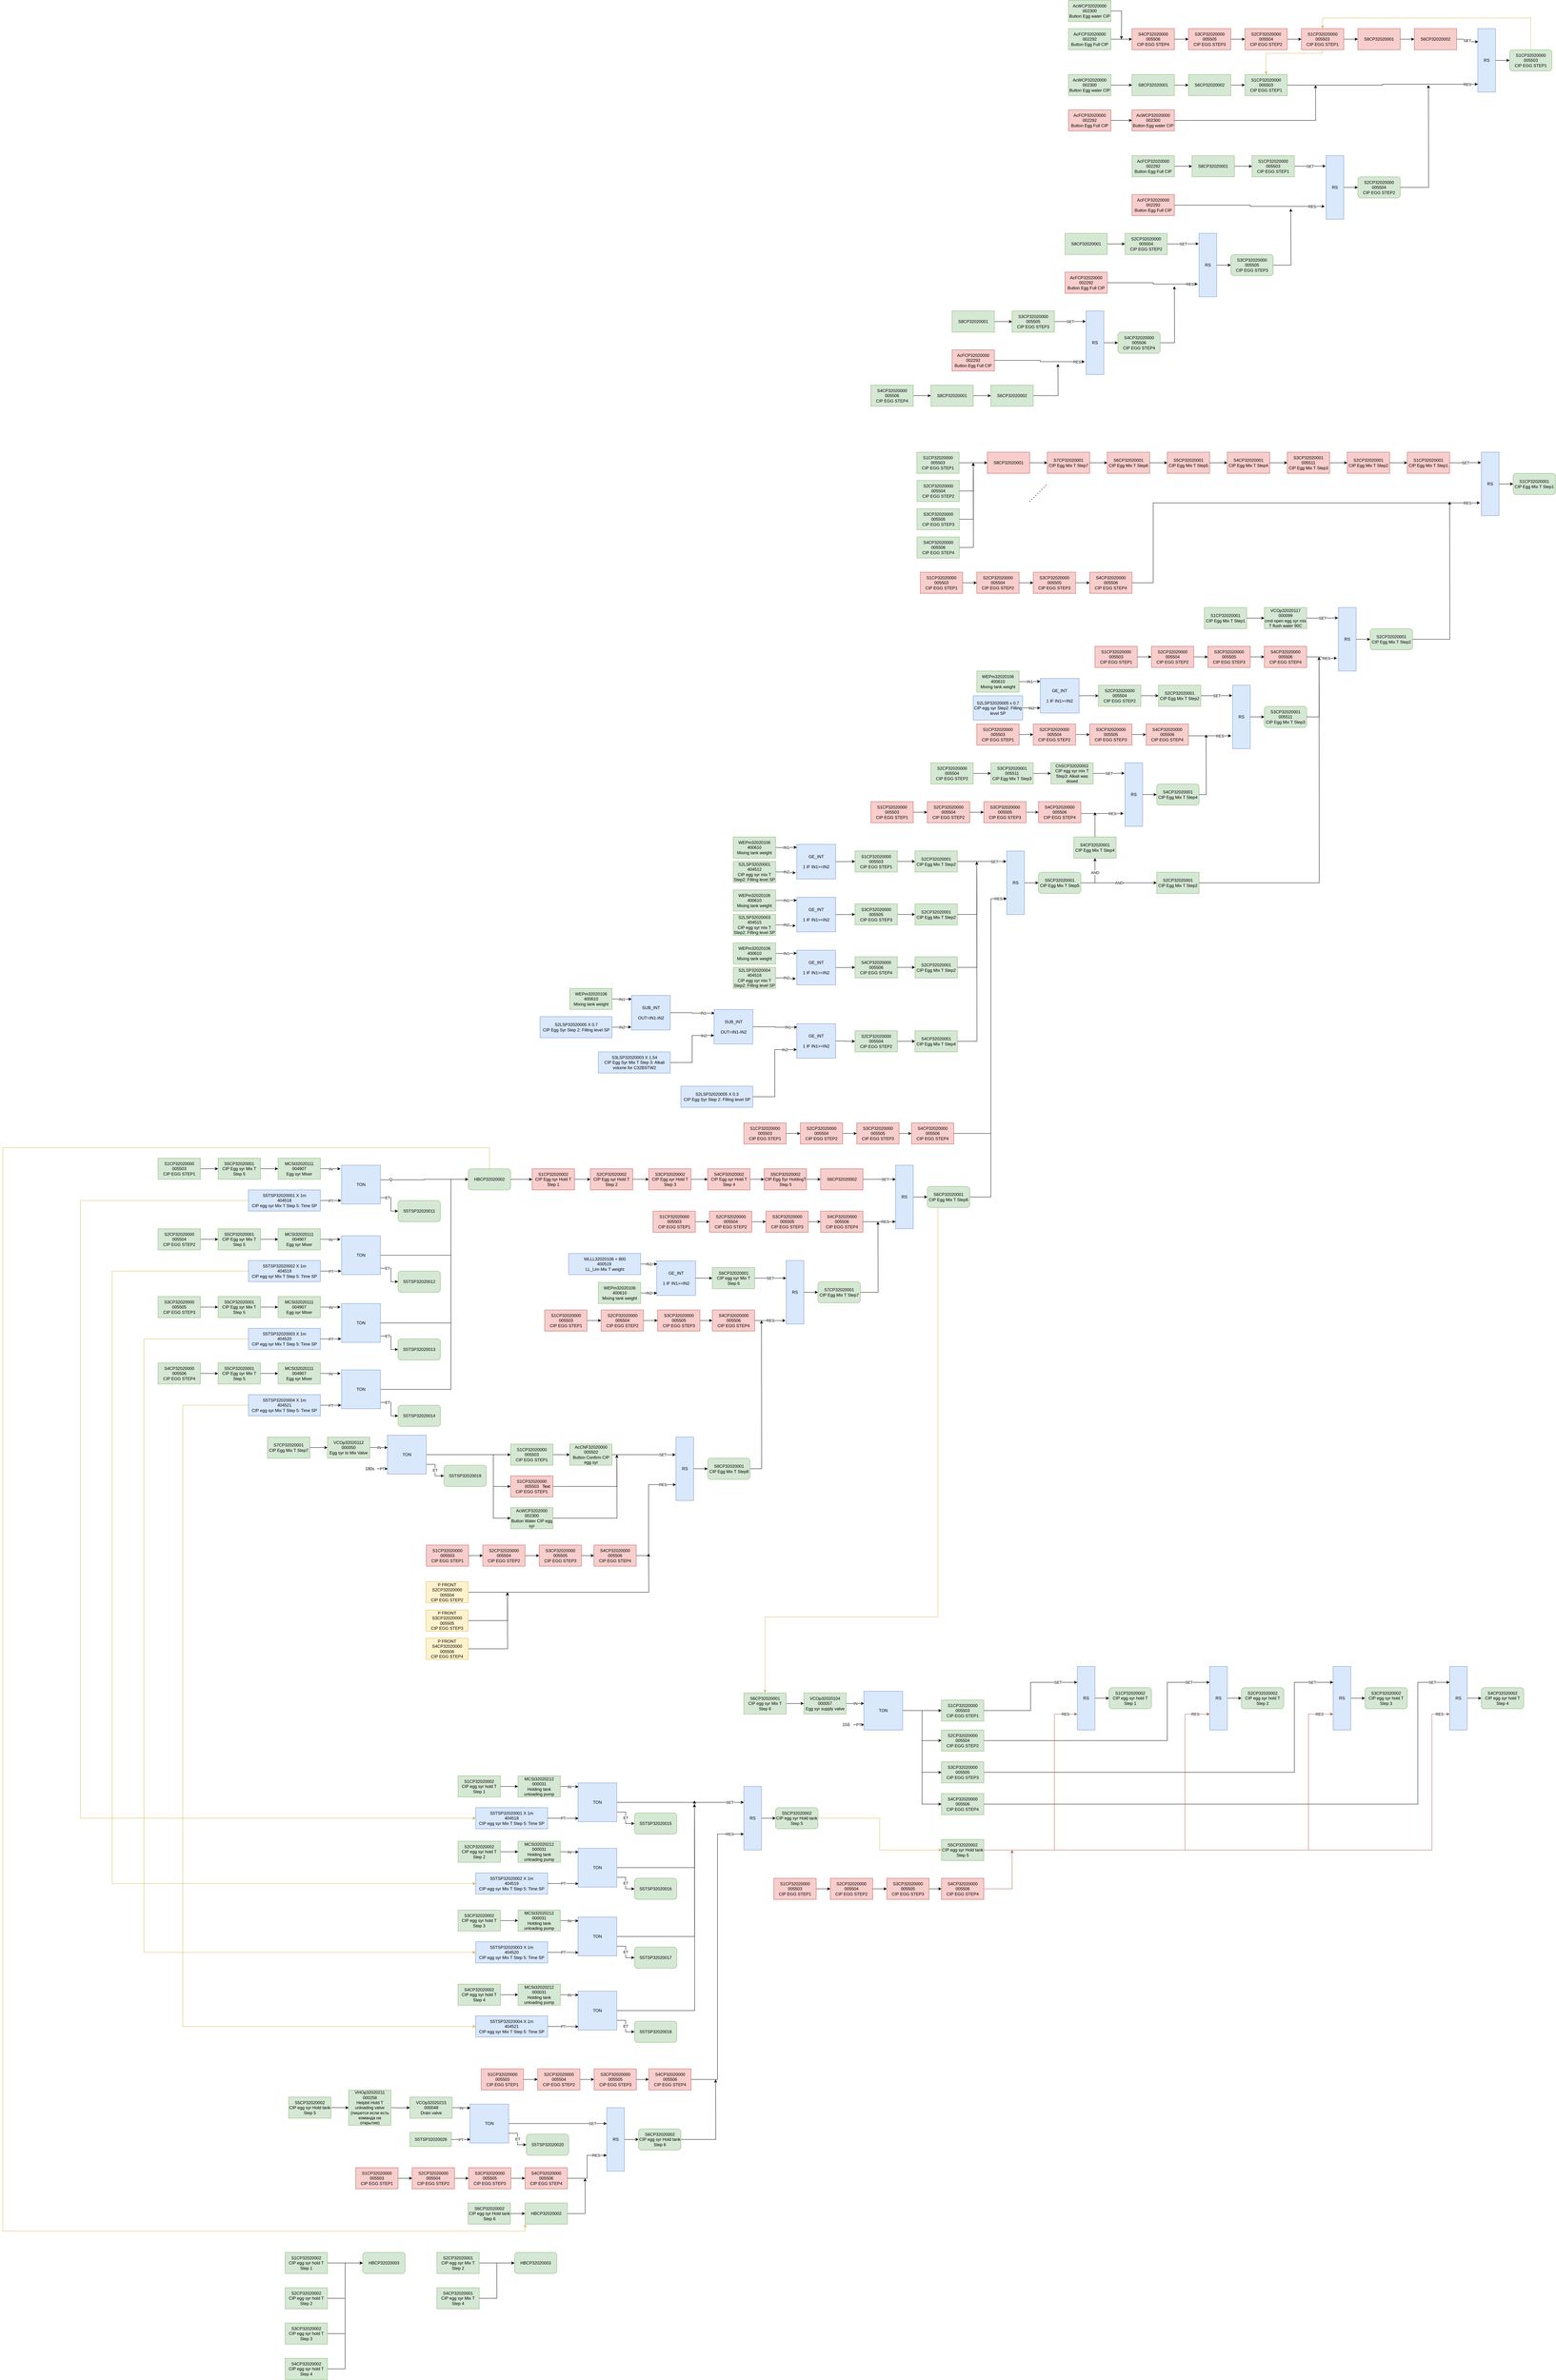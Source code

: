 <mxfile version="13.3.9" type="github"><diagram id="nr81iyPofZqEeCW_vUlA" name="Page-1"><mxGraphModel dx="5808" dy="934" grid="1" gridSize="10" guides="1" tooltips="1" connect="1" arrows="1" fold="1" page="1" pageScale="1" pageWidth="827" pageHeight="1169" math="0" shadow="0"><root><mxCell id="0"/><mxCell id="1" parent="0"/><mxCell id="UORH1TeXT15nEqyu1ZI5-257" style="edgeStyle=orthogonalEdgeStyle;rounded=0;orthogonalLoop=1;jettySize=auto;html=1;entryX=0;entryY=0.75;entryDx=0;entryDy=0;" edge="1" parent="1" source="UORH1TeXT15nEqyu1ZI5-256" target="UORH1TeXT15nEqyu1ZI5-171"><mxGeometry relative="1" as="geometry"><Array as="points"><mxPoint x="-1120" y="3630"/><mxPoint x="-1120" y="2785"/></Array></mxGeometry></mxCell><mxCell id="UORH1TeXT15nEqyu1ZI5-11" style="edgeStyle=orthogonalEdgeStyle;rounded=0;orthogonalLoop=1;jettySize=auto;html=1;entryX=0.5;entryY=0;entryDx=0;entryDy=0;fillColor=#fff2cc;strokeColor=#d6b656;" edge="1" parent="1" source="UORH1TeXT15nEqyu1ZI5-1" target="UORH1TeXT15nEqyu1ZI5-7"><mxGeometry relative="1" as="geometry"><Array as="points"><mxPoint x="410" y="290"/><mxPoint x="-180" y="290"/></Array></mxGeometry></mxCell><mxCell id="UORH1TeXT15nEqyu1ZI5-1" value="S1CP32020000 005503&lt;br&gt;CIP EGG STEP1" style="rounded=1;whiteSpace=wrap;html=1;fillColor=#d5e8d4;strokeColor=#82b366;" vertex="1" parent="1"><mxGeometry x="350" y="380" width="120" height="60" as="geometry"/></mxCell><mxCell id="UORH1TeXT15nEqyu1ZI5-3" style="edgeStyle=orthogonalEdgeStyle;rounded=0;orthogonalLoop=1;jettySize=auto;html=1;entryX=0;entryY=0.5;entryDx=0;entryDy=0;" edge="1" parent="1" source="UORH1TeXT15nEqyu1ZI5-2" target="UORH1TeXT15nEqyu1ZI5-1"><mxGeometry relative="1" as="geometry"/></mxCell><mxCell id="UORH1TeXT15nEqyu1ZI5-2" value="RS" style="rounded=0;whiteSpace=wrap;html=1;fillColor=#dae8fc;strokeColor=#6c8ebf;" vertex="1" parent="1"><mxGeometry x="260" y="320" width="50" height="180" as="geometry"/></mxCell><mxCell id="UORH1TeXT15nEqyu1ZI5-5" value="SET" style="edgeStyle=orthogonalEdgeStyle;rounded=0;orthogonalLoop=1;jettySize=auto;html=1;entryX=0.02;entryY=0.207;entryDx=0;entryDy=0;entryPerimeter=0;" edge="1" parent="1" source="UORH1TeXT15nEqyu1ZI5-4" target="UORH1TeXT15nEqyu1ZI5-2"><mxGeometry relative="1" as="geometry"/></mxCell><mxCell id="UORH1TeXT15nEqyu1ZI5-4" value="S6CP32020002" style="rounded=0;whiteSpace=wrap;html=1;fillColor=#f8cecc;strokeColor=#b85450;" vertex="1" parent="1"><mxGeometry x="80" y="320" width="120" height="60" as="geometry"/></mxCell><mxCell id="UORH1TeXT15nEqyu1ZI5-16" style="edgeStyle=orthogonalEdgeStyle;rounded=0;orthogonalLoop=1;jettySize=auto;html=1;entryX=0;entryY=0.5;entryDx=0;entryDy=0;" edge="1" parent="1" source="UORH1TeXT15nEqyu1ZI5-6" target="UORH1TeXT15nEqyu1ZI5-4"><mxGeometry relative="1" as="geometry"/></mxCell><mxCell id="UORH1TeXT15nEqyu1ZI5-6" value="S8CP32020001" style="rounded=0;whiteSpace=wrap;html=1;fillColor=#f8cecc;strokeColor=#b85450;" vertex="1" parent="1"><mxGeometry x="-80" y="320" width="120" height="60" as="geometry"/></mxCell><mxCell id="UORH1TeXT15nEqyu1ZI5-15" style="edgeStyle=orthogonalEdgeStyle;rounded=0;orthogonalLoop=1;jettySize=auto;html=1;" edge="1" parent="1" source="UORH1TeXT15nEqyu1ZI5-7" target="UORH1TeXT15nEqyu1ZI5-6"><mxGeometry relative="1" as="geometry"/></mxCell><mxCell id="UORH1TeXT15nEqyu1ZI5-29" style="edgeStyle=orthogonalEdgeStyle;rounded=0;orthogonalLoop=1;jettySize=auto;html=1;entryX=0.5;entryY=0;entryDx=0;entryDy=0;fillColor=#fff2cc;strokeColor=#d6b656;" edge="1" parent="1" source="UORH1TeXT15nEqyu1ZI5-7" target="UORH1TeXT15nEqyu1ZI5-25"><mxGeometry relative="1" as="geometry"><Array as="points"><mxPoint x="-180" y="390"/><mxPoint x="-340" y="390"/></Array></mxGeometry></mxCell><mxCell id="UORH1TeXT15nEqyu1ZI5-7" value="S1CP32020000&lt;br&gt;005503&lt;br&gt;CIP EGG STEP1" style="rounded=0;whiteSpace=wrap;html=1;fillColor=#f8cecc;strokeColor=#b85450;" vertex="1" parent="1"><mxGeometry x="-240" y="320" width="120" height="60" as="geometry"/></mxCell><mxCell id="UORH1TeXT15nEqyu1ZI5-14" style="edgeStyle=orthogonalEdgeStyle;rounded=0;orthogonalLoop=1;jettySize=auto;html=1;entryX=0;entryY=0.5;entryDx=0;entryDy=0;" edge="1" parent="1" source="UORH1TeXT15nEqyu1ZI5-8" target="UORH1TeXT15nEqyu1ZI5-7"><mxGeometry relative="1" as="geometry"/></mxCell><mxCell id="UORH1TeXT15nEqyu1ZI5-8" value="S2CP32020000&lt;br&gt;005504&lt;br&gt;CIP EGG STEP2" style="rounded=0;whiteSpace=wrap;html=1;fillColor=#f8cecc;strokeColor=#b85450;" vertex="1" parent="1"><mxGeometry x="-400" y="320" width="120" height="60" as="geometry"/></mxCell><mxCell id="UORH1TeXT15nEqyu1ZI5-13" style="edgeStyle=orthogonalEdgeStyle;rounded=0;orthogonalLoop=1;jettySize=auto;html=1;entryX=0;entryY=0.5;entryDx=0;entryDy=0;" edge="1" parent="1" source="UORH1TeXT15nEqyu1ZI5-9" target="UORH1TeXT15nEqyu1ZI5-8"><mxGeometry relative="1" as="geometry"/></mxCell><mxCell id="UORH1TeXT15nEqyu1ZI5-9" value="S3CP32020000&lt;br&gt;005505&lt;br&gt;CIP EGG STEP3" style="rounded=0;whiteSpace=wrap;html=1;fillColor=#f8cecc;strokeColor=#b85450;" vertex="1" parent="1"><mxGeometry x="-560" y="320" width="120" height="60" as="geometry"/></mxCell><mxCell id="UORH1TeXT15nEqyu1ZI5-12" style="edgeStyle=orthogonalEdgeStyle;rounded=0;orthogonalLoop=1;jettySize=auto;html=1;entryX=0;entryY=0.5;entryDx=0;entryDy=0;" edge="1" parent="1" source="UORH1TeXT15nEqyu1ZI5-10" target="UORH1TeXT15nEqyu1ZI5-9"><mxGeometry relative="1" as="geometry"/></mxCell><mxCell id="UORH1TeXT15nEqyu1ZI5-10" value="S4CP32020000&lt;br&gt;005506&lt;br&gt;CIP EGG STEP4" style="rounded=0;whiteSpace=wrap;html=1;fillColor=#f8cecc;strokeColor=#b85450;" vertex="1" parent="1"><mxGeometry x="-720" y="320" width="120" height="60" as="geometry"/></mxCell><mxCell id="UORH1TeXT15nEqyu1ZI5-18" style="edgeStyle=orthogonalEdgeStyle;rounded=0;orthogonalLoop=1;jettySize=auto;html=1;entryX=0;entryY=0.5;entryDx=0;entryDy=0;" edge="1" parent="1" source="UORH1TeXT15nEqyu1ZI5-17" target="UORH1TeXT15nEqyu1ZI5-10"><mxGeometry relative="1" as="geometry"/></mxCell><mxCell id="UORH1TeXT15nEqyu1ZI5-17" value="AcFCP32020000&lt;br&gt;002292&lt;br&gt;Button Egg Full CIP" style="rounded=0;whiteSpace=wrap;html=1;fillColor=#d5e8d4;strokeColor=#82b366;" vertex="1" parent="1"><mxGeometry x="-900" y="320" width="120" height="60" as="geometry"/></mxCell><mxCell id="UORH1TeXT15nEqyu1ZI5-35" style="edgeStyle=orthogonalEdgeStyle;rounded=0;orthogonalLoop=1;jettySize=auto;html=1;" edge="1" parent="1" source="UORH1TeXT15nEqyu1ZI5-19"><mxGeometry relative="1" as="geometry"><mxPoint x="-750" y="350.0" as="targetPoint"/></mxGeometry></mxCell><mxCell id="UORH1TeXT15nEqyu1ZI5-19" value="AcWCP32020000&lt;br&gt;002300&lt;br&gt;Button Egg water CIP" style="rounded=0;whiteSpace=wrap;html=1;fillColor=#d5e8d4;strokeColor=#82b366;" vertex="1" parent="1"><mxGeometry x="-900" y="240" width="120" height="60" as="geometry"/></mxCell><mxCell id="UORH1TeXT15nEqyu1ZI5-26" style="edgeStyle=orthogonalEdgeStyle;rounded=0;orthogonalLoop=1;jettySize=auto;html=1;entryX=0;entryY=0.5;entryDx=0;entryDy=0;" edge="1" parent="1" source="UORH1TeXT15nEqyu1ZI5-21" target="UORH1TeXT15nEqyu1ZI5-22"><mxGeometry relative="1" as="geometry"/></mxCell><mxCell id="UORH1TeXT15nEqyu1ZI5-21" value="AcWCP32020000&lt;br&gt;002300&lt;br&gt;Button Egg water CIP" style="rounded=0;whiteSpace=wrap;html=1;fillColor=#d5e8d4;strokeColor=#82b366;" vertex="1" parent="1"><mxGeometry x="-900" y="450" width="120" height="60" as="geometry"/></mxCell><mxCell id="UORH1TeXT15nEqyu1ZI5-27" style="edgeStyle=orthogonalEdgeStyle;rounded=0;orthogonalLoop=1;jettySize=auto;html=1;entryX=0;entryY=0.5;entryDx=0;entryDy=0;" edge="1" parent="1" source="UORH1TeXT15nEqyu1ZI5-22" target="UORH1TeXT15nEqyu1ZI5-23"><mxGeometry relative="1" as="geometry"/></mxCell><mxCell id="UORH1TeXT15nEqyu1ZI5-22" value="S8CP32020001" style="rounded=0;whiteSpace=wrap;html=1;fillColor=#d5e8d4;strokeColor=#82b366;" vertex="1" parent="1"><mxGeometry x="-720" y="450" width="120" height="60" as="geometry"/></mxCell><mxCell id="UORH1TeXT15nEqyu1ZI5-28" style="edgeStyle=orthogonalEdgeStyle;rounded=0;orthogonalLoop=1;jettySize=auto;html=1;" edge="1" parent="1" source="UORH1TeXT15nEqyu1ZI5-23" target="UORH1TeXT15nEqyu1ZI5-25"><mxGeometry relative="1" as="geometry"/></mxCell><mxCell id="UORH1TeXT15nEqyu1ZI5-23" value="S6CP32020002" style="rounded=0;whiteSpace=wrap;html=1;fillColor=#d5e8d4;strokeColor=#82b366;" vertex="1" parent="1"><mxGeometry x="-560" y="450" width="120" height="60" as="geometry"/></mxCell><mxCell id="UORH1TeXT15nEqyu1ZI5-30" value="RES" style="edgeStyle=orthogonalEdgeStyle;rounded=0;orthogonalLoop=1;jettySize=auto;html=1;entryX=0;entryY=0.875;entryDx=0;entryDy=0;entryPerimeter=0;" edge="1" parent="1" source="UORH1TeXT15nEqyu1ZI5-25" target="UORH1TeXT15nEqyu1ZI5-2"><mxGeometry x="0.889" relative="1" as="geometry"><mxPoint as="offset"/></mxGeometry></mxCell><mxCell id="UORH1TeXT15nEqyu1ZI5-25" value="S1CP32020000&lt;br&gt;005503&lt;br&gt;CIP EGG STEP1" style="rounded=0;whiteSpace=wrap;html=1;fillColor=#d5e8d4;strokeColor=#82b366;" vertex="1" parent="1"><mxGeometry x="-400" y="450" width="120" height="60" as="geometry"/></mxCell><mxCell id="UORH1TeXT15nEqyu1ZI5-33" style="edgeStyle=orthogonalEdgeStyle;rounded=0;orthogonalLoop=1;jettySize=auto;html=1;entryX=0;entryY=0.5;entryDx=0;entryDy=0;" edge="1" parent="1" source="UORH1TeXT15nEqyu1ZI5-31" target="UORH1TeXT15nEqyu1ZI5-32"><mxGeometry relative="1" as="geometry"/></mxCell><mxCell id="UORH1TeXT15nEqyu1ZI5-31" value="AcFCP32020000&lt;br&gt;002292&lt;br&gt;Button Egg Full CIP" style="rounded=0;whiteSpace=wrap;html=1;fillColor=#f8cecc;strokeColor=#b85450;" vertex="1" parent="1"><mxGeometry x="-900" y="550" width="120" height="60" as="geometry"/></mxCell><mxCell id="UORH1TeXT15nEqyu1ZI5-34" style="edgeStyle=orthogonalEdgeStyle;rounded=0;orthogonalLoop=1;jettySize=auto;html=1;" edge="1" parent="1" source="UORH1TeXT15nEqyu1ZI5-32"><mxGeometry relative="1" as="geometry"><mxPoint x="-200" y="480.0" as="targetPoint"/></mxGeometry></mxCell><mxCell id="UORH1TeXT15nEqyu1ZI5-32" value="AcWCP32020000&lt;br&gt;002300&lt;br&gt;Button Egg water CIP" style="rounded=0;whiteSpace=wrap;html=1;fillColor=#f8cecc;strokeColor=#b85450;" vertex="1" parent="1"><mxGeometry x="-720" y="550" width="120" height="60" as="geometry"/></mxCell><mxCell id="UORH1TeXT15nEqyu1ZI5-38" style="edgeStyle=orthogonalEdgeStyle;rounded=0;orthogonalLoop=1;jettySize=auto;html=1;entryX=0;entryY=0.5;entryDx=0;entryDy=0;" edge="1" parent="1" source="UORH1TeXT15nEqyu1ZI5-36" target="UORH1TeXT15nEqyu1ZI5-37"><mxGeometry relative="1" as="geometry"/></mxCell><mxCell id="UORH1TeXT15nEqyu1ZI5-36" value="RS" style="rounded=0;whiteSpace=wrap;html=1;fillColor=#dae8fc;strokeColor=#6c8ebf;" vertex="1" parent="1"><mxGeometry x="-170" y="680" width="50" height="180" as="geometry"/></mxCell><mxCell id="UORH1TeXT15nEqyu1ZI5-45" style="edgeStyle=orthogonalEdgeStyle;rounded=0;orthogonalLoop=1;jettySize=auto;html=1;" edge="1" parent="1" source="UORH1TeXT15nEqyu1ZI5-37"><mxGeometry relative="1" as="geometry"><mxPoint x="120" y="480.0" as="targetPoint"/></mxGeometry></mxCell><mxCell id="UORH1TeXT15nEqyu1ZI5-37" value="S2CP32020000 005504&lt;br&gt;CIP EGG STEP2" style="rounded=1;whiteSpace=wrap;html=1;fillColor=#d5e8d4;strokeColor=#82b366;" vertex="1" parent="1"><mxGeometry x="-80" y="740" width="120" height="60" as="geometry"/></mxCell><mxCell id="UORH1TeXT15nEqyu1ZI5-40" value="SET" style="edgeStyle=orthogonalEdgeStyle;rounded=0;orthogonalLoop=1;jettySize=auto;html=1;entryX=-0.022;entryY=0.164;entryDx=0;entryDy=0;entryPerimeter=0;" edge="1" parent="1" source="UORH1TeXT15nEqyu1ZI5-39" target="UORH1TeXT15nEqyu1ZI5-36"><mxGeometry relative="1" as="geometry"/></mxCell><mxCell id="UORH1TeXT15nEqyu1ZI5-39" value="S1CP32020000&lt;br&gt;005503&lt;br&gt;CIP EGG STEP1" style="rounded=0;whiteSpace=wrap;html=1;fillColor=#d5e8d4;strokeColor=#82b366;" vertex="1" parent="1"><mxGeometry x="-380" y="680" width="120" height="60" as="geometry"/></mxCell><mxCell id="UORH1TeXT15nEqyu1ZI5-42" style="edgeStyle=orthogonalEdgeStyle;rounded=0;orthogonalLoop=1;jettySize=auto;html=1;entryX=0;entryY=0.5;entryDx=0;entryDy=0;" edge="1" parent="1" source="UORH1TeXT15nEqyu1ZI5-41" target="UORH1TeXT15nEqyu1ZI5-39"><mxGeometry relative="1" as="geometry"/></mxCell><mxCell id="UORH1TeXT15nEqyu1ZI5-41" value="S8CP32020001" style="rounded=0;whiteSpace=wrap;html=1;fillColor=#d5e8d4;strokeColor=#82b366;" vertex="1" parent="1"><mxGeometry x="-550" y="680" width="120" height="60" as="geometry"/></mxCell><mxCell id="UORH1TeXT15nEqyu1ZI5-44" style="edgeStyle=orthogonalEdgeStyle;rounded=0;orthogonalLoop=1;jettySize=auto;html=1;entryX=0;entryY=0.5;entryDx=0;entryDy=0;" edge="1" parent="1" source="UORH1TeXT15nEqyu1ZI5-43" target="UORH1TeXT15nEqyu1ZI5-41"><mxGeometry relative="1" as="geometry"/></mxCell><mxCell id="UORH1TeXT15nEqyu1ZI5-43" value="AcFCP32020000&lt;br&gt;002292&lt;br&gt;Button Egg Full CIP" style="rounded=0;whiteSpace=wrap;html=1;fillColor=#d5e8d4;strokeColor=#82b366;" vertex="1" parent="1"><mxGeometry x="-720" y="680" width="120" height="60" as="geometry"/></mxCell><mxCell id="UORH1TeXT15nEqyu1ZI5-47" value="RES" style="edgeStyle=orthogonalEdgeStyle;rounded=0;orthogonalLoop=1;jettySize=auto;html=1;entryX=-0.081;entryY=0.798;entryDx=0;entryDy=0;entryPerimeter=0;" edge="1" parent="1" source="UORH1TeXT15nEqyu1ZI5-46" target="UORH1TeXT15nEqyu1ZI5-36"><mxGeometry x="0.833" relative="1" as="geometry"><mxPoint as="offset"/></mxGeometry></mxCell><mxCell id="UORH1TeXT15nEqyu1ZI5-46" value="AcFCP32020000&lt;br&gt;002292&lt;br&gt;Button Egg Full CIP" style="rounded=0;whiteSpace=wrap;html=1;fillColor=#f8cecc;strokeColor=#b85450;" vertex="1" parent="1"><mxGeometry x="-720" y="790" width="120" height="60" as="geometry"/></mxCell><mxCell id="UORH1TeXT15nEqyu1ZI5-48" style="edgeStyle=orthogonalEdgeStyle;rounded=0;orthogonalLoop=1;jettySize=auto;html=1;entryX=0;entryY=0.5;entryDx=0;entryDy=0;" edge="1" source="UORH1TeXT15nEqyu1ZI5-49" target="UORH1TeXT15nEqyu1ZI5-50" parent="1"><mxGeometry relative="1" as="geometry"/></mxCell><mxCell id="UORH1TeXT15nEqyu1ZI5-49" value="RS" style="rounded=0;whiteSpace=wrap;html=1;fillColor=#dae8fc;strokeColor=#6c8ebf;" vertex="1" parent="1"><mxGeometry x="-530" y="900" width="50" height="180" as="geometry"/></mxCell><mxCell id="UORH1TeXT15nEqyu1ZI5-59" style="edgeStyle=orthogonalEdgeStyle;rounded=0;orthogonalLoop=1;jettySize=auto;html=1;" edge="1" parent="1" source="UORH1TeXT15nEqyu1ZI5-50"><mxGeometry relative="1" as="geometry"><mxPoint x="-270" y="830" as="targetPoint"/></mxGeometry></mxCell><mxCell id="UORH1TeXT15nEqyu1ZI5-50" value="S3CP32020000 005505&lt;br&gt;CIP EGG STEP3" style="rounded=1;whiteSpace=wrap;html=1;fillColor=#d5e8d4;strokeColor=#82b366;" vertex="1" parent="1"><mxGeometry x="-440" y="960" width="120" height="60" as="geometry"/></mxCell><mxCell id="UORH1TeXT15nEqyu1ZI5-51" value="SET" style="edgeStyle=orthogonalEdgeStyle;rounded=0;orthogonalLoop=1;jettySize=auto;html=1;entryX=-0.022;entryY=0.164;entryDx=0;entryDy=0;entryPerimeter=0;" edge="1" source="UORH1TeXT15nEqyu1ZI5-52" target="UORH1TeXT15nEqyu1ZI5-49" parent="1"><mxGeometry relative="1" as="geometry"/></mxCell><mxCell id="UORH1TeXT15nEqyu1ZI5-52" value="S2CP32020000 005504&lt;br&gt;CIP EGG STEP2" style="rounded=0;whiteSpace=wrap;html=1;fillColor=#d5e8d4;strokeColor=#82b366;" vertex="1" parent="1"><mxGeometry x="-740" y="900" width="120" height="60" as="geometry"/></mxCell><mxCell id="UORH1TeXT15nEqyu1ZI5-53" style="edgeStyle=orthogonalEdgeStyle;rounded=0;orthogonalLoop=1;jettySize=auto;html=1;entryX=0;entryY=0.5;entryDx=0;entryDy=0;" edge="1" source="UORH1TeXT15nEqyu1ZI5-54" target="UORH1TeXT15nEqyu1ZI5-52" parent="1"><mxGeometry relative="1" as="geometry"/></mxCell><mxCell id="UORH1TeXT15nEqyu1ZI5-54" value="S8CP32020001" style="rounded=0;whiteSpace=wrap;html=1;fillColor=#d5e8d4;strokeColor=#82b366;" vertex="1" parent="1"><mxGeometry x="-910" y="900" width="120" height="60" as="geometry"/></mxCell><mxCell id="UORH1TeXT15nEqyu1ZI5-57" value="RES" style="edgeStyle=orthogonalEdgeStyle;rounded=0;orthogonalLoop=1;jettySize=auto;html=1;entryX=-0.081;entryY=0.798;entryDx=0;entryDy=0;entryPerimeter=0;" edge="1" source="UORH1TeXT15nEqyu1ZI5-58" target="UORH1TeXT15nEqyu1ZI5-49" parent="1"><mxGeometry x="0.833" relative="1" as="geometry"><mxPoint as="offset"/></mxGeometry></mxCell><mxCell id="UORH1TeXT15nEqyu1ZI5-58" value="AcFCP32020000&lt;br&gt;002292&lt;br&gt;Button Egg Full CIP" style="rounded=0;whiteSpace=wrap;html=1;fillColor=#f8cecc;strokeColor=#b85450;" vertex="1" parent="1"><mxGeometry x="-910" y="1010" width="120" height="60" as="geometry"/></mxCell><mxCell id="UORH1TeXT15nEqyu1ZI5-60" style="edgeStyle=orthogonalEdgeStyle;rounded=0;orthogonalLoop=1;jettySize=auto;html=1;entryX=0;entryY=0.5;entryDx=0;entryDy=0;" edge="1" source="UORH1TeXT15nEqyu1ZI5-61" target="UORH1TeXT15nEqyu1ZI5-62" parent="1"><mxGeometry relative="1" as="geometry"/></mxCell><mxCell id="UORH1TeXT15nEqyu1ZI5-61" value="RS" style="rounded=0;whiteSpace=wrap;html=1;fillColor=#dae8fc;strokeColor=#6c8ebf;" vertex="1" parent="1"><mxGeometry x="-850" y="1120" width="50" height="180" as="geometry"/></mxCell><mxCell id="UORH1TeXT15nEqyu1ZI5-75" style="edgeStyle=orthogonalEdgeStyle;rounded=0;orthogonalLoop=1;jettySize=auto;html=1;" edge="1" parent="1" source="UORH1TeXT15nEqyu1ZI5-62"><mxGeometry relative="1" as="geometry"><mxPoint x="-600" y="1050" as="targetPoint"/></mxGeometry></mxCell><mxCell id="UORH1TeXT15nEqyu1ZI5-62" value="S4CP32020000 005506&lt;br&gt;CIP EGG STEP4" style="rounded=1;whiteSpace=wrap;html=1;fillColor=#d5e8d4;strokeColor=#82b366;" vertex="1" parent="1"><mxGeometry x="-760" y="1180" width="120" height="60" as="geometry"/></mxCell><mxCell id="UORH1TeXT15nEqyu1ZI5-63" value="SET" style="edgeStyle=orthogonalEdgeStyle;rounded=0;orthogonalLoop=1;jettySize=auto;html=1;entryX=-0.022;entryY=0.164;entryDx=0;entryDy=0;entryPerimeter=0;" edge="1" source="UORH1TeXT15nEqyu1ZI5-64" target="UORH1TeXT15nEqyu1ZI5-61" parent="1"><mxGeometry relative="1" as="geometry"/></mxCell><mxCell id="UORH1TeXT15nEqyu1ZI5-64" value="S3CP32020000 005505&lt;br&gt;CIP EGG STEP3" style="rounded=0;whiteSpace=wrap;html=1;fillColor=#d5e8d4;strokeColor=#82b366;" vertex="1" parent="1"><mxGeometry x="-1060" y="1120" width="120" height="60" as="geometry"/></mxCell><mxCell id="UORH1TeXT15nEqyu1ZI5-65" style="edgeStyle=orthogonalEdgeStyle;rounded=0;orthogonalLoop=1;jettySize=auto;html=1;entryX=0;entryY=0.5;entryDx=0;entryDy=0;" edge="1" source="UORH1TeXT15nEqyu1ZI5-66" target="UORH1TeXT15nEqyu1ZI5-64" parent="1"><mxGeometry relative="1" as="geometry"/></mxCell><mxCell id="UORH1TeXT15nEqyu1ZI5-66" value="S8CP32020001" style="rounded=0;whiteSpace=wrap;html=1;fillColor=#d5e8d4;strokeColor=#82b366;" vertex="1" parent="1"><mxGeometry x="-1230" y="1120" width="120" height="60" as="geometry"/></mxCell><mxCell id="UORH1TeXT15nEqyu1ZI5-67" value="RES" style="edgeStyle=orthogonalEdgeStyle;rounded=0;orthogonalLoop=1;jettySize=auto;html=1;entryX=-0.081;entryY=0.798;entryDx=0;entryDy=0;entryPerimeter=0;" edge="1" source="UORH1TeXT15nEqyu1ZI5-68" target="UORH1TeXT15nEqyu1ZI5-61" parent="1"><mxGeometry x="0.833" relative="1" as="geometry"><mxPoint as="offset"/></mxGeometry></mxCell><mxCell id="UORH1TeXT15nEqyu1ZI5-68" value="AcFCP32020000&lt;br&gt;002292&lt;br&gt;Button Egg Full CIP" style="rounded=0;whiteSpace=wrap;html=1;fillColor=#f8cecc;strokeColor=#b85450;" vertex="1" parent="1"><mxGeometry x="-1230" y="1230" width="120" height="60" as="geometry"/></mxCell><mxCell id="UORH1TeXT15nEqyu1ZI5-72" style="edgeStyle=orthogonalEdgeStyle;rounded=0;orthogonalLoop=1;jettySize=auto;html=1;entryX=0;entryY=0.5;entryDx=0;entryDy=0;" edge="1" parent="1" source="UORH1TeXT15nEqyu1ZI5-69" target="UORH1TeXT15nEqyu1ZI5-70"><mxGeometry relative="1" as="geometry"/></mxCell><mxCell id="UORH1TeXT15nEqyu1ZI5-69" value="S4CP32020000 005506&lt;br&gt;CIP EGG STEP4" style="rounded=0;whiteSpace=wrap;html=1;fillColor=#d5e8d4;strokeColor=#82b366;" vertex="1" parent="1"><mxGeometry x="-1460" y="1330" width="120" height="60" as="geometry"/></mxCell><mxCell id="UORH1TeXT15nEqyu1ZI5-73" style="edgeStyle=orthogonalEdgeStyle;rounded=0;orthogonalLoop=1;jettySize=auto;html=1;entryX=0;entryY=0.5;entryDx=0;entryDy=0;" edge="1" parent="1" source="UORH1TeXT15nEqyu1ZI5-70" target="UORH1TeXT15nEqyu1ZI5-71"><mxGeometry relative="1" as="geometry"/></mxCell><mxCell id="UORH1TeXT15nEqyu1ZI5-70" value="S8CP32020001" style="rounded=0;whiteSpace=wrap;html=1;fillColor=#d5e8d4;strokeColor=#82b366;" vertex="1" parent="1"><mxGeometry x="-1290" y="1330" width="120" height="60" as="geometry"/></mxCell><mxCell id="UORH1TeXT15nEqyu1ZI5-74" style="edgeStyle=orthogonalEdgeStyle;rounded=0;orthogonalLoop=1;jettySize=auto;html=1;" edge="1" parent="1" source="UORH1TeXT15nEqyu1ZI5-71"><mxGeometry relative="1" as="geometry"><mxPoint x="-930" y="1270" as="targetPoint"/></mxGeometry></mxCell><mxCell id="UORH1TeXT15nEqyu1ZI5-71" value="S6CP32020002" style="rounded=0;whiteSpace=wrap;html=1;fillColor=#d5e8d4;strokeColor=#82b366;" vertex="1" parent="1"><mxGeometry x="-1120" y="1330" width="120" height="60" as="geometry"/></mxCell><mxCell id="UORH1TeXT15nEqyu1ZI5-76" style="edgeStyle=orthogonalEdgeStyle;rounded=0;orthogonalLoop=1;jettySize=auto;html=1;entryX=0;entryY=0.5;entryDx=0;entryDy=0;" edge="1" source="UORH1TeXT15nEqyu1ZI5-77" target="UORH1TeXT15nEqyu1ZI5-78" parent="1"><mxGeometry relative="1" as="geometry"/></mxCell><mxCell id="UORH1TeXT15nEqyu1ZI5-77" value="RS" style="rounded=0;whiteSpace=wrap;html=1;fillColor=#dae8fc;strokeColor=#6c8ebf;" vertex="1" parent="1"><mxGeometry x="270" y="1520" width="50" height="180" as="geometry"/></mxCell><mxCell id="UORH1TeXT15nEqyu1ZI5-78" value="S1CP32020001&lt;br&gt;CIP Egg Mix T Step1" style="rounded=1;whiteSpace=wrap;html=1;fillColor=#d5e8d4;strokeColor=#82b366;" vertex="1" parent="1"><mxGeometry x="360" y="1580" width="120" height="60" as="geometry"/></mxCell><mxCell id="UORH1TeXT15nEqyu1ZI5-79" value="SET" style="edgeStyle=orthogonalEdgeStyle;rounded=0;orthogonalLoop=1;jettySize=auto;html=1;entryX=-0.022;entryY=0.164;entryDx=0;entryDy=0;entryPerimeter=0;" edge="1" source="UORH1TeXT15nEqyu1ZI5-80" target="UORH1TeXT15nEqyu1ZI5-77" parent="1"><mxGeometry relative="1" as="geometry"/></mxCell><mxCell id="UORH1TeXT15nEqyu1ZI5-80" value="S1CP32020001&lt;br&gt;CIP Egg Mix T Step1" style="rounded=0;whiteSpace=wrap;html=1;fillColor=#f8cecc;strokeColor=#b85450;" vertex="1" parent="1"><mxGeometry x="60" y="1520" width="120" height="60" as="geometry"/></mxCell><mxCell id="UORH1TeXT15nEqyu1ZI5-81" style="edgeStyle=orthogonalEdgeStyle;rounded=0;orthogonalLoop=1;jettySize=auto;html=1;entryX=0;entryY=0.5;entryDx=0;entryDy=0;" edge="1" source="UORH1TeXT15nEqyu1ZI5-82" target="UORH1TeXT15nEqyu1ZI5-80" parent="1"><mxGeometry relative="1" as="geometry"/></mxCell><mxCell id="UORH1TeXT15nEqyu1ZI5-82" value="S2CP32020001&lt;br&gt;CIP Egg Mix T Step2" style="rounded=0;whiteSpace=wrap;html=1;fillColor=#f8cecc;strokeColor=#b85450;" vertex="1" parent="1"><mxGeometry x="-110" y="1520" width="120" height="60" as="geometry"/></mxCell><mxCell id="UORH1TeXT15nEqyu1ZI5-83" value="RES" style="edgeStyle=orthogonalEdgeStyle;rounded=0;orthogonalLoop=1;jettySize=auto;html=1;entryX=-0.081;entryY=0.798;entryDx=0;entryDy=0;entryPerimeter=0;exitX=1;exitY=0.5;exitDx=0;exitDy=0;" edge="1" source="UORH1TeXT15nEqyu1ZI5-108" target="UORH1TeXT15nEqyu1ZI5-77" parent="1"><mxGeometry x="0.941" relative="1" as="geometry"><mxPoint x="180" y="1850" as="sourcePoint"/><Array as="points"><mxPoint x="-660" y="1890"/><mxPoint x="-660" y="1664"/></Array><mxPoint as="offset"/></mxGeometry></mxCell><mxCell id="UORH1TeXT15nEqyu1ZI5-86" style="edgeStyle=orthogonalEdgeStyle;rounded=0;orthogonalLoop=1;jettySize=auto;html=1;entryX=0;entryY=0.5;entryDx=0;entryDy=0;" edge="1" parent="1" source="UORH1TeXT15nEqyu1ZI5-85" target="UORH1TeXT15nEqyu1ZI5-82"><mxGeometry relative="1" as="geometry"/></mxCell><mxCell id="UORH1TeXT15nEqyu1ZI5-85" value="S3CP32020001&lt;br&gt;005511&lt;br&gt;CIP Egg Mix T Step3" style="rounded=0;whiteSpace=wrap;html=1;fillColor=#f8cecc;strokeColor=#b85450;" vertex="1" parent="1"><mxGeometry x="-280" y="1520" width="120" height="60" as="geometry"/></mxCell><mxCell id="UORH1TeXT15nEqyu1ZI5-88" style="edgeStyle=orthogonalEdgeStyle;rounded=0;orthogonalLoop=1;jettySize=auto;html=1;entryX=0;entryY=0.5;entryDx=0;entryDy=0;" edge="1" parent="1" source="UORH1TeXT15nEqyu1ZI5-87" target="UORH1TeXT15nEqyu1ZI5-85"><mxGeometry relative="1" as="geometry"/></mxCell><mxCell id="UORH1TeXT15nEqyu1ZI5-87" value="S4CP32020001&lt;br&gt;CIP Egg Mix T Step4" style="rounded=0;whiteSpace=wrap;html=1;fillColor=#f8cecc;strokeColor=#b85450;" vertex="1" parent="1"><mxGeometry x="-450" y="1520" width="120" height="60" as="geometry"/></mxCell><mxCell id="UORH1TeXT15nEqyu1ZI5-90" style="edgeStyle=orthogonalEdgeStyle;rounded=0;orthogonalLoop=1;jettySize=auto;html=1;entryX=0;entryY=0.5;entryDx=0;entryDy=0;" edge="1" parent="1" source="UORH1TeXT15nEqyu1ZI5-89" target="UORH1TeXT15nEqyu1ZI5-87"><mxGeometry relative="1" as="geometry"/></mxCell><mxCell id="UORH1TeXT15nEqyu1ZI5-89" value="S5CP32020001&lt;br&gt;CIP Egg Mix T Step5" style="rounded=0;whiteSpace=wrap;html=1;fillColor=#f8cecc;strokeColor=#b85450;" vertex="1" parent="1"><mxGeometry x="-620" y="1520" width="120" height="60" as="geometry"/></mxCell><mxCell id="UORH1TeXT15nEqyu1ZI5-92" style="edgeStyle=orthogonalEdgeStyle;rounded=0;orthogonalLoop=1;jettySize=auto;html=1;entryX=0;entryY=0.5;entryDx=0;entryDy=0;" edge="1" parent="1" source="UORH1TeXT15nEqyu1ZI5-91" target="UORH1TeXT15nEqyu1ZI5-89"><mxGeometry relative="1" as="geometry"/></mxCell><mxCell id="UORH1TeXT15nEqyu1ZI5-91" value="S6CP32020001&lt;br&gt;CIP Egg Mix T Step6" style="rounded=0;whiteSpace=wrap;html=1;fillColor=#f8cecc;strokeColor=#b85450;" vertex="1" parent="1"><mxGeometry x="-790" y="1520" width="120" height="60" as="geometry"/></mxCell><mxCell id="UORH1TeXT15nEqyu1ZI5-94" style="edgeStyle=orthogonalEdgeStyle;rounded=0;orthogonalLoop=1;jettySize=auto;html=1;entryX=0;entryY=0.5;entryDx=0;entryDy=0;" edge="1" parent="1" source="UORH1TeXT15nEqyu1ZI5-93" target="UORH1TeXT15nEqyu1ZI5-91"><mxGeometry relative="1" as="geometry"/></mxCell><mxCell id="UORH1TeXT15nEqyu1ZI5-93" value="S7CP32020001&lt;br&gt;CIP Egg Mix T Step7" style="rounded=0;whiteSpace=wrap;html=1;fillColor=#f8cecc;strokeColor=#b85450;" vertex="1" parent="1"><mxGeometry x="-960" y="1520" width="120" height="60" as="geometry"/></mxCell><mxCell id="UORH1TeXT15nEqyu1ZI5-96" style="edgeStyle=orthogonalEdgeStyle;rounded=0;orthogonalLoop=1;jettySize=auto;html=1;" edge="1" parent="1" source="UORH1TeXT15nEqyu1ZI5-95" target="UORH1TeXT15nEqyu1ZI5-93"><mxGeometry relative="1" as="geometry"/></mxCell><mxCell id="UORH1TeXT15nEqyu1ZI5-95" value="S8CP32020001" style="rounded=0;whiteSpace=wrap;html=1;fillColor=#f8cecc;strokeColor=#b85450;" vertex="1" parent="1"><mxGeometry x="-1130" y="1520" width="120" height="60" as="geometry"/></mxCell><mxCell id="UORH1TeXT15nEqyu1ZI5-101" style="edgeStyle=orthogonalEdgeStyle;rounded=0;orthogonalLoop=1;jettySize=auto;html=1;entryX=0;entryY=0.5;entryDx=0;entryDy=0;" edge="1" parent="1" source="UORH1TeXT15nEqyu1ZI5-97" target="UORH1TeXT15nEqyu1ZI5-95"><mxGeometry relative="1" as="geometry"/></mxCell><mxCell id="UORH1TeXT15nEqyu1ZI5-97" value="S1CP32020000&lt;br&gt;005503&lt;br&gt;CIP EGG STEP1" style="rounded=0;whiteSpace=wrap;html=1;fillColor=#d5e8d4;strokeColor=#82b366;" vertex="1" parent="1"><mxGeometry x="-1330" y="1520" width="120" height="60" as="geometry"/></mxCell><mxCell id="UORH1TeXT15nEqyu1ZI5-102" style="edgeStyle=orthogonalEdgeStyle;rounded=0;orthogonalLoop=1;jettySize=auto;html=1;" edge="1" parent="1" source="UORH1TeXT15nEqyu1ZI5-98"><mxGeometry relative="1" as="geometry"><mxPoint x="-1170" y="1550" as="targetPoint"/></mxGeometry></mxCell><mxCell id="UORH1TeXT15nEqyu1ZI5-98" value="S2CP32020000 005504&lt;br&gt;CIP EGG STEP2" style="rounded=0;whiteSpace=wrap;html=1;fillColor=#d5e8d4;strokeColor=#82b366;" vertex="1" parent="1"><mxGeometry x="-1329.5" y="1600" width="120" height="60" as="geometry"/></mxCell><mxCell id="UORH1TeXT15nEqyu1ZI5-103" style="edgeStyle=orthogonalEdgeStyle;rounded=0;orthogonalLoop=1;jettySize=auto;html=1;" edge="1" parent="1" source="UORH1TeXT15nEqyu1ZI5-99"><mxGeometry relative="1" as="geometry"><mxPoint x="-1170" y="1550" as="targetPoint"/></mxGeometry></mxCell><mxCell id="UORH1TeXT15nEqyu1ZI5-99" value="S3CP32020000 005505&lt;br&gt;CIP EGG STEP3" style="rounded=0;whiteSpace=wrap;html=1;fillColor=#d5e8d4;strokeColor=#82b366;" vertex="1" parent="1"><mxGeometry x="-1329.5" y="1680" width="120" height="60" as="geometry"/></mxCell><mxCell id="UORH1TeXT15nEqyu1ZI5-104" style="edgeStyle=orthogonalEdgeStyle;rounded=0;orthogonalLoop=1;jettySize=auto;html=1;" edge="1" parent="1" source="UORH1TeXT15nEqyu1ZI5-100"><mxGeometry relative="1" as="geometry"><mxPoint x="-1170" y="1550" as="targetPoint"/></mxGeometry></mxCell><mxCell id="UORH1TeXT15nEqyu1ZI5-100" value="S4CP32020000 005506&lt;br&gt;CIP EGG STEP4" style="rounded=0;whiteSpace=wrap;html=1;fillColor=#d5e8d4;strokeColor=#82b366;" vertex="1" parent="1"><mxGeometry x="-1329.5" y="1760" width="120" height="60" as="geometry"/></mxCell><mxCell id="UORH1TeXT15nEqyu1ZI5-119" style="edgeStyle=orthogonalEdgeStyle;rounded=0;orthogonalLoop=1;jettySize=auto;html=1;entryX=0;entryY=0.5;entryDx=0;entryDy=0;" edge="1" parent="1" source="UORH1TeXT15nEqyu1ZI5-105" target="UORH1TeXT15nEqyu1ZI5-106"><mxGeometry relative="1" as="geometry"/></mxCell><mxCell id="UORH1TeXT15nEqyu1ZI5-105" value="S1CP32020000&lt;br&gt;005503&lt;br&gt;CIP EGG STEP1" style="rounded=0;whiteSpace=wrap;html=1;fillColor=#f8cecc;strokeColor=#b85450;" vertex="1" parent="1"><mxGeometry x="-1320" y="1860" width="120" height="60" as="geometry"/></mxCell><mxCell id="UORH1TeXT15nEqyu1ZI5-120" style="edgeStyle=orthogonalEdgeStyle;rounded=0;orthogonalLoop=1;jettySize=auto;html=1;entryX=0;entryY=0.5;entryDx=0;entryDy=0;" edge="1" parent="1" source="UORH1TeXT15nEqyu1ZI5-106" target="UORH1TeXT15nEqyu1ZI5-107"><mxGeometry relative="1" as="geometry"/></mxCell><mxCell id="UORH1TeXT15nEqyu1ZI5-106" value="S2CP32020000 005504&lt;br&gt;CIP EGG STEP2" style="rounded=0;whiteSpace=wrap;html=1;fillColor=#f8cecc;strokeColor=#b85450;" vertex="1" parent="1"><mxGeometry x="-1160" y="1860" width="120" height="60" as="geometry"/></mxCell><mxCell id="UORH1TeXT15nEqyu1ZI5-121" style="edgeStyle=orthogonalEdgeStyle;rounded=0;orthogonalLoop=1;jettySize=auto;html=1;entryX=0;entryY=0.5;entryDx=0;entryDy=0;" edge="1" parent="1" source="UORH1TeXT15nEqyu1ZI5-107" target="UORH1TeXT15nEqyu1ZI5-108"><mxGeometry relative="1" as="geometry"/></mxCell><mxCell id="UORH1TeXT15nEqyu1ZI5-107" value="S3CP32020000 005505&lt;br&gt;CIP EGG STEP3" style="rounded=0;whiteSpace=wrap;html=1;fillColor=#f8cecc;strokeColor=#b85450;" vertex="1" parent="1"><mxGeometry x="-1000" y="1860" width="120" height="60" as="geometry"/></mxCell><mxCell id="UORH1TeXT15nEqyu1ZI5-108" value="S4CP32020000 005506&lt;br&gt;CIP EGG STEP4" style="rounded=0;whiteSpace=wrap;html=1;fillColor=#f8cecc;strokeColor=#b85450;" vertex="1" parent="1"><mxGeometry x="-840" y="1860" width="120" height="60" as="geometry"/></mxCell><mxCell id="UORH1TeXT15nEqyu1ZI5-109" style="edgeStyle=orthogonalEdgeStyle;rounded=0;orthogonalLoop=1;jettySize=auto;html=1;entryX=0;entryY=0.5;entryDx=0;entryDy=0;" edge="1" source="UORH1TeXT15nEqyu1ZI5-110" target="UORH1TeXT15nEqyu1ZI5-111" parent="1"><mxGeometry relative="1" as="geometry"/></mxCell><mxCell id="UORH1TeXT15nEqyu1ZI5-110" value="RS" style="rounded=0;whiteSpace=wrap;html=1;fillColor=#dae8fc;strokeColor=#6c8ebf;" vertex="1" parent="1"><mxGeometry x="-135" y="1960" width="50" height="180" as="geometry"/></mxCell><mxCell id="UORH1TeXT15nEqyu1ZI5-118" style="edgeStyle=orthogonalEdgeStyle;rounded=0;orthogonalLoop=1;jettySize=auto;html=1;" edge="1" parent="1" source="UORH1TeXT15nEqyu1ZI5-111"><mxGeometry relative="1" as="geometry"><mxPoint x="180" y="1660" as="targetPoint"/></mxGeometry></mxCell><mxCell id="UORH1TeXT15nEqyu1ZI5-111" value="S2CP32020001&lt;br&gt;CIP Egg Mix T Step2" style="rounded=1;whiteSpace=wrap;html=1;fillColor=#d5e8d4;strokeColor=#82b366;" vertex="1" parent="1"><mxGeometry x="-45" y="2020" width="120" height="60" as="geometry"/></mxCell><mxCell id="UORH1TeXT15nEqyu1ZI5-112" value="SET" style="edgeStyle=orthogonalEdgeStyle;rounded=0;orthogonalLoop=1;jettySize=auto;html=1;entryX=-0.022;entryY=0.164;entryDx=0;entryDy=0;entryPerimeter=0;" edge="1" source="UORH1TeXT15nEqyu1ZI5-113" target="UORH1TeXT15nEqyu1ZI5-110" parent="1"><mxGeometry relative="1" as="geometry"/></mxCell><mxCell id="UORH1TeXT15nEqyu1ZI5-113" value="VCOp32020117&lt;br&gt;000099&lt;br&gt;cmd open egg syr mix T flush water 90C" style="rounded=0;whiteSpace=wrap;html=1;fillColor=#d5e8d4;strokeColor=#82b366;" vertex="1" parent="1"><mxGeometry x="-345" y="1960" width="120" height="60" as="geometry"/></mxCell><mxCell id="UORH1TeXT15nEqyu1ZI5-114" style="edgeStyle=orthogonalEdgeStyle;rounded=0;orthogonalLoop=1;jettySize=auto;html=1;entryX=0;entryY=0.5;entryDx=0;entryDy=0;" edge="1" source="UORH1TeXT15nEqyu1ZI5-115" target="UORH1TeXT15nEqyu1ZI5-113" parent="1"><mxGeometry relative="1" as="geometry"/></mxCell><mxCell id="UORH1TeXT15nEqyu1ZI5-115" value="S1CP32020001&lt;br&gt;CIP Egg Mix T Step1" style="rounded=0;whiteSpace=wrap;html=1;fillColor=#d5e8d4;strokeColor=#82b366;" vertex="1" parent="1"><mxGeometry x="-515" y="1960" width="120" height="60" as="geometry"/></mxCell><mxCell id="UORH1TeXT15nEqyu1ZI5-116" value="RES" style="edgeStyle=orthogonalEdgeStyle;rounded=0;orthogonalLoop=1;jettySize=auto;html=1;entryX=-0.081;entryY=0.798;entryDx=0;entryDy=0;entryPerimeter=0;exitX=1;exitY=0.5;exitDx=0;exitDy=0;" edge="1" source="UORH1TeXT15nEqyu1ZI5-128" target="UORH1TeXT15nEqyu1ZI5-110" parent="1"><mxGeometry x="0.309" relative="1" as="geometry"><mxPoint x="-395" y="2100" as="sourcePoint"/><mxPoint as="offset"/></mxGeometry></mxCell><mxCell id="UORH1TeXT15nEqyu1ZI5-122" style="edgeStyle=orthogonalEdgeStyle;rounded=0;orthogonalLoop=1;jettySize=auto;html=1;entryX=0;entryY=0.5;entryDx=0;entryDy=0;" edge="1" source="UORH1TeXT15nEqyu1ZI5-123" target="UORH1TeXT15nEqyu1ZI5-125" parent="1"><mxGeometry relative="1" as="geometry"/></mxCell><mxCell id="UORH1TeXT15nEqyu1ZI5-123" value="S1CP32020000&lt;br&gt;005503&lt;br&gt;CIP EGG STEP1" style="rounded=0;whiteSpace=wrap;html=1;fillColor=#f8cecc;strokeColor=#b85450;" vertex="1" parent="1"><mxGeometry x="-825" y="2070" width="120" height="60" as="geometry"/></mxCell><mxCell id="UORH1TeXT15nEqyu1ZI5-124" style="edgeStyle=orthogonalEdgeStyle;rounded=0;orthogonalLoop=1;jettySize=auto;html=1;entryX=0;entryY=0.5;entryDx=0;entryDy=0;" edge="1" source="UORH1TeXT15nEqyu1ZI5-125" target="UORH1TeXT15nEqyu1ZI5-127" parent="1"><mxGeometry relative="1" as="geometry"/></mxCell><mxCell id="UORH1TeXT15nEqyu1ZI5-125" value="S2CP32020000 005504&lt;br&gt;CIP EGG STEP2" style="rounded=0;whiteSpace=wrap;html=1;fillColor=#f8cecc;strokeColor=#b85450;" vertex="1" parent="1"><mxGeometry x="-665" y="2070" width="120" height="60" as="geometry"/></mxCell><mxCell id="UORH1TeXT15nEqyu1ZI5-126" style="edgeStyle=orthogonalEdgeStyle;rounded=0;orthogonalLoop=1;jettySize=auto;html=1;entryX=0;entryY=0.5;entryDx=0;entryDy=0;" edge="1" source="UORH1TeXT15nEqyu1ZI5-127" target="UORH1TeXT15nEqyu1ZI5-128" parent="1"><mxGeometry relative="1" as="geometry"/></mxCell><mxCell id="UORH1TeXT15nEqyu1ZI5-127" value="S3CP32020000 005505&lt;br&gt;CIP EGG STEP3" style="rounded=0;whiteSpace=wrap;html=1;fillColor=#f8cecc;strokeColor=#b85450;" vertex="1" parent="1"><mxGeometry x="-505" y="2070" width="120" height="60" as="geometry"/></mxCell><mxCell id="UORH1TeXT15nEqyu1ZI5-128" value="S4CP32020000 005506&lt;br&gt;CIP EGG STEP4" style="rounded=0;whiteSpace=wrap;html=1;fillColor=#f8cecc;strokeColor=#b85450;" vertex="1" parent="1"><mxGeometry x="-345" y="2070" width="120" height="60" as="geometry"/></mxCell><mxCell id="UORH1TeXT15nEqyu1ZI5-129" style="edgeStyle=orthogonalEdgeStyle;rounded=0;orthogonalLoop=1;jettySize=auto;html=1;entryX=0;entryY=0.5;entryDx=0;entryDy=0;" edge="1" source="UORH1TeXT15nEqyu1ZI5-130" target="UORH1TeXT15nEqyu1ZI5-131" parent="1"><mxGeometry relative="1" as="geometry"/></mxCell><mxCell id="UORH1TeXT15nEqyu1ZI5-130" value="RS" style="rounded=0;whiteSpace=wrap;html=1;fillColor=#dae8fc;strokeColor=#6c8ebf;" vertex="1" parent="1"><mxGeometry x="-435" y="2180" width="50" height="180" as="geometry"/></mxCell><mxCell id="UORH1TeXT15nEqyu1ZI5-144" style="edgeStyle=orthogonalEdgeStyle;rounded=0;orthogonalLoop=1;jettySize=auto;html=1;" edge="1" parent="1" source="UORH1TeXT15nEqyu1ZI5-131"><mxGeometry relative="1" as="geometry"><mxPoint x="-190" y="2100" as="targetPoint"/></mxGeometry></mxCell><mxCell id="UORH1TeXT15nEqyu1ZI5-131" value="S3CP32020001&lt;br&gt;005511&lt;br&gt;CIP Egg Mix T Step3" style="rounded=1;whiteSpace=wrap;html=1;fillColor=#d5e8d4;strokeColor=#82b366;" vertex="1" parent="1"><mxGeometry x="-345" y="2240" width="120" height="60" as="geometry"/></mxCell><mxCell id="UORH1TeXT15nEqyu1ZI5-132" value="SET" style="edgeStyle=orthogonalEdgeStyle;rounded=0;orthogonalLoop=1;jettySize=auto;html=1;entryX=-0.022;entryY=0.164;entryDx=0;entryDy=0;entryPerimeter=0;" edge="1" source="UORH1TeXT15nEqyu1ZI5-133" target="UORH1TeXT15nEqyu1ZI5-130" parent="1"><mxGeometry relative="1" as="geometry"/></mxCell><mxCell id="UORH1TeXT15nEqyu1ZI5-133" value="S2CP32020001&lt;br&gt;CIP Egg Mix T Step2" style="rounded=0;whiteSpace=wrap;html=1;fillColor=#d5e8d4;strokeColor=#82b366;" vertex="1" parent="1"><mxGeometry x="-645" y="2180" width="120" height="60" as="geometry"/></mxCell><mxCell id="UORH1TeXT15nEqyu1ZI5-134" style="edgeStyle=orthogonalEdgeStyle;rounded=0;orthogonalLoop=1;jettySize=auto;html=1;entryX=0;entryY=0.5;entryDx=0;entryDy=0;" edge="1" source="UORH1TeXT15nEqyu1ZI5-135" target="UORH1TeXT15nEqyu1ZI5-133" parent="1"><mxGeometry relative="1" as="geometry"/></mxCell><mxCell id="UORH1TeXT15nEqyu1ZI5-135" value="S2CP32020000 005504&lt;br&gt;CIP EGG STEP2" style="rounded=0;whiteSpace=wrap;html=1;fillColor=#d5e8d4;strokeColor=#82b366;" vertex="1" parent="1"><mxGeometry x="-815" y="2180" width="120" height="60" as="geometry"/></mxCell><mxCell id="UORH1TeXT15nEqyu1ZI5-136" value="RES" style="edgeStyle=orthogonalEdgeStyle;rounded=0;orthogonalLoop=1;jettySize=auto;html=1;entryX=-0.081;entryY=0.798;entryDx=0;entryDy=0;entryPerimeter=0;exitX=1;exitY=0.5;exitDx=0;exitDy=0;" edge="1" source="UORH1TeXT15nEqyu1ZI5-143" target="UORH1TeXT15nEqyu1ZI5-130" parent="1"><mxGeometry x="0.697" relative="1" as="geometry"><mxPoint x="-695" y="2320" as="sourcePoint"/><Array as="points"><mxPoint x="-600" y="2324"/></Array><mxPoint x="-1" as="offset"/></mxGeometry></mxCell><mxCell id="UORH1TeXT15nEqyu1ZI5-137" style="edgeStyle=orthogonalEdgeStyle;rounded=0;orthogonalLoop=1;jettySize=auto;html=1;entryX=0;entryY=0.5;entryDx=0;entryDy=0;" edge="1" source="UORH1TeXT15nEqyu1ZI5-138" target="UORH1TeXT15nEqyu1ZI5-140" parent="1"><mxGeometry relative="1" as="geometry"/></mxCell><mxCell id="UORH1TeXT15nEqyu1ZI5-138" value="S1CP32020000&lt;br&gt;005503&lt;br&gt;CIP EGG STEP1" style="rounded=0;whiteSpace=wrap;html=1;fillColor=#f8cecc;strokeColor=#b85450;" vertex="1" parent="1"><mxGeometry x="-1160" y="2290" width="120" height="60" as="geometry"/></mxCell><mxCell id="UORH1TeXT15nEqyu1ZI5-139" style="edgeStyle=orthogonalEdgeStyle;rounded=0;orthogonalLoop=1;jettySize=auto;html=1;entryX=0;entryY=0.5;entryDx=0;entryDy=0;" edge="1" source="UORH1TeXT15nEqyu1ZI5-140" target="UORH1TeXT15nEqyu1ZI5-142" parent="1"><mxGeometry relative="1" as="geometry"/></mxCell><mxCell id="UORH1TeXT15nEqyu1ZI5-140" value="S2CP32020000 005504&lt;br&gt;CIP EGG STEP2" style="rounded=0;whiteSpace=wrap;html=1;fillColor=#f8cecc;strokeColor=#b85450;" vertex="1" parent="1"><mxGeometry x="-1000" y="2290" width="120" height="60" as="geometry"/></mxCell><mxCell id="UORH1TeXT15nEqyu1ZI5-141" style="edgeStyle=orthogonalEdgeStyle;rounded=0;orthogonalLoop=1;jettySize=auto;html=1;entryX=0;entryY=0.5;entryDx=0;entryDy=0;" edge="1" source="UORH1TeXT15nEqyu1ZI5-142" target="UORH1TeXT15nEqyu1ZI5-143" parent="1"><mxGeometry relative="1" as="geometry"/></mxCell><mxCell id="UORH1TeXT15nEqyu1ZI5-142" value="S3CP32020000 005505&lt;br&gt;CIP EGG STEP3" style="rounded=0;whiteSpace=wrap;html=1;fillColor=#f8cecc;strokeColor=#b85450;" vertex="1" parent="1"><mxGeometry x="-840" y="2290" width="120" height="60" as="geometry"/></mxCell><mxCell id="UORH1TeXT15nEqyu1ZI5-143" value="S4CP32020000 005506&lt;br&gt;CIP EGG STEP4" style="rounded=0;whiteSpace=wrap;html=1;fillColor=#f8cecc;strokeColor=#b85450;" vertex="1" parent="1"><mxGeometry x="-680" y="2290" width="120" height="60" as="geometry"/></mxCell><mxCell id="UORH1TeXT15nEqyu1ZI5-146" style="edgeStyle=orthogonalEdgeStyle;rounded=0;orthogonalLoop=1;jettySize=auto;html=1;entryX=0;entryY=0.5;entryDx=0;entryDy=0;" edge="1" parent="1" source="UORH1TeXT15nEqyu1ZI5-145" target="UORH1TeXT15nEqyu1ZI5-135"><mxGeometry relative="1" as="geometry"/></mxCell><mxCell id="UORH1TeXT15nEqyu1ZI5-145" value="GE_INT&lt;br&gt;&lt;br&gt;1 IF IN1&amp;gt;=IN2" style="rounded=0;whiteSpace=wrap;html=1;fillColor=#dae8fc;strokeColor=#6c8ebf;" vertex="1" parent="1"><mxGeometry x="-980" y="2161" width="110" height="98" as="geometry"/></mxCell><mxCell id="UORH1TeXT15nEqyu1ZI5-148" value="IN1" style="edgeStyle=orthogonalEdgeStyle;rounded=0;orthogonalLoop=1;jettySize=auto;html=1;entryX=0.001;entryY=0.087;entryDx=0;entryDy=0;entryPerimeter=0;" edge="1" parent="1" source="UORH1TeXT15nEqyu1ZI5-147" target="UORH1TeXT15nEqyu1ZI5-145"><mxGeometry relative="1" as="geometry"/></mxCell><mxCell id="UORH1TeXT15nEqyu1ZI5-147" value="WEPm32020106&lt;br&gt;400610&lt;br&gt;Mixing tank weight" style="rounded=0;whiteSpace=wrap;html=1;fillColor=#d5e8d4;strokeColor=#82b366;" vertex="1" parent="1"><mxGeometry x="-1160" y="2140" width="120" height="60" as="geometry"/></mxCell><mxCell id="UORH1TeXT15nEqyu1ZI5-150" value="IN2" style="edgeStyle=orthogonalEdgeStyle;rounded=0;orthogonalLoop=1;jettySize=auto;html=1;entryX=0.001;entryY=0.855;entryDx=0;entryDy=0;entryPerimeter=0;" edge="1" parent="1" source="UORH1TeXT15nEqyu1ZI5-149" target="UORH1TeXT15nEqyu1ZI5-145"><mxGeometry relative="1" as="geometry"/></mxCell><mxCell id="UORH1TeXT15nEqyu1ZI5-149" value="S2LSP32020005 x 0.7&lt;br&gt;CIP egg syr Step2: Filling level SP" style="rounded=0;whiteSpace=wrap;html=1;fillColor=#dae8fc;strokeColor=#6c8ebf;" vertex="1" parent="1"><mxGeometry x="-1170" y="2210" width="140" height="69" as="geometry"/></mxCell><mxCell id="UORH1TeXT15nEqyu1ZI5-151" style="edgeStyle=orthogonalEdgeStyle;rounded=0;orthogonalLoop=1;jettySize=auto;html=1;entryX=0;entryY=0.5;entryDx=0;entryDy=0;" edge="1" source="UORH1TeXT15nEqyu1ZI5-152" target="UORH1TeXT15nEqyu1ZI5-153" parent="1"><mxGeometry relative="1" as="geometry"/></mxCell><mxCell id="UORH1TeXT15nEqyu1ZI5-152" value="RS" style="rounded=0;whiteSpace=wrap;html=1;fillColor=#dae8fc;strokeColor=#6c8ebf;" vertex="1" parent="1"><mxGeometry x="-740" y="2400" width="50" height="180" as="geometry"/></mxCell><mxCell id="UORH1TeXT15nEqyu1ZI5-159" style="edgeStyle=orthogonalEdgeStyle;rounded=0;orthogonalLoop=1;jettySize=auto;html=1;" edge="1" parent="1" source="UORH1TeXT15nEqyu1ZI5-153"><mxGeometry relative="1" as="geometry"><mxPoint x="-510" y="2320" as="targetPoint"/></mxGeometry></mxCell><mxCell id="UORH1TeXT15nEqyu1ZI5-153" value="S4CP32020001&lt;br&gt;CIP Egg Mix T Step4" style="rounded=1;whiteSpace=wrap;html=1;fillColor=#d5e8d4;strokeColor=#82b366;" vertex="1" parent="1"><mxGeometry x="-650" y="2460" width="120" height="60" as="geometry"/></mxCell><mxCell id="UORH1TeXT15nEqyu1ZI5-154" value="SET" style="edgeStyle=orthogonalEdgeStyle;rounded=0;orthogonalLoop=1;jettySize=auto;html=1;entryX=-0.022;entryY=0.164;entryDx=0;entryDy=0;entryPerimeter=0;" edge="1" source="UORH1TeXT15nEqyu1ZI5-155" target="UORH1TeXT15nEqyu1ZI5-152" parent="1"><mxGeometry relative="1" as="geometry"/></mxCell><mxCell id="UORH1TeXT15nEqyu1ZI5-155" value="ChSCP32020002&lt;br&gt;CIP egg syr mix T Step3: Alkali was dosed" style="rounded=0;whiteSpace=wrap;html=1;fillColor=#d5e8d4;strokeColor=#82b366;" vertex="1" parent="1"><mxGeometry x="-950" y="2400" width="120" height="60" as="geometry"/></mxCell><mxCell id="UORH1TeXT15nEqyu1ZI5-157" value="RES" style="edgeStyle=orthogonalEdgeStyle;rounded=0;orthogonalLoop=1;jettySize=auto;html=1;entryX=-0.081;entryY=0.798;entryDx=0;entryDy=0;entryPerimeter=0;exitX=1;exitY=0.5;exitDx=0;exitDy=0;" edge="1" source="UORH1TeXT15nEqyu1ZI5-158" target="UORH1TeXT15nEqyu1ZI5-152" parent="1"><mxGeometry x="0.697" relative="1" as="geometry"><mxPoint x="-1000" y="2540" as="sourcePoint"/><Array as="points"><mxPoint x="-905" y="2544"/></Array><mxPoint x="-1" as="offset"/></mxGeometry></mxCell><mxCell id="UORH1TeXT15nEqyu1ZI5-158" value="S4CP32020000 005506&lt;br&gt;CIP EGG STEP4" style="rounded=0;whiteSpace=wrap;html=1;fillColor=#f8cecc;strokeColor=#b85450;" vertex="1" parent="1"><mxGeometry x="-985" y="2510" width="120" height="60" as="geometry"/></mxCell><mxCell id="UORH1TeXT15nEqyu1ZI5-161" style="edgeStyle=orthogonalEdgeStyle;rounded=0;orthogonalLoop=1;jettySize=auto;html=1;entryX=0;entryY=0.5;entryDx=0;entryDy=0;" edge="1" parent="1" source="UORH1TeXT15nEqyu1ZI5-160" target="UORH1TeXT15nEqyu1ZI5-155"><mxGeometry relative="1" as="geometry"/></mxCell><mxCell id="UORH1TeXT15nEqyu1ZI5-160" value="S3CP32020001&lt;br&gt;005511&lt;br&gt;CIP Egg Mix T Step3" style="rounded=0;whiteSpace=wrap;html=1;fillColor=#d5e8d4;strokeColor=#82b366;" vertex="1" parent="1"><mxGeometry x="-1120" y="2400" width="120" height="60" as="geometry"/></mxCell><mxCell id="UORH1TeXT15nEqyu1ZI5-163" style="edgeStyle=orthogonalEdgeStyle;rounded=0;orthogonalLoop=1;jettySize=auto;html=1;" edge="1" parent="1" source="UORH1TeXT15nEqyu1ZI5-162" target="UORH1TeXT15nEqyu1ZI5-160"><mxGeometry relative="1" as="geometry"/></mxCell><mxCell id="UORH1TeXT15nEqyu1ZI5-162" value="S2CP32020000 005504&lt;br&gt;CIP EGG STEP2" style="rounded=0;whiteSpace=wrap;html=1;fillColor=#d5e8d4;strokeColor=#82b366;" vertex="1" parent="1"><mxGeometry x="-1290" y="2400" width="120" height="60" as="geometry"/></mxCell><mxCell id="UORH1TeXT15nEqyu1ZI5-164" style="edgeStyle=orthogonalEdgeStyle;rounded=0;orthogonalLoop=1;jettySize=auto;html=1;entryX=0;entryY=0.5;entryDx=0;entryDy=0;" edge="1" source="UORH1TeXT15nEqyu1ZI5-165" target="UORH1TeXT15nEqyu1ZI5-167" parent="1"><mxGeometry relative="1" as="geometry"/></mxCell><mxCell id="UORH1TeXT15nEqyu1ZI5-165" value="S1CP32020000&lt;br&gt;005503&lt;br&gt;CIP EGG STEP1" style="rounded=0;whiteSpace=wrap;html=1;fillColor=#f8cecc;strokeColor=#b85450;" vertex="1" parent="1"><mxGeometry x="-1460" y="2510" width="120" height="60" as="geometry"/></mxCell><mxCell id="UORH1TeXT15nEqyu1ZI5-166" style="edgeStyle=orthogonalEdgeStyle;rounded=0;orthogonalLoop=1;jettySize=auto;html=1;entryX=0;entryY=0.5;entryDx=0;entryDy=0;" edge="1" source="UORH1TeXT15nEqyu1ZI5-167" target="UORH1TeXT15nEqyu1ZI5-168" parent="1"><mxGeometry relative="1" as="geometry"/></mxCell><mxCell id="UORH1TeXT15nEqyu1ZI5-167" value="S2CP32020000 005504&lt;br&gt;CIP EGG STEP2" style="rounded=0;whiteSpace=wrap;html=1;fillColor=#f8cecc;strokeColor=#b85450;" vertex="1" parent="1"><mxGeometry x="-1300" y="2510" width="120" height="60" as="geometry"/></mxCell><mxCell id="UORH1TeXT15nEqyu1ZI5-169" style="edgeStyle=orthogonalEdgeStyle;rounded=0;orthogonalLoop=1;jettySize=auto;html=1;" edge="1" parent="1" source="UORH1TeXT15nEqyu1ZI5-168" target="UORH1TeXT15nEqyu1ZI5-158"><mxGeometry relative="1" as="geometry"/></mxCell><mxCell id="UORH1TeXT15nEqyu1ZI5-168" value="S3CP32020000 005505&lt;br&gt;CIP EGG STEP3" style="rounded=0;whiteSpace=wrap;html=1;fillColor=#f8cecc;strokeColor=#b85450;" vertex="1" parent="1"><mxGeometry x="-1140" y="2510" width="120" height="60" as="geometry"/></mxCell><mxCell id="UORH1TeXT15nEqyu1ZI5-170" style="edgeStyle=orthogonalEdgeStyle;rounded=0;orthogonalLoop=1;jettySize=auto;html=1;entryX=0;entryY=0.5;entryDx=0;entryDy=0;" edge="1" source="UORH1TeXT15nEqyu1ZI5-171" target="UORH1TeXT15nEqyu1ZI5-172" parent="1"><mxGeometry relative="1" as="geometry"/></mxCell><mxCell id="UORH1TeXT15nEqyu1ZI5-171" value="RS" style="rounded=0;whiteSpace=wrap;html=1;fillColor=#dae8fc;strokeColor=#6c8ebf;" vertex="1" parent="1"><mxGeometry x="-1075" y="2650" width="50" height="180" as="geometry"/></mxCell><mxCell id="UORH1TeXT15nEqyu1ZI5-188" value="AND" style="edgeStyle=orthogonalEdgeStyle;rounded=0;orthogonalLoop=1;jettySize=auto;html=1;entryX=0.5;entryY=1;entryDx=0;entryDy=0;exitX=1;exitY=0.5;exitDx=0;exitDy=0;" edge="1" parent="1" source="UORH1TeXT15nEqyu1ZI5-172" target="UORH1TeXT15nEqyu1ZI5-187"><mxGeometry x="0.273" relative="1" as="geometry"><mxPoint y="1" as="offset"/></mxGeometry></mxCell><mxCell id="UORH1TeXT15nEqyu1ZI5-191" value="AND" style="edgeStyle=orthogonalEdgeStyle;rounded=0;orthogonalLoop=1;jettySize=auto;html=1;entryX=0;entryY=0.5;entryDx=0;entryDy=0;" edge="1" parent="1" source="UORH1TeXT15nEqyu1ZI5-172" target="UORH1TeXT15nEqyu1ZI5-190"><mxGeometry relative="1" as="geometry"/></mxCell><mxCell id="UORH1TeXT15nEqyu1ZI5-172" value="S5CP32020001&lt;br&gt;CIP Egg Mix T Step5" style="rounded=1;whiteSpace=wrap;html=1;fillColor=#d5e8d4;strokeColor=#82b366;" vertex="1" parent="1"><mxGeometry x="-985" y="2710" width="120" height="60" as="geometry"/></mxCell><mxCell id="UORH1TeXT15nEqyu1ZI5-173" value="SET" style="edgeStyle=orthogonalEdgeStyle;rounded=0;orthogonalLoop=1;jettySize=auto;html=1;entryX=-0.022;entryY=0.164;entryDx=0;entryDy=0;entryPerimeter=0;" edge="1" source="UORH1TeXT15nEqyu1ZI5-174" target="UORH1TeXT15nEqyu1ZI5-171" parent="1"><mxGeometry x="0.512" relative="1" as="geometry"><mxPoint as="offset"/></mxGeometry></mxCell><mxCell id="UORH1TeXT15nEqyu1ZI5-174" value="S2CP32020001&lt;br&gt;CIP Egg Mix T Step2" style="rounded=0;whiteSpace=wrap;html=1;fillColor=#d5e8d4;strokeColor=#82b366;" vertex="1" parent="1"><mxGeometry x="-1335" y="2649.5" width="120" height="60" as="geometry"/></mxCell><mxCell id="UORH1TeXT15nEqyu1ZI5-177" style="edgeStyle=orthogonalEdgeStyle;rounded=0;orthogonalLoop=1;jettySize=auto;html=1;entryX=0;entryY=0.5;entryDx=0;entryDy=0;" edge="1" source="UORH1TeXT15nEqyu1ZI5-178" target="UORH1TeXT15nEqyu1ZI5-174" parent="1"><mxGeometry relative="1" as="geometry"/></mxCell><mxCell id="UORH1TeXT15nEqyu1ZI5-178" value="S1CP32020000&lt;br&gt;005503&lt;br&gt;CIP EGG STEP1" style="rounded=0;whiteSpace=wrap;html=1;fillColor=#d5e8d4;strokeColor=#82b366;" vertex="1" parent="1"><mxGeometry x="-1505" y="2649.5" width="120" height="60" as="geometry"/></mxCell><mxCell id="UORH1TeXT15nEqyu1ZI5-189" style="edgeStyle=orthogonalEdgeStyle;rounded=0;orthogonalLoop=1;jettySize=auto;html=1;" edge="1" parent="1" source="UORH1TeXT15nEqyu1ZI5-187"><mxGeometry relative="1" as="geometry"><mxPoint x="-825" y="2540" as="targetPoint"/></mxGeometry></mxCell><mxCell id="UORH1TeXT15nEqyu1ZI5-187" value="S4CP32020001&lt;br&gt;CIP Egg Mix T Step4" style="rounded=0;whiteSpace=wrap;html=1;fillColor=#d5e8d4;strokeColor=#82b366;" vertex="1" parent="1"><mxGeometry x="-885" y="2610" width="120" height="60" as="geometry"/></mxCell><mxCell id="UORH1TeXT15nEqyu1ZI5-192" style="edgeStyle=orthogonalEdgeStyle;rounded=0;orthogonalLoop=1;jettySize=auto;html=1;" edge="1" parent="1" source="UORH1TeXT15nEqyu1ZI5-190"><mxGeometry relative="1" as="geometry"><mxPoint x="-190" y="2100" as="targetPoint"/></mxGeometry></mxCell><mxCell id="UORH1TeXT15nEqyu1ZI5-190" value="S2CP32020001&lt;br&gt;CIP Egg Mix T Step2" style="rounded=0;whiteSpace=wrap;html=1;fillColor=#d5e8d4;strokeColor=#82b366;" vertex="1" parent="1"><mxGeometry x="-650" y="2710" width="120" height="60" as="geometry"/></mxCell><mxCell id="UORH1TeXT15nEqyu1ZI5-198" style="edgeStyle=orthogonalEdgeStyle;rounded=0;orthogonalLoop=1;jettySize=auto;html=1;entryX=0;entryY=0.5;entryDx=0;entryDy=0;" edge="1" parent="1" source="UORH1TeXT15nEqyu1ZI5-193" target="UORH1TeXT15nEqyu1ZI5-178"><mxGeometry relative="1" as="geometry"/></mxCell><mxCell id="UORH1TeXT15nEqyu1ZI5-193" value="GE_INT&lt;br&gt;&lt;br&gt;1 IF IN1&amp;gt;=IN2" style="rounded=0;whiteSpace=wrap;html=1;fillColor=#dae8fc;strokeColor=#6c8ebf;" vertex="1" parent="1"><mxGeometry x="-1670" y="2631" width="110" height="98" as="geometry"/></mxCell><mxCell id="UORH1TeXT15nEqyu1ZI5-194" value="IN1" style="edgeStyle=orthogonalEdgeStyle;rounded=0;orthogonalLoop=1;jettySize=auto;html=1;entryX=0.001;entryY=0.087;entryDx=0;entryDy=0;entryPerimeter=0;" edge="1" source="UORH1TeXT15nEqyu1ZI5-195" target="UORH1TeXT15nEqyu1ZI5-193" parent="1"><mxGeometry relative="1" as="geometry"/></mxCell><mxCell id="UORH1TeXT15nEqyu1ZI5-195" value="WEPm32020106&lt;br&gt;400610&lt;br&gt;Mixing tank weight" style="rounded=0;whiteSpace=wrap;html=1;fillColor=#d5e8d4;strokeColor=#82b366;" vertex="1" parent="1"><mxGeometry x="-1850" y="2610" width="120" height="60" as="geometry"/></mxCell><mxCell id="UORH1TeXT15nEqyu1ZI5-196" value="IN2" style="edgeStyle=orthogonalEdgeStyle;rounded=0;orthogonalLoop=1;jettySize=auto;html=1;entryX=-0.027;entryY=0.821;entryDx=0;entryDy=0;entryPerimeter=0;" edge="1" source="UORH1TeXT15nEqyu1ZI5-197" target="UORH1TeXT15nEqyu1ZI5-193" parent="1"><mxGeometry relative="1" as="geometry"/></mxCell><mxCell id="UORH1TeXT15nEqyu1ZI5-197" value="S2LSP32020001&lt;br&gt;404512&lt;br&gt;CIP egg syr mix T Step2: Filling level SP" style="rounded=0;whiteSpace=wrap;html=1;fillColor=#d5e8d4;strokeColor=#82b366;" vertex="1" parent="1"><mxGeometry x="-1850" y="2679.5" width="120" height="59.5" as="geometry"/></mxCell><mxCell id="UORH1TeXT15nEqyu1ZI5-217" style="edgeStyle=orthogonalEdgeStyle;rounded=0;orthogonalLoop=1;jettySize=auto;html=1;" edge="1" parent="1" source="UORH1TeXT15nEqyu1ZI5-199"><mxGeometry relative="1" as="geometry"><mxPoint x="-1160" y="2680" as="targetPoint"/></mxGeometry></mxCell><mxCell id="UORH1TeXT15nEqyu1ZI5-199" value="S2CP32020001&lt;br&gt;CIP Egg Mix T Step2" style="rounded=0;whiteSpace=wrap;html=1;fillColor=#d5e8d4;strokeColor=#82b366;" vertex="1" parent="1"><mxGeometry x="-1335" y="2799.5" width="120" height="60" as="geometry"/></mxCell><mxCell id="UORH1TeXT15nEqyu1ZI5-200" style="edgeStyle=orthogonalEdgeStyle;rounded=0;orthogonalLoop=1;jettySize=auto;html=1;entryX=0;entryY=0.5;entryDx=0;entryDy=0;" edge="1" source="UORH1TeXT15nEqyu1ZI5-201" target="UORH1TeXT15nEqyu1ZI5-199" parent="1"><mxGeometry relative="1" as="geometry"/></mxCell><mxCell id="UORH1TeXT15nEqyu1ZI5-201" value="S3CP32020000 005505&lt;br&gt;CIP EGG STEP3" style="rounded=0;whiteSpace=wrap;html=1;fillColor=#d5e8d4;strokeColor=#82b366;" vertex="1" parent="1"><mxGeometry x="-1505" y="2799.5" width="120" height="60" as="geometry"/></mxCell><mxCell id="UORH1TeXT15nEqyu1ZI5-202" style="edgeStyle=orthogonalEdgeStyle;rounded=0;orthogonalLoop=1;jettySize=auto;html=1;entryX=0;entryY=0.5;entryDx=0;entryDy=0;" edge="1" source="UORH1TeXT15nEqyu1ZI5-203" target="UORH1TeXT15nEqyu1ZI5-201" parent="1"><mxGeometry relative="1" as="geometry"/></mxCell><mxCell id="UORH1TeXT15nEqyu1ZI5-203" value="GE_INT&lt;br&gt;&lt;br&gt;1 IF IN1&amp;gt;=IN2" style="rounded=0;whiteSpace=wrap;html=1;fillColor=#dae8fc;strokeColor=#6c8ebf;" vertex="1" parent="1"><mxGeometry x="-1670" y="2781" width="110" height="98" as="geometry"/></mxCell><mxCell id="UORH1TeXT15nEqyu1ZI5-204" value="IN1" style="edgeStyle=orthogonalEdgeStyle;rounded=0;orthogonalLoop=1;jettySize=auto;html=1;entryX=0.001;entryY=0.087;entryDx=0;entryDy=0;entryPerimeter=0;" edge="1" source="UORH1TeXT15nEqyu1ZI5-205" target="UORH1TeXT15nEqyu1ZI5-203" parent="1"><mxGeometry relative="1" as="geometry"/></mxCell><mxCell id="UORH1TeXT15nEqyu1ZI5-205" value="WEPm32020106&lt;br&gt;400610&lt;br&gt;Mixing tank weight" style="rounded=0;whiteSpace=wrap;html=1;fillColor=#d5e8d4;strokeColor=#82b366;" vertex="1" parent="1"><mxGeometry x="-1850" y="2760" width="120" height="60" as="geometry"/></mxCell><mxCell id="UORH1TeXT15nEqyu1ZI5-206" value="IN2" style="edgeStyle=orthogonalEdgeStyle;rounded=0;orthogonalLoop=1;jettySize=auto;html=1;entryX=-0.027;entryY=0.821;entryDx=0;entryDy=0;entryPerimeter=0;" edge="1" source="UORH1TeXT15nEqyu1ZI5-207" target="UORH1TeXT15nEqyu1ZI5-203" parent="1"><mxGeometry relative="1" as="geometry"/></mxCell><mxCell id="UORH1TeXT15nEqyu1ZI5-207" value="S2LSP32020003&lt;br&gt;404515&lt;br&gt;CIP egg syr mix T Step2: Filling level SP" style="rounded=0;whiteSpace=wrap;html=1;fillColor=#d5e8d4;strokeColor=#82b366;" vertex="1" parent="1"><mxGeometry x="-1850" y="2829.5" width="120" height="59.5" as="geometry"/></mxCell><mxCell id="UORH1TeXT15nEqyu1ZI5-218" style="edgeStyle=orthogonalEdgeStyle;rounded=0;orthogonalLoop=1;jettySize=auto;html=1;" edge="1" parent="1" source="UORH1TeXT15nEqyu1ZI5-208"><mxGeometry relative="1" as="geometry"><mxPoint x="-1160" y="2680" as="targetPoint"/></mxGeometry></mxCell><mxCell id="UORH1TeXT15nEqyu1ZI5-208" value="S2CP32020001&lt;br&gt;CIP Egg Mix T Step2" style="rounded=0;whiteSpace=wrap;html=1;fillColor=#d5e8d4;strokeColor=#82b366;" vertex="1" parent="1"><mxGeometry x="-1335" y="2949.5" width="120" height="60" as="geometry"/></mxCell><mxCell id="UORH1TeXT15nEqyu1ZI5-209" style="edgeStyle=orthogonalEdgeStyle;rounded=0;orthogonalLoop=1;jettySize=auto;html=1;entryX=0;entryY=0.5;entryDx=0;entryDy=0;" edge="1" source="UORH1TeXT15nEqyu1ZI5-210" target="UORH1TeXT15nEqyu1ZI5-208" parent="1"><mxGeometry relative="1" as="geometry"/></mxCell><mxCell id="UORH1TeXT15nEqyu1ZI5-210" value="S4CP32020000 005506&lt;br&gt;CIP EGG STEP4" style="rounded=0;whiteSpace=wrap;html=1;fillColor=#d5e8d4;strokeColor=#82b366;" vertex="1" parent="1"><mxGeometry x="-1505" y="2949.5" width="120" height="60" as="geometry"/></mxCell><mxCell id="UORH1TeXT15nEqyu1ZI5-211" style="edgeStyle=orthogonalEdgeStyle;rounded=0;orthogonalLoop=1;jettySize=auto;html=1;entryX=0;entryY=0.5;entryDx=0;entryDy=0;" edge="1" source="UORH1TeXT15nEqyu1ZI5-212" target="UORH1TeXT15nEqyu1ZI5-210" parent="1"><mxGeometry relative="1" as="geometry"/></mxCell><mxCell id="UORH1TeXT15nEqyu1ZI5-212" value="GE_INT&lt;br&gt;&lt;br&gt;1 IF IN1&amp;gt;=IN2" style="rounded=0;whiteSpace=wrap;html=1;fillColor=#dae8fc;strokeColor=#6c8ebf;" vertex="1" parent="1"><mxGeometry x="-1670" y="2931" width="110" height="98" as="geometry"/></mxCell><mxCell id="UORH1TeXT15nEqyu1ZI5-213" value="IN1" style="edgeStyle=orthogonalEdgeStyle;rounded=0;orthogonalLoop=1;jettySize=auto;html=1;entryX=0.001;entryY=0.087;entryDx=0;entryDy=0;entryPerimeter=0;" edge="1" source="UORH1TeXT15nEqyu1ZI5-214" target="UORH1TeXT15nEqyu1ZI5-212" parent="1"><mxGeometry relative="1" as="geometry"/></mxCell><mxCell id="UORH1TeXT15nEqyu1ZI5-214" value="WEPm32020106&lt;br&gt;400610&lt;br&gt;Mixing tank weight" style="rounded=0;whiteSpace=wrap;html=1;fillColor=#d5e8d4;strokeColor=#82b366;" vertex="1" parent="1"><mxGeometry x="-1850" y="2910" width="120" height="60" as="geometry"/></mxCell><mxCell id="UORH1TeXT15nEqyu1ZI5-215" value="IN2" style="edgeStyle=orthogonalEdgeStyle;rounded=0;orthogonalLoop=1;jettySize=auto;html=1;entryX=-0.027;entryY=0.821;entryDx=0;entryDy=0;entryPerimeter=0;" edge="1" source="UORH1TeXT15nEqyu1ZI5-216" target="UORH1TeXT15nEqyu1ZI5-212" parent="1"><mxGeometry relative="1" as="geometry"/></mxCell><mxCell id="UORH1TeXT15nEqyu1ZI5-216" value="S2LSP32020004&lt;br&gt;404516&lt;br&gt;CIP egg syr mix T Step2: Filling level SP" style="rounded=0;whiteSpace=wrap;html=1;fillColor=#d5e8d4;strokeColor=#82b366;" vertex="1" parent="1"><mxGeometry x="-1850" y="2979.5" width="120" height="59.5" as="geometry"/></mxCell><mxCell id="UORH1TeXT15nEqyu1ZI5-230" style="edgeStyle=orthogonalEdgeStyle;rounded=0;orthogonalLoop=1;jettySize=auto;html=1;" edge="1" parent="1" source="UORH1TeXT15nEqyu1ZI5-219"><mxGeometry relative="1" as="geometry"><mxPoint x="-1160" y="2680" as="targetPoint"/></mxGeometry></mxCell><mxCell id="UORH1TeXT15nEqyu1ZI5-219" value="S4CP32020001&lt;br&gt;CIP Egg Mix T Step4" style="rounded=0;whiteSpace=wrap;html=1;fillColor=#d5e8d4;strokeColor=#82b366;" vertex="1" parent="1"><mxGeometry x="-1335" y="3159" width="120" height="60" as="geometry"/></mxCell><mxCell id="UORH1TeXT15nEqyu1ZI5-223" style="edgeStyle=orthogonalEdgeStyle;rounded=0;orthogonalLoop=1;jettySize=auto;html=1;entryX=0;entryY=0.5;entryDx=0;entryDy=0;" edge="1" parent="1" source="UORH1TeXT15nEqyu1ZI5-220" target="UORH1TeXT15nEqyu1ZI5-219"><mxGeometry relative="1" as="geometry"/></mxCell><mxCell id="UORH1TeXT15nEqyu1ZI5-220" value="S2CP32020000 005504&lt;br&gt;CIP EGG STEP2" style="rounded=0;whiteSpace=wrap;html=1;fillColor=#d5e8d4;strokeColor=#82b366;" vertex="1" parent="1"><mxGeometry x="-1505" y="3159" width="120" height="60" as="geometry"/></mxCell><mxCell id="UORH1TeXT15nEqyu1ZI5-238" value="IN2" style="edgeStyle=orthogonalEdgeStyle;rounded=0;orthogonalLoop=1;jettySize=auto;html=1;entryX=-0.007;entryY=0.914;entryDx=0;entryDy=0;entryPerimeter=0;" edge="1" parent="1" source="UORH1TeXT15nEqyu1ZI5-232" target="UORH1TeXT15nEqyu1ZI5-235"><mxGeometry relative="1" as="geometry"/></mxCell><mxCell id="UORH1TeXT15nEqyu1ZI5-232" value="S2LSP32020005 X 0.7&lt;br&gt;CIP Egg Syr Step 2: Filling level SP" style="rounded=0;whiteSpace=wrap;html=1;fillColor=#dae8fc;strokeColor=#6c8ebf;" vertex="1" parent="1"><mxGeometry x="-2397.5" y="3119" width="204" height="60" as="geometry"/></mxCell><mxCell id="UORH1TeXT15nEqyu1ZI5-241" value="IN2" style="edgeStyle=orthogonalEdgeStyle;rounded=0;orthogonalLoop=1;jettySize=auto;html=1;entryX=0;entryY=0.75;entryDx=0;entryDy=0;" edge="1" parent="1" source="UORH1TeXT15nEqyu1ZI5-233" target="UORH1TeXT15nEqyu1ZI5-239"><mxGeometry x="0.701" relative="1" as="geometry"><mxPoint as="offset"/></mxGeometry></mxCell><mxCell id="UORH1TeXT15nEqyu1ZI5-233" value="S3LSP32020003 X 1.54&lt;br&gt;CIP Egg Syr Mix T Step 3: Alkali volume for C32BSTW2" style="rounded=0;whiteSpace=wrap;html=1;fillColor=#dae8fc;strokeColor=#6c8ebf;" vertex="1" parent="1"><mxGeometry x="-2232.5" y="3219" width="204" height="60" as="geometry"/></mxCell><mxCell id="UORH1TeXT15nEqyu1ZI5-244" value="IN2" style="edgeStyle=orthogonalEdgeStyle;rounded=0;orthogonalLoop=1;jettySize=auto;html=1;entryX=0;entryY=0.75;entryDx=0;entryDy=0;" edge="1" parent="1" source="UORH1TeXT15nEqyu1ZI5-234" target="UORH1TeXT15nEqyu1ZI5-242"><mxGeometry x="0.733" relative="1" as="geometry"><mxPoint as="offset"/></mxGeometry></mxCell><mxCell id="UORH1TeXT15nEqyu1ZI5-234" value="S2LSP32020005 X 0.3&lt;br&gt;CIP Egg Syr Step 2: Filling level SP" style="rounded=0;whiteSpace=wrap;html=1;fillColor=#dae8fc;strokeColor=#6c8ebf;" vertex="1" parent="1"><mxGeometry x="-1998.5" y="3316" width="204" height="60" as="geometry"/></mxCell><mxCell id="UORH1TeXT15nEqyu1ZI5-240" value="IN1" style="edgeStyle=orthogonalEdgeStyle;rounded=0;orthogonalLoop=1;jettySize=auto;html=1;entryX=0.017;entryY=0.103;entryDx=0;entryDy=0;entryPerimeter=0;" edge="1" parent="1" source="UORH1TeXT15nEqyu1ZI5-235" target="UORH1TeXT15nEqyu1ZI5-239"><mxGeometry x="0.498" relative="1" as="geometry"><mxPoint as="offset"/></mxGeometry></mxCell><mxCell id="UORH1TeXT15nEqyu1ZI5-235" value="SUB_INT&lt;br&gt;&lt;br&gt;OUT=IN1-IN2" style="rounded=0;whiteSpace=wrap;html=1;fillColor=#dae8fc;strokeColor=#6c8ebf;" vertex="1" parent="1"><mxGeometry x="-2138.5" y="3059" width="110" height="98" as="geometry"/></mxCell><mxCell id="UORH1TeXT15nEqyu1ZI5-237" value="IN1" style="edgeStyle=orthogonalEdgeStyle;rounded=0;orthogonalLoop=1;jettySize=auto;html=1;entryX=0.004;entryY=0.109;entryDx=0;entryDy=0;entryPerimeter=0;" edge="1" parent="1" source="UORH1TeXT15nEqyu1ZI5-236" target="UORH1TeXT15nEqyu1ZI5-235"><mxGeometry relative="1" as="geometry"/></mxCell><mxCell id="UORH1TeXT15nEqyu1ZI5-236" value="WEPm32020106&lt;br&gt;400610&lt;br&gt;Mixing tank weight" style="rounded=0;whiteSpace=wrap;html=1;fillColor=#d5e8d4;strokeColor=#82b366;" vertex="1" parent="1"><mxGeometry x="-2313.5" y="3039" width="120" height="60" as="geometry"/></mxCell><mxCell id="UORH1TeXT15nEqyu1ZI5-243" value="IN1" style="edgeStyle=orthogonalEdgeStyle;rounded=0;orthogonalLoop=1;jettySize=auto;html=1;entryX=0.014;entryY=0.103;entryDx=0;entryDy=0;entryPerimeter=0;" edge="1" parent="1" source="UORH1TeXT15nEqyu1ZI5-239" target="UORH1TeXT15nEqyu1ZI5-242"><mxGeometry x="0.59" relative="1" as="geometry"><mxPoint as="offset"/></mxGeometry></mxCell><mxCell id="UORH1TeXT15nEqyu1ZI5-239" value="SUB_INT&lt;br&gt;&lt;br&gt;OUT=IN1-IN2" style="rounded=0;whiteSpace=wrap;html=1;fillColor=#dae8fc;strokeColor=#6c8ebf;" vertex="1" parent="1"><mxGeometry x="-1904.5" y="3099" width="110" height="98" as="geometry"/></mxCell><mxCell id="UORH1TeXT15nEqyu1ZI5-245" style="edgeStyle=orthogonalEdgeStyle;rounded=0;orthogonalLoop=1;jettySize=auto;html=1;entryX=0;entryY=0.5;entryDx=0;entryDy=0;" edge="1" parent="1" source="UORH1TeXT15nEqyu1ZI5-242" target="UORH1TeXT15nEqyu1ZI5-220"><mxGeometry relative="1" as="geometry"/></mxCell><mxCell id="UORH1TeXT15nEqyu1ZI5-242" value="GE_INT&lt;br&gt;&lt;br&gt;1 IF IN1&amp;gt;=IN2" style="rounded=0;whiteSpace=wrap;html=1;fillColor=#dae8fc;strokeColor=#6c8ebf;" vertex="1" parent="1"><mxGeometry x="-1670" y="3139" width="110" height="98" as="geometry"/></mxCell><mxCell id="UORH1TeXT15nEqyu1ZI5-253" value="RES" style="edgeStyle=orthogonalEdgeStyle;rounded=0;orthogonalLoop=1;jettySize=auto;html=1;entryX=0;entryY=0.75;entryDx=0;entryDy=0;" edge="1" parent="1" source="UORH1TeXT15nEqyu1ZI5-246" target="UORH1TeXT15nEqyu1ZI5-171"><mxGeometry x="0.939" relative="1" as="geometry"><Array as="points"><mxPoint x="-1120" y="3450"/><mxPoint x="-1120" y="2785"/></Array><mxPoint x="1" as="offset"/></mxGeometry></mxCell><mxCell id="UORH1TeXT15nEqyu1ZI5-246" value="S4CP32020000 005506&lt;br&gt;CIP EGG STEP4" style="rounded=0;whiteSpace=wrap;html=1;fillColor=#f8cecc;strokeColor=#b85450;" vertex="1" parent="1"><mxGeometry x="-1345" y="3420" width="120" height="60" as="geometry"/></mxCell><mxCell id="UORH1TeXT15nEqyu1ZI5-247" style="edgeStyle=orthogonalEdgeStyle;rounded=0;orthogonalLoop=1;jettySize=auto;html=1;entryX=0;entryY=0.5;entryDx=0;entryDy=0;" edge="1" source="UORH1TeXT15nEqyu1ZI5-248" target="UORH1TeXT15nEqyu1ZI5-250" parent="1"><mxGeometry relative="1" as="geometry"/></mxCell><mxCell id="UORH1TeXT15nEqyu1ZI5-248" value="S1CP32020000&lt;br&gt;005503&lt;br&gt;CIP EGG STEP1" style="rounded=0;whiteSpace=wrap;html=1;fillColor=#f8cecc;strokeColor=#b85450;" vertex="1" parent="1"><mxGeometry x="-1820" y="3420" width="120" height="60" as="geometry"/></mxCell><mxCell id="UORH1TeXT15nEqyu1ZI5-249" style="edgeStyle=orthogonalEdgeStyle;rounded=0;orthogonalLoop=1;jettySize=auto;html=1;entryX=0;entryY=0.5;entryDx=0;entryDy=0;" edge="1" source="UORH1TeXT15nEqyu1ZI5-250" target="UORH1TeXT15nEqyu1ZI5-252" parent="1"><mxGeometry relative="1" as="geometry"/></mxCell><mxCell id="UORH1TeXT15nEqyu1ZI5-250" value="S2CP32020000 005504&lt;br&gt;CIP EGG STEP2" style="rounded=0;whiteSpace=wrap;html=1;fillColor=#f8cecc;strokeColor=#b85450;" vertex="1" parent="1"><mxGeometry x="-1660" y="3420" width="120" height="60" as="geometry"/></mxCell><mxCell id="UORH1TeXT15nEqyu1ZI5-251" style="edgeStyle=orthogonalEdgeStyle;rounded=0;orthogonalLoop=1;jettySize=auto;html=1;" edge="1" source="UORH1TeXT15nEqyu1ZI5-252" target="UORH1TeXT15nEqyu1ZI5-246" parent="1"><mxGeometry relative="1" as="geometry"/></mxCell><mxCell id="UORH1TeXT15nEqyu1ZI5-252" value="S3CP32020000 005505&lt;br&gt;CIP EGG STEP3" style="rounded=0;whiteSpace=wrap;html=1;fillColor=#f8cecc;strokeColor=#b85450;" vertex="1" parent="1"><mxGeometry x="-1500" y="3420" width="120" height="60" as="geometry"/></mxCell><mxCell id="UORH1TeXT15nEqyu1ZI5-254" style="edgeStyle=orthogonalEdgeStyle;rounded=0;orthogonalLoop=1;jettySize=auto;html=1;entryX=0;entryY=0.5;entryDx=0;entryDy=0;" edge="1" source="UORH1TeXT15nEqyu1ZI5-255" target="UORH1TeXT15nEqyu1ZI5-256" parent="1"><mxGeometry relative="1" as="geometry"/></mxCell><mxCell id="UORH1TeXT15nEqyu1ZI5-255" value="RS" style="rounded=0;whiteSpace=wrap;html=1;fillColor=#dae8fc;strokeColor=#6c8ebf;" vertex="1" parent="1"><mxGeometry x="-1390" y="3540" width="50" height="180" as="geometry"/></mxCell><mxCell id="UORH1TeXT15nEqyu1ZI5-445" style="edgeStyle=orthogonalEdgeStyle;rounded=0;orthogonalLoop=1;jettySize=auto;html=1;entryX=0.5;entryY=0;entryDx=0;entryDy=0;fillColor=#fff2cc;strokeColor=#d6b656;exitX=0.25;exitY=1;exitDx=0;exitDy=0;" edge="1" parent="1" source="UORH1TeXT15nEqyu1ZI5-256" target="UORH1TeXT15nEqyu1ZI5-429"><mxGeometry relative="1" as="geometry"><Array as="points"><mxPoint x="-1270" y="4820"/><mxPoint x="-1760" y="4820"/></Array></mxGeometry></mxCell><mxCell id="UORH1TeXT15nEqyu1ZI5-256" value="S6CP32020001&lt;br&gt;CIP Egg Mix T Step6" style="rounded=1;whiteSpace=wrap;html=1;fillColor=#d5e8d4;strokeColor=#82b366;" vertex="1" parent="1"><mxGeometry x="-1300" y="3600" width="120" height="60" as="geometry"/></mxCell><mxCell id="UORH1TeXT15nEqyu1ZI5-259" value="SET" style="edgeStyle=orthogonalEdgeStyle;rounded=0;orthogonalLoop=1;jettySize=auto;html=1;" edge="1" parent="1" source="UORH1TeXT15nEqyu1ZI5-258"><mxGeometry x="0.351" relative="1" as="geometry"><mxPoint x="-1390" y="3580" as="targetPoint"/><mxPoint as="offset"/></mxGeometry></mxCell><mxCell id="UORH1TeXT15nEqyu1ZI5-258" value="S6CP32020002" style="rounded=0;whiteSpace=wrap;html=1;fillColor=#f8cecc;strokeColor=#b85450;" vertex="1" parent="1"><mxGeometry x="-1602.5" y="3550" width="120" height="60" as="geometry"/></mxCell><mxCell id="UORH1TeXT15nEqyu1ZI5-269" style="edgeStyle=orthogonalEdgeStyle;rounded=0;orthogonalLoop=1;jettySize=auto;html=1;" edge="1" parent="1" source="UORH1TeXT15nEqyu1ZI5-260" target="UORH1TeXT15nEqyu1ZI5-258"><mxGeometry relative="1" as="geometry"/></mxCell><mxCell id="UORH1TeXT15nEqyu1ZI5-260" value="S5CP32020002&lt;br&gt;CIP Egg Syr HoldingT Step 5" style="rounded=0;whiteSpace=wrap;html=1;fillColor=#f8cecc;strokeColor=#b85450;" vertex="1" parent="1"><mxGeometry x="-1762.5" y="3550" width="120" height="60" as="geometry"/></mxCell><mxCell id="UORH1TeXT15nEqyu1ZI5-268" style="edgeStyle=orthogonalEdgeStyle;rounded=0;orthogonalLoop=1;jettySize=auto;html=1;" edge="1" parent="1" source="UORH1TeXT15nEqyu1ZI5-261" target="UORH1TeXT15nEqyu1ZI5-260"><mxGeometry relative="1" as="geometry"/></mxCell><mxCell id="UORH1TeXT15nEqyu1ZI5-261" value="S4CP32020002&lt;br&gt;CIP Egg syr Hold T Step 4" style="rounded=0;whiteSpace=wrap;html=1;fillColor=#f8cecc;strokeColor=#b85450;" vertex="1" parent="1"><mxGeometry x="-1922.5" y="3550" width="120" height="60" as="geometry"/></mxCell><mxCell id="UORH1TeXT15nEqyu1ZI5-267" style="edgeStyle=orthogonalEdgeStyle;rounded=0;orthogonalLoop=1;jettySize=auto;html=1;entryX=0;entryY=0.5;entryDx=0;entryDy=0;" edge="1" parent="1" source="UORH1TeXT15nEqyu1ZI5-262" target="UORH1TeXT15nEqyu1ZI5-261"><mxGeometry relative="1" as="geometry"/></mxCell><mxCell id="UORH1TeXT15nEqyu1ZI5-262" value="S3CP32020002&lt;br&gt;CIP Egg syr Hold T Step 3" style="rounded=0;whiteSpace=wrap;html=1;fillColor=#f8cecc;strokeColor=#b85450;" vertex="1" parent="1"><mxGeometry x="-2089.5" y="3550" width="120" height="60" as="geometry"/></mxCell><mxCell id="UORH1TeXT15nEqyu1ZI5-266" style="edgeStyle=orthogonalEdgeStyle;rounded=0;orthogonalLoop=1;jettySize=auto;html=1;entryX=0;entryY=0.5;entryDx=0;entryDy=0;" edge="1" parent="1" source="UORH1TeXT15nEqyu1ZI5-263" target="UORH1TeXT15nEqyu1ZI5-262"><mxGeometry relative="1" as="geometry"/></mxCell><mxCell id="UORH1TeXT15nEqyu1ZI5-263" value="S2CP32020002&lt;br&gt;CIP Egg syr Hold T Step 2" style="rounded=0;whiteSpace=wrap;html=1;fillColor=#f8cecc;strokeColor=#b85450;" vertex="1" parent="1"><mxGeometry x="-2255" y="3550" width="120" height="60" as="geometry"/></mxCell><mxCell id="UORH1TeXT15nEqyu1ZI5-265" style="edgeStyle=orthogonalEdgeStyle;rounded=0;orthogonalLoop=1;jettySize=auto;html=1;" edge="1" parent="1" source="UORH1TeXT15nEqyu1ZI5-264" target="UORH1TeXT15nEqyu1ZI5-263"><mxGeometry relative="1" as="geometry"/></mxCell><mxCell id="UORH1TeXT15nEqyu1ZI5-264" value="S1CP32020002&lt;br&gt;CIP Egg syr Hold T Step 1" style="rounded=0;whiteSpace=wrap;html=1;fillColor=#f8cecc;strokeColor=#b85450;" vertex="1" parent="1"><mxGeometry x="-2420" y="3550" width="120" height="60" as="geometry"/></mxCell><mxCell id="UORH1TeXT15nEqyu1ZI5-271" style="edgeStyle=orthogonalEdgeStyle;rounded=0;orthogonalLoop=1;jettySize=auto;html=1;entryX=0;entryY=0.5;entryDx=0;entryDy=0;" edge="1" parent="1" source="UORH1TeXT15nEqyu1ZI5-270" target="UORH1TeXT15nEqyu1ZI5-264"><mxGeometry relative="1" as="geometry"><mxPoint x="-2430" y="3580" as="targetPoint"/></mxGeometry></mxCell><mxCell id="UORH1TeXT15nEqyu1ZI5-557" style="edgeStyle=orthogonalEdgeStyle;rounded=0;orthogonalLoop=1;jettySize=auto;html=1;entryX=0;entryY=1;entryDx=0;entryDy=0;fillColor=#fff2cc;strokeColor=#d6b656;" edge="1" parent="1" source="UORH1TeXT15nEqyu1ZI5-270" target="UORH1TeXT15nEqyu1ZI5-554"><mxGeometry relative="1" as="geometry"><Array as="points"><mxPoint x="-2541" y="3490"/><mxPoint x="-3920" y="3490"/><mxPoint x="-3920" y="6560"/><mxPoint x="-2440" y="6560"/></Array></mxGeometry></mxCell><mxCell id="UORH1TeXT15nEqyu1ZI5-270" value="HBCP32020002" style="rounded=1;whiteSpace=wrap;html=1;fillColor=#d5e8d4;strokeColor=#82b366;" vertex="1" parent="1"><mxGeometry x="-2601" y="3550" width="120" height="60" as="geometry"/></mxCell><mxCell id="UORH1TeXT15nEqyu1ZI5-281" value="Q" style="edgeStyle=orthogonalEdgeStyle;rounded=0;orthogonalLoop=1;jettySize=auto;html=1;entryX=0;entryY=0.5;entryDx=0;entryDy=0;exitX=1.007;exitY=0.375;exitDx=0;exitDy=0;exitPerimeter=0;" edge="1" parent="1" source="UORH1TeXT15nEqyu1ZI5-272" target="UORH1TeXT15nEqyu1ZI5-270"><mxGeometry x="0.003" y="95" relative="1" as="geometry"><mxPoint x="-2761" y="3580" as="targetPoint"/><mxPoint x="-95" y="95" as="offset"/></mxGeometry></mxCell><mxCell id="UORH1TeXT15nEqyu1ZI5-283" value="ET" style="edgeStyle=orthogonalEdgeStyle;rounded=0;orthogonalLoop=1;jettySize=auto;html=1;exitX=0.997;exitY=0.835;exitDx=0;exitDy=0;exitPerimeter=0;" edge="1" parent="1" source="UORH1TeXT15nEqyu1ZI5-272" target="UORH1TeXT15nEqyu1ZI5-282"><mxGeometry x="-0.54" relative="1" as="geometry"><Array as="points"><mxPoint x="-2820" y="3632"/><mxPoint x="-2820" y="3670"/></Array><mxPoint as="offset"/></mxGeometry></mxCell><mxCell id="UORH1TeXT15nEqyu1ZI5-272" value="TON" style="rounded=0;whiteSpace=wrap;html=1;fillColor=#dae8fc;strokeColor=#6c8ebf;" vertex="1" parent="1"><mxGeometry x="-2960" y="3540" width="110" height="110" as="geometry"/></mxCell><mxCell id="UORH1TeXT15nEqyu1ZI5-278" value="IN" style="edgeStyle=orthogonalEdgeStyle;rounded=0;orthogonalLoop=1;jettySize=auto;html=1;" edge="1" parent="1" source="UORH1TeXT15nEqyu1ZI5-273"><mxGeometry relative="1" as="geometry"><mxPoint x="-2963" y="3550" as="targetPoint"/></mxGeometry></mxCell><mxCell id="UORH1TeXT15nEqyu1ZI5-273" value="MCSt32020111&lt;br&gt;004907&lt;br&gt;Egg syr Mixer" style="rounded=0;whiteSpace=wrap;html=1;fillColor=#d5e8d4;strokeColor=#82b366;" vertex="1" parent="1"><mxGeometry x="-3140" y="3520" width="120" height="60" as="geometry"/></mxCell><mxCell id="UORH1TeXT15nEqyu1ZI5-277" style="edgeStyle=orthogonalEdgeStyle;rounded=0;orthogonalLoop=1;jettySize=auto;html=1;entryX=0;entryY=0.5;entryDx=0;entryDy=0;" edge="1" parent="1" source="UORH1TeXT15nEqyu1ZI5-274" target="UORH1TeXT15nEqyu1ZI5-273"><mxGeometry relative="1" as="geometry"/></mxCell><mxCell id="UORH1TeXT15nEqyu1ZI5-274" value="S5CP32020001&lt;br&gt;CIP Egg syr Mix T Step 5" style="rounded=0;whiteSpace=wrap;html=1;fillColor=#d5e8d4;strokeColor=#82b366;" vertex="1" parent="1"><mxGeometry x="-3310" y="3520" width="120" height="60" as="geometry"/></mxCell><mxCell id="UORH1TeXT15nEqyu1ZI5-276" style="edgeStyle=orthogonalEdgeStyle;rounded=0;orthogonalLoop=1;jettySize=auto;html=1;entryX=0;entryY=0.5;entryDx=0;entryDy=0;" edge="1" parent="1" source="UORH1TeXT15nEqyu1ZI5-275" target="UORH1TeXT15nEqyu1ZI5-274"><mxGeometry relative="1" as="geometry"/></mxCell><mxCell id="UORH1TeXT15nEqyu1ZI5-275" value="S1CP32020000&lt;br&gt;005503&lt;br&gt;CIP EGG STEP1" style="rounded=0;whiteSpace=wrap;html=1;fillColor=#d5e8d4;strokeColor=#82b366;" vertex="1" parent="1"><mxGeometry x="-3480" y="3520" width="120" height="60" as="geometry"/></mxCell><mxCell id="UORH1TeXT15nEqyu1ZI5-280" value="PT" style="edgeStyle=orthogonalEdgeStyle;rounded=0;orthogonalLoop=1;jettySize=auto;html=1;" edge="1" parent="1" source="UORH1TeXT15nEqyu1ZI5-279"><mxGeometry relative="1" as="geometry"><mxPoint x="-2961" y="3640" as="targetPoint"/></mxGeometry></mxCell><mxCell id="UORH1TeXT15nEqyu1ZI5-487" style="edgeStyle=orthogonalEdgeStyle;rounded=0;orthogonalLoop=1;jettySize=auto;html=1;entryX=0;entryY=0.5;entryDx=0;entryDy=0;fillColor=#fff2cc;strokeColor=#d6b656;" edge="1" parent="1" source="UORH1TeXT15nEqyu1ZI5-279" target="UORH1TeXT15nEqyu1ZI5-486"><mxGeometry relative="1" as="geometry"><Array as="points"><mxPoint x="-3700" y="3640"/><mxPoint x="-3700" y="5390"/></Array></mxGeometry></mxCell><mxCell id="UORH1TeXT15nEqyu1ZI5-279" value="S5TSP32020001 X 1m&lt;br&gt;404518&lt;br&gt;CIP egg syr Mix T Step 5: Time SP" style="rounded=0;whiteSpace=wrap;html=1;fillColor=#dae8fc;strokeColor=#6c8ebf;" vertex="1" parent="1"><mxGeometry x="-3224" y="3610" width="204" height="60" as="geometry"/></mxCell><mxCell id="UORH1TeXT15nEqyu1ZI5-282" value="S5TSP32020011" style="rounded=1;whiteSpace=wrap;html=1;fillColor=#d5e8d4;strokeColor=#82b366;" vertex="1" parent="1"><mxGeometry x="-2800" y="3640" width="120" height="60" as="geometry"/></mxCell><mxCell id="UORH1TeXT15nEqyu1ZI5-284" value="ET" style="edgeStyle=orthogonalEdgeStyle;rounded=0;orthogonalLoop=1;jettySize=auto;html=1;exitX=0.997;exitY=0.835;exitDx=0;exitDy=0;exitPerimeter=0;" edge="1" source="UORH1TeXT15nEqyu1ZI5-285" target="UORH1TeXT15nEqyu1ZI5-294" parent="1"><mxGeometry x="-0.54" relative="1" as="geometry"><Array as="points"><mxPoint x="-2820" y="3832"/><mxPoint x="-2820" y="3870"/></Array><mxPoint as="offset"/></mxGeometry></mxCell><mxCell id="UORH1TeXT15nEqyu1ZI5-295" style="edgeStyle=orthogonalEdgeStyle;rounded=0;orthogonalLoop=1;jettySize=auto;html=1;entryX=0;entryY=0.5;entryDx=0;entryDy=0;" edge="1" parent="1" source="UORH1TeXT15nEqyu1ZI5-285" target="UORH1TeXT15nEqyu1ZI5-270"><mxGeometry relative="1" as="geometry"><Array as="points"><mxPoint x="-2650" y="3795"/><mxPoint x="-2650" y="3580"/></Array></mxGeometry></mxCell><mxCell id="UORH1TeXT15nEqyu1ZI5-285" value="TON" style="rounded=0;whiteSpace=wrap;html=1;fillColor=#dae8fc;strokeColor=#6c8ebf;" vertex="1" parent="1"><mxGeometry x="-2960" y="3740" width="110" height="110" as="geometry"/></mxCell><mxCell id="UORH1TeXT15nEqyu1ZI5-286" value="IN" style="edgeStyle=orthogonalEdgeStyle;rounded=0;orthogonalLoop=1;jettySize=auto;html=1;" edge="1" source="UORH1TeXT15nEqyu1ZI5-287" parent="1"><mxGeometry relative="1" as="geometry"><mxPoint x="-2963" y="3750" as="targetPoint"/></mxGeometry></mxCell><mxCell id="UORH1TeXT15nEqyu1ZI5-287" value="MCSt32020111&lt;br&gt;004907&lt;br&gt;Egg syr Mixer" style="rounded=0;whiteSpace=wrap;html=1;fillColor=#d5e8d4;strokeColor=#82b366;" vertex="1" parent="1"><mxGeometry x="-3140" y="3720" width="120" height="60" as="geometry"/></mxCell><mxCell id="UORH1TeXT15nEqyu1ZI5-288" style="edgeStyle=orthogonalEdgeStyle;rounded=0;orthogonalLoop=1;jettySize=auto;html=1;entryX=0;entryY=0.5;entryDx=0;entryDy=0;" edge="1" source="UORH1TeXT15nEqyu1ZI5-289" target="UORH1TeXT15nEqyu1ZI5-287" parent="1"><mxGeometry relative="1" as="geometry"/></mxCell><mxCell id="UORH1TeXT15nEqyu1ZI5-289" value="S5CP32020001&lt;br&gt;CIP Egg syr Mix T Step 5" style="rounded=0;whiteSpace=wrap;html=1;fillColor=#d5e8d4;strokeColor=#82b366;" vertex="1" parent="1"><mxGeometry x="-3310" y="3720" width="120" height="60" as="geometry"/></mxCell><mxCell id="UORH1TeXT15nEqyu1ZI5-290" style="edgeStyle=orthogonalEdgeStyle;rounded=0;orthogonalLoop=1;jettySize=auto;html=1;entryX=0;entryY=0.5;entryDx=0;entryDy=0;" edge="1" source="UORH1TeXT15nEqyu1ZI5-291" target="UORH1TeXT15nEqyu1ZI5-289" parent="1"><mxGeometry relative="1" as="geometry"/></mxCell><mxCell id="UORH1TeXT15nEqyu1ZI5-291" value="S2CP32020000 005504&lt;br&gt;CIP EGG STEP2" style="rounded=0;whiteSpace=wrap;html=1;fillColor=#d5e8d4;strokeColor=#82b366;" vertex="1" parent="1"><mxGeometry x="-3480" y="3720" width="120" height="60" as="geometry"/></mxCell><mxCell id="UORH1TeXT15nEqyu1ZI5-292" value="PT" style="edgeStyle=orthogonalEdgeStyle;rounded=0;orthogonalLoop=1;jettySize=auto;html=1;" edge="1" source="UORH1TeXT15nEqyu1ZI5-293" parent="1"><mxGeometry relative="1" as="geometry"><mxPoint x="-2961" y="3840" as="targetPoint"/></mxGeometry></mxCell><mxCell id="UORH1TeXT15nEqyu1ZI5-518" style="edgeStyle=orthogonalEdgeStyle;rounded=0;orthogonalLoop=1;jettySize=auto;html=1;entryX=0;entryY=0.5;entryDx=0;entryDy=0;fillColor=#fff2cc;strokeColor=#d6b656;" edge="1" parent="1" source="UORH1TeXT15nEqyu1ZI5-293" target="UORH1TeXT15nEqyu1ZI5-496"><mxGeometry relative="1" as="geometry"><Array as="points"><mxPoint x="-3610" y="3840"/><mxPoint x="-3610" y="5575"/></Array></mxGeometry></mxCell><mxCell id="UORH1TeXT15nEqyu1ZI5-293" value="S5TSP32020002 X 1m&lt;br&gt;404519&lt;br&gt;CIP egg syr Mix T Step 5: Time SP" style="rounded=0;whiteSpace=wrap;html=1;fillColor=#dae8fc;strokeColor=#6c8ebf;" vertex="1" parent="1"><mxGeometry x="-3224" y="3810" width="204" height="60" as="geometry"/></mxCell><mxCell id="UORH1TeXT15nEqyu1ZI5-294" value="S5TSP32020012" style="rounded=1;whiteSpace=wrap;html=1;fillColor=#d5e8d4;strokeColor=#82b366;" vertex="1" parent="1"><mxGeometry x="-2800" y="3840" width="120" height="60" as="geometry"/></mxCell><mxCell id="UORH1TeXT15nEqyu1ZI5-296" value="ET" style="edgeStyle=orthogonalEdgeStyle;rounded=0;orthogonalLoop=1;jettySize=auto;html=1;exitX=0.997;exitY=0.835;exitDx=0;exitDy=0;exitPerimeter=0;" edge="1" source="UORH1TeXT15nEqyu1ZI5-297" target="UORH1TeXT15nEqyu1ZI5-306" parent="1"><mxGeometry x="-0.54" relative="1" as="geometry"><Array as="points"><mxPoint x="-2820" y="4024"/><mxPoint x="-2820" y="4062"/></Array><mxPoint as="offset"/></mxGeometry></mxCell><mxCell id="UORH1TeXT15nEqyu1ZI5-307" style="edgeStyle=orthogonalEdgeStyle;rounded=0;orthogonalLoop=1;jettySize=auto;html=1;entryX=0;entryY=0.5;entryDx=0;entryDy=0;" edge="1" parent="1" source="UORH1TeXT15nEqyu1ZI5-297" target="UORH1TeXT15nEqyu1ZI5-270"><mxGeometry relative="1" as="geometry"><Array as="points"><mxPoint x="-2650" y="3987"/><mxPoint x="-2650" y="3580"/></Array></mxGeometry></mxCell><mxCell id="UORH1TeXT15nEqyu1ZI5-297" value="TON" style="rounded=0;whiteSpace=wrap;html=1;fillColor=#dae8fc;strokeColor=#6c8ebf;" vertex="1" parent="1"><mxGeometry x="-2960" y="3932" width="110" height="110" as="geometry"/></mxCell><mxCell id="UORH1TeXT15nEqyu1ZI5-298" value="IN" style="edgeStyle=orthogonalEdgeStyle;rounded=0;orthogonalLoop=1;jettySize=auto;html=1;" edge="1" source="UORH1TeXT15nEqyu1ZI5-299" parent="1"><mxGeometry relative="1" as="geometry"><mxPoint x="-2963" y="3942" as="targetPoint"/></mxGeometry></mxCell><mxCell id="UORH1TeXT15nEqyu1ZI5-299" value="MCSt32020111&lt;br&gt;004907&lt;br&gt;Egg syr Mixer" style="rounded=0;whiteSpace=wrap;html=1;fillColor=#d5e8d4;strokeColor=#82b366;" vertex="1" parent="1"><mxGeometry x="-3140" y="3912" width="120" height="60" as="geometry"/></mxCell><mxCell id="UORH1TeXT15nEqyu1ZI5-300" style="edgeStyle=orthogonalEdgeStyle;rounded=0;orthogonalLoop=1;jettySize=auto;html=1;entryX=0;entryY=0.5;entryDx=0;entryDy=0;" edge="1" source="UORH1TeXT15nEqyu1ZI5-301" target="UORH1TeXT15nEqyu1ZI5-299" parent="1"><mxGeometry relative="1" as="geometry"/></mxCell><mxCell id="UORH1TeXT15nEqyu1ZI5-301" value="S5CP32020001&lt;br&gt;CIP Egg syr Mix T Step 5" style="rounded=0;whiteSpace=wrap;html=1;fillColor=#d5e8d4;strokeColor=#82b366;" vertex="1" parent="1"><mxGeometry x="-3310" y="3912" width="120" height="60" as="geometry"/></mxCell><mxCell id="UORH1TeXT15nEqyu1ZI5-302" style="edgeStyle=orthogonalEdgeStyle;rounded=0;orthogonalLoop=1;jettySize=auto;html=1;entryX=0;entryY=0.5;entryDx=0;entryDy=0;" edge="1" source="UORH1TeXT15nEqyu1ZI5-303" target="UORH1TeXT15nEqyu1ZI5-301" parent="1"><mxGeometry relative="1" as="geometry"/></mxCell><mxCell id="UORH1TeXT15nEqyu1ZI5-303" value="S3CP32020000 005505&lt;br&gt;CIP EGG STEP3" style="rounded=0;whiteSpace=wrap;html=1;fillColor=#d5e8d4;strokeColor=#82b366;" vertex="1" parent="1"><mxGeometry x="-3480" y="3912" width="120" height="60" as="geometry"/></mxCell><mxCell id="UORH1TeXT15nEqyu1ZI5-304" value="PT" style="edgeStyle=orthogonalEdgeStyle;rounded=0;orthogonalLoop=1;jettySize=auto;html=1;" edge="1" source="UORH1TeXT15nEqyu1ZI5-305" parent="1"><mxGeometry relative="1" as="geometry"><mxPoint x="-2961" y="4032" as="targetPoint"/></mxGeometry></mxCell><mxCell id="UORH1TeXT15nEqyu1ZI5-519" style="edgeStyle=orthogonalEdgeStyle;rounded=0;orthogonalLoop=1;jettySize=auto;html=1;entryX=0;entryY=0.5;entryDx=0;entryDy=0;fillColor=#fff2cc;strokeColor=#d6b656;" edge="1" parent="1" source="UORH1TeXT15nEqyu1ZI5-305" target="UORH1TeXT15nEqyu1ZI5-505"><mxGeometry relative="1" as="geometry"><Array as="points"><mxPoint x="-3520" y="4032"/><mxPoint x="-3520" y="5770"/></Array></mxGeometry></mxCell><mxCell id="UORH1TeXT15nEqyu1ZI5-305" value="S5TSP32020003 X 1m&lt;br&gt;404520&lt;br&gt;CIP egg syr Mix T Step 5: Time SP" style="rounded=0;whiteSpace=wrap;html=1;fillColor=#dae8fc;strokeColor=#6c8ebf;" vertex="1" parent="1"><mxGeometry x="-3224" y="4002" width="204" height="60" as="geometry"/></mxCell><mxCell id="UORH1TeXT15nEqyu1ZI5-306" value="S5TSP32020013" style="rounded=1;whiteSpace=wrap;html=1;fillColor=#d5e8d4;strokeColor=#82b366;" vertex="1" parent="1"><mxGeometry x="-2800" y="4032" width="120" height="60" as="geometry"/></mxCell><mxCell id="UORH1TeXT15nEqyu1ZI5-308" value="ET" style="edgeStyle=orthogonalEdgeStyle;rounded=0;orthogonalLoop=1;jettySize=auto;html=1;exitX=0.997;exitY=0.835;exitDx=0;exitDy=0;exitPerimeter=0;" edge="1" source="UORH1TeXT15nEqyu1ZI5-309" target="UORH1TeXT15nEqyu1ZI5-318" parent="1"><mxGeometry x="-0.54" relative="1" as="geometry"><Array as="points"><mxPoint x="-2820" y="4212"/><mxPoint x="-2820" y="4250"/></Array><mxPoint as="offset"/></mxGeometry></mxCell><mxCell id="UORH1TeXT15nEqyu1ZI5-319" style="edgeStyle=orthogonalEdgeStyle;rounded=0;orthogonalLoop=1;jettySize=auto;html=1;entryX=0;entryY=0.5;entryDx=0;entryDy=0;" edge="1" parent="1" source="UORH1TeXT15nEqyu1ZI5-309" target="UORH1TeXT15nEqyu1ZI5-270"><mxGeometry relative="1" as="geometry"><Array as="points"><mxPoint x="-2650" y="4175"/><mxPoint x="-2650" y="3580"/></Array></mxGeometry></mxCell><mxCell id="UORH1TeXT15nEqyu1ZI5-309" value="TON" style="rounded=0;whiteSpace=wrap;html=1;fillColor=#dae8fc;strokeColor=#6c8ebf;" vertex="1" parent="1"><mxGeometry x="-2960" y="4120" width="110" height="110" as="geometry"/></mxCell><mxCell id="UORH1TeXT15nEqyu1ZI5-310" value="IN" style="edgeStyle=orthogonalEdgeStyle;rounded=0;orthogonalLoop=1;jettySize=auto;html=1;" edge="1" source="UORH1TeXT15nEqyu1ZI5-311" parent="1"><mxGeometry relative="1" as="geometry"><mxPoint x="-2963" y="4130.0" as="targetPoint"/></mxGeometry></mxCell><mxCell id="UORH1TeXT15nEqyu1ZI5-311" value="MCSt32020111&lt;br&gt;004907&lt;br&gt;Egg syr Mixer" style="rounded=0;whiteSpace=wrap;html=1;fillColor=#d5e8d4;strokeColor=#82b366;" vertex="1" parent="1"><mxGeometry x="-3140" y="4100" width="120" height="60" as="geometry"/></mxCell><mxCell id="UORH1TeXT15nEqyu1ZI5-312" style="edgeStyle=orthogonalEdgeStyle;rounded=0;orthogonalLoop=1;jettySize=auto;html=1;entryX=0;entryY=0.5;entryDx=0;entryDy=0;" edge="1" source="UORH1TeXT15nEqyu1ZI5-313" target="UORH1TeXT15nEqyu1ZI5-311" parent="1"><mxGeometry relative="1" as="geometry"/></mxCell><mxCell id="UORH1TeXT15nEqyu1ZI5-313" value="S5CP32020001&lt;br&gt;CIP Egg syr Mix T Step 5" style="rounded=0;whiteSpace=wrap;html=1;fillColor=#d5e8d4;strokeColor=#82b366;" vertex="1" parent="1"><mxGeometry x="-3310" y="4100" width="120" height="60" as="geometry"/></mxCell><mxCell id="UORH1TeXT15nEqyu1ZI5-314" style="edgeStyle=orthogonalEdgeStyle;rounded=0;orthogonalLoop=1;jettySize=auto;html=1;entryX=0;entryY=0.5;entryDx=0;entryDy=0;" edge="1" source="UORH1TeXT15nEqyu1ZI5-315" target="UORH1TeXT15nEqyu1ZI5-313" parent="1"><mxGeometry relative="1" as="geometry"/></mxCell><mxCell id="UORH1TeXT15nEqyu1ZI5-315" value="S4CP32020000 005506&lt;br&gt;CIP EGG STEP4" style="rounded=0;whiteSpace=wrap;html=1;fillColor=#d5e8d4;strokeColor=#82b366;" vertex="1" parent="1"><mxGeometry x="-3480" y="4100" width="120" height="60" as="geometry"/></mxCell><mxCell id="UORH1TeXT15nEqyu1ZI5-316" value="PT" style="edgeStyle=orthogonalEdgeStyle;rounded=0;orthogonalLoop=1;jettySize=auto;html=1;" edge="1" source="UORH1TeXT15nEqyu1ZI5-317" parent="1"><mxGeometry relative="1" as="geometry"><mxPoint x="-2961" y="4220.0" as="targetPoint"/></mxGeometry></mxCell><mxCell id="UORH1TeXT15nEqyu1ZI5-520" style="edgeStyle=orthogonalEdgeStyle;rounded=0;orthogonalLoop=1;jettySize=auto;html=1;entryX=0;entryY=0.5;entryDx=0;entryDy=0;fillColor=#fff2cc;strokeColor=#d6b656;" edge="1" parent="1" source="UORH1TeXT15nEqyu1ZI5-317" target="UORH1TeXT15nEqyu1ZI5-514"><mxGeometry relative="1" as="geometry"><Array as="points"><mxPoint x="-3410" y="4220"/><mxPoint x="-3410" y="5980"/></Array></mxGeometry></mxCell><mxCell id="UORH1TeXT15nEqyu1ZI5-317" value="S5TSP32020004 X 1m&lt;br&gt;404521&lt;br&gt;CIP egg syr Mix T Step 5: Time SP" style="rounded=0;whiteSpace=wrap;html=1;fillColor=#dae8fc;strokeColor=#6c8ebf;" vertex="1" parent="1"><mxGeometry x="-3224" y="4190" width="204" height="60" as="geometry"/></mxCell><mxCell id="UORH1TeXT15nEqyu1ZI5-318" value="S5TSP32020014" style="rounded=1;whiteSpace=wrap;html=1;fillColor=#d5e8d4;strokeColor=#82b366;" vertex="1" parent="1"><mxGeometry x="-2800" y="4220" width="120" height="60" as="geometry"/></mxCell><mxCell id="UORH1TeXT15nEqyu1ZI5-327" value="RES" style="edgeStyle=orthogonalEdgeStyle;rounded=0;orthogonalLoop=1;jettySize=auto;html=1;" edge="1" parent="1" source="UORH1TeXT15nEqyu1ZI5-320"><mxGeometry x="0.351" relative="1" as="geometry"><mxPoint x="-1390" y="3700" as="targetPoint"/><mxPoint as="offset"/></mxGeometry></mxCell><mxCell id="UORH1TeXT15nEqyu1ZI5-320" value="S4CP32020000 005506&lt;br&gt;CIP EGG STEP4" style="rounded=0;whiteSpace=wrap;html=1;fillColor=#f8cecc;strokeColor=#b85450;" vertex="1" parent="1"><mxGeometry x="-1602.5" y="3670" width="120" height="60" as="geometry"/></mxCell><mxCell id="UORH1TeXT15nEqyu1ZI5-321" style="edgeStyle=orthogonalEdgeStyle;rounded=0;orthogonalLoop=1;jettySize=auto;html=1;entryX=0;entryY=0.5;entryDx=0;entryDy=0;" edge="1" source="UORH1TeXT15nEqyu1ZI5-322" target="UORH1TeXT15nEqyu1ZI5-324" parent="1"><mxGeometry relative="1" as="geometry"/></mxCell><mxCell id="UORH1TeXT15nEqyu1ZI5-322" value="S1CP32020000&lt;br&gt;005503&lt;br&gt;CIP EGG STEP1" style="rounded=0;whiteSpace=wrap;html=1;fillColor=#f8cecc;strokeColor=#b85450;" vertex="1" parent="1"><mxGeometry x="-2077.5" y="3670" width="120" height="60" as="geometry"/></mxCell><mxCell id="UORH1TeXT15nEqyu1ZI5-323" style="edgeStyle=orthogonalEdgeStyle;rounded=0;orthogonalLoop=1;jettySize=auto;html=1;entryX=0;entryY=0.5;entryDx=0;entryDy=0;" edge="1" source="UORH1TeXT15nEqyu1ZI5-324" target="UORH1TeXT15nEqyu1ZI5-326" parent="1"><mxGeometry relative="1" as="geometry"/></mxCell><mxCell id="UORH1TeXT15nEqyu1ZI5-324" value="S2CP32020000 005504&lt;br&gt;CIP EGG STEP2" style="rounded=0;whiteSpace=wrap;html=1;fillColor=#f8cecc;strokeColor=#b85450;" vertex="1" parent="1"><mxGeometry x="-1917.5" y="3670" width="120" height="60" as="geometry"/></mxCell><mxCell id="UORH1TeXT15nEqyu1ZI5-325" style="edgeStyle=orthogonalEdgeStyle;rounded=0;orthogonalLoop=1;jettySize=auto;html=1;" edge="1" source="UORH1TeXT15nEqyu1ZI5-326" target="UORH1TeXT15nEqyu1ZI5-320" parent="1"><mxGeometry relative="1" as="geometry"/></mxCell><mxCell id="UORH1TeXT15nEqyu1ZI5-326" value="S3CP32020000 005505&lt;br&gt;CIP EGG STEP3" style="rounded=0;whiteSpace=wrap;html=1;fillColor=#f8cecc;strokeColor=#b85450;" vertex="1" parent="1"><mxGeometry x="-1757.5" y="3670" width="120" height="60" as="geometry"/></mxCell><mxCell id="UORH1TeXT15nEqyu1ZI5-328" style="edgeStyle=orthogonalEdgeStyle;rounded=0;orthogonalLoop=1;jettySize=auto;html=1;entryX=0;entryY=0.5;entryDx=0;entryDy=0;" edge="1" source="UORH1TeXT15nEqyu1ZI5-329" target="UORH1TeXT15nEqyu1ZI5-330" parent="1"><mxGeometry relative="1" as="geometry"/></mxCell><mxCell id="UORH1TeXT15nEqyu1ZI5-329" value="RS" style="rounded=0;whiteSpace=wrap;html=1;fillColor=#dae8fc;strokeColor=#6c8ebf;" vertex="1" parent="1"><mxGeometry x="-1700" y="3810" width="50" height="180" as="geometry"/></mxCell><mxCell id="UORH1TeXT15nEqyu1ZI5-339" style="edgeStyle=orthogonalEdgeStyle;rounded=0;orthogonalLoop=1;jettySize=auto;html=1;" edge="1" parent="1" source="UORH1TeXT15nEqyu1ZI5-330"><mxGeometry relative="1" as="geometry"><mxPoint x="-1440" y="3700" as="targetPoint"/></mxGeometry></mxCell><mxCell id="UORH1TeXT15nEqyu1ZI5-330" value="S7CP32020001&lt;br&gt;CIP Egg Mix T Step7" style="rounded=1;whiteSpace=wrap;html=1;fillColor=#d5e8d4;strokeColor=#82b366;" vertex="1" parent="1"><mxGeometry x="-1610" y="3870" width="120" height="60" as="geometry"/></mxCell><mxCell id="UORH1TeXT15nEqyu1ZI5-332" value="SET" style="edgeStyle=orthogonalEdgeStyle;rounded=0;orthogonalLoop=1;jettySize=auto;html=1;" edge="1" parent="1" source="UORH1TeXT15nEqyu1ZI5-331"><mxGeometry relative="1" as="geometry"><mxPoint x="-1700" y="3860" as="targetPoint"/></mxGeometry></mxCell><mxCell id="UORH1TeXT15nEqyu1ZI5-331" value="S6CP32020001&lt;br&gt;CIP egg syr Mix T Step 6" style="rounded=0;whiteSpace=wrap;html=1;fillColor=#d5e8d4;strokeColor=#82b366;" vertex="1" parent="1"><mxGeometry x="-1909.5" y="3830" width="120" height="60" as="geometry"/></mxCell><mxCell id="UORH1TeXT15nEqyu1ZI5-334" style="edgeStyle=orthogonalEdgeStyle;rounded=0;orthogonalLoop=1;jettySize=auto;html=1;entryX=0;entryY=0.5;entryDx=0;entryDy=0;" edge="1" parent="1" source="UORH1TeXT15nEqyu1ZI5-333" target="UORH1TeXT15nEqyu1ZI5-331"><mxGeometry relative="1" as="geometry"/></mxCell><mxCell id="UORH1TeXT15nEqyu1ZI5-333" value="GE_INT&lt;br&gt;&lt;br&gt;1 IF IN1&amp;gt;=IN2" style="rounded=0;whiteSpace=wrap;html=1;fillColor=#dae8fc;strokeColor=#6c8ebf;" vertex="1" parent="1"><mxGeometry x="-2067" y="3811" width="110" height="98" as="geometry"/></mxCell><mxCell id="UORH1TeXT15nEqyu1ZI5-336" value="IN2" style="edgeStyle=orthogonalEdgeStyle;rounded=0;orthogonalLoop=1;jettySize=auto;html=1;entryX=0.012;entryY=0.933;entryDx=0;entryDy=0;entryPerimeter=0;" edge="1" parent="1" source="UORH1TeXT15nEqyu1ZI5-335" target="UORH1TeXT15nEqyu1ZI5-333"><mxGeometry relative="1" as="geometry"/></mxCell><mxCell id="UORH1TeXT15nEqyu1ZI5-335" value="WEPm32020106&lt;br&gt;400610&lt;br&gt;Mixing tank weight" style="rounded=0;whiteSpace=wrap;html=1;fillColor=#d5e8d4;strokeColor=#82b366;" vertex="1" parent="1"><mxGeometry x="-2232.5" y="3872" width="120" height="60" as="geometry"/></mxCell><mxCell id="UORH1TeXT15nEqyu1ZI5-338" value="IN1" style="edgeStyle=orthogonalEdgeStyle;rounded=0;orthogonalLoop=1;jettySize=auto;html=1;entryX=0.012;entryY=0.092;entryDx=0;entryDy=0;entryPerimeter=0;" edge="1" parent="1" source="UORH1TeXT15nEqyu1ZI5-337" target="UORH1TeXT15nEqyu1ZI5-333"><mxGeometry relative="1" as="geometry"/></mxCell><mxCell id="UORH1TeXT15nEqyu1ZI5-337" value="WLLL32020106 + 800&lt;br&gt;400519&amp;nbsp;&lt;br&gt;LL_Lim Mix T weight" style="rounded=0;whiteSpace=wrap;html=1;fillColor=#dae8fc;strokeColor=#6c8ebf;" vertex="1" parent="1"><mxGeometry x="-2316.5" y="3790" width="204" height="60" as="geometry"/></mxCell><mxCell id="UORH1TeXT15nEqyu1ZI5-347" value="RES" style="edgeStyle=orthogonalEdgeStyle;rounded=0;orthogonalLoop=1;jettySize=auto;html=1;entryX=-0.042;entryY=0.945;entryDx=0;entryDy=0;entryPerimeter=0;" edge="1" parent="1" source="UORH1TeXT15nEqyu1ZI5-340" target="UORH1TeXT15nEqyu1ZI5-329"><mxGeometry relative="1" as="geometry"/></mxCell><mxCell id="UORH1TeXT15nEqyu1ZI5-340" value="S4CP32020000 005506&lt;br&gt;CIP EGG STEP4" style="rounded=0;whiteSpace=wrap;html=1;fillColor=#f8cecc;strokeColor=#b85450;" vertex="1" parent="1"><mxGeometry x="-1909.5" y="3950" width="120" height="60" as="geometry"/></mxCell><mxCell id="UORH1TeXT15nEqyu1ZI5-341" style="edgeStyle=orthogonalEdgeStyle;rounded=0;orthogonalLoop=1;jettySize=auto;html=1;entryX=0;entryY=0.5;entryDx=0;entryDy=0;" edge="1" source="UORH1TeXT15nEqyu1ZI5-342" target="UORH1TeXT15nEqyu1ZI5-344" parent="1"><mxGeometry relative="1" as="geometry"/></mxCell><mxCell id="UORH1TeXT15nEqyu1ZI5-342" value="S1CP32020000&lt;br&gt;005503&lt;br&gt;CIP EGG STEP1" style="rounded=0;whiteSpace=wrap;html=1;fillColor=#f8cecc;strokeColor=#b85450;" vertex="1" parent="1"><mxGeometry x="-2384.5" y="3950" width="120" height="60" as="geometry"/></mxCell><mxCell id="UORH1TeXT15nEqyu1ZI5-343" style="edgeStyle=orthogonalEdgeStyle;rounded=0;orthogonalLoop=1;jettySize=auto;html=1;entryX=0;entryY=0.5;entryDx=0;entryDy=0;" edge="1" source="UORH1TeXT15nEqyu1ZI5-344" target="UORH1TeXT15nEqyu1ZI5-346" parent="1"><mxGeometry relative="1" as="geometry"/></mxCell><mxCell id="UORH1TeXT15nEqyu1ZI5-344" value="S2CP32020000 005504&lt;br&gt;CIP EGG STEP2" style="rounded=0;whiteSpace=wrap;html=1;fillColor=#f8cecc;strokeColor=#b85450;" vertex="1" parent="1"><mxGeometry x="-2224.5" y="3950" width="120" height="60" as="geometry"/></mxCell><mxCell id="UORH1TeXT15nEqyu1ZI5-345" style="edgeStyle=orthogonalEdgeStyle;rounded=0;orthogonalLoop=1;jettySize=auto;html=1;" edge="1" source="UORH1TeXT15nEqyu1ZI5-346" target="UORH1TeXT15nEqyu1ZI5-340" parent="1"><mxGeometry relative="1" as="geometry"/></mxCell><mxCell id="UORH1TeXT15nEqyu1ZI5-346" value="S3CP32020000 005505&lt;br&gt;CIP EGG STEP3" style="rounded=0;whiteSpace=wrap;html=1;fillColor=#f8cecc;strokeColor=#b85450;" vertex="1" parent="1"><mxGeometry x="-2064.5" y="3950" width="120" height="60" as="geometry"/></mxCell><mxCell id="UORH1TeXT15nEqyu1ZI5-348" style="edgeStyle=orthogonalEdgeStyle;rounded=0;orthogonalLoop=1;jettySize=auto;html=1;entryX=0;entryY=0.5;entryDx=0;entryDy=0;" edge="1" source="UORH1TeXT15nEqyu1ZI5-349" target="UORH1TeXT15nEqyu1ZI5-350" parent="1"><mxGeometry relative="1" as="geometry"/></mxCell><mxCell id="UORH1TeXT15nEqyu1ZI5-349" value="RS" style="rounded=0;whiteSpace=wrap;html=1;fillColor=#dae8fc;strokeColor=#6c8ebf;" vertex="1" parent="1"><mxGeometry x="-2012.5" y="4310" width="50" height="180" as="geometry"/></mxCell><mxCell id="UORH1TeXT15nEqyu1ZI5-355" style="edgeStyle=orthogonalEdgeStyle;rounded=0;orthogonalLoop=1;jettySize=auto;html=1;" edge="1" parent="1" source="UORH1TeXT15nEqyu1ZI5-350"><mxGeometry relative="1" as="geometry"><mxPoint x="-1770" y="3980" as="targetPoint"/></mxGeometry></mxCell><mxCell id="UORH1TeXT15nEqyu1ZI5-350" value="S8CP32020001&lt;br&gt;CIP Egg Mix T Step8" style="rounded=1;whiteSpace=wrap;html=1;fillColor=#d5e8d4;strokeColor=#82b366;" vertex="1" parent="1"><mxGeometry x="-1922.5" y="4370" width="120" height="60" as="geometry"/></mxCell><mxCell id="UORH1TeXT15nEqyu1ZI5-351" value="SET" style="edgeStyle=orthogonalEdgeStyle;rounded=0;orthogonalLoop=1;jettySize=auto;html=1;entryX=-0.022;entryY=0.279;entryDx=0;entryDy=0;entryPerimeter=0;" edge="1" source="UORH1TeXT15nEqyu1ZI5-352" parent="1" target="UORH1TeXT15nEqyu1ZI5-349"><mxGeometry x="0.596" relative="1" as="geometry"><mxPoint x="-2104" y="4360" as="targetPoint"/><mxPoint as="offset"/></mxGeometry></mxCell><mxCell id="UORH1TeXT15nEqyu1ZI5-352" value="AcCNF32020000&lt;br&gt;005502&lt;br&gt;Button Confirm CIP egg syr" style="rounded=0;whiteSpace=wrap;html=1;fillColor=#d5e8d4;strokeColor=#82b366;" vertex="1" parent="1"><mxGeometry x="-2313.5" y="4330" width="120" height="60" as="geometry"/></mxCell><mxCell id="UORH1TeXT15nEqyu1ZI5-357" style="edgeStyle=orthogonalEdgeStyle;rounded=0;orthogonalLoop=1;jettySize=auto;html=1;" edge="1" parent="1" source="UORH1TeXT15nEqyu1ZI5-356" target="UORH1TeXT15nEqyu1ZI5-352"><mxGeometry relative="1" as="geometry"><mxPoint x="-2320.0" y="4360" as="targetPoint"/></mxGeometry></mxCell><mxCell id="UORH1TeXT15nEqyu1ZI5-356" value="S1CP32020000&lt;br&gt;005503&lt;br&gt;CIP EGG STEP1" style="rounded=0;whiteSpace=wrap;html=1;fillColor=#d5e8d4;strokeColor=#82b366;" vertex="1" parent="1"><mxGeometry x="-2481" y="4330" width="120" height="60" as="geometry"/></mxCell><mxCell id="UORH1TeXT15nEqyu1ZI5-360" style="edgeStyle=orthogonalEdgeStyle;rounded=0;orthogonalLoop=1;jettySize=auto;html=1;" edge="1" parent="1" source="UORH1TeXT15nEqyu1ZI5-358"><mxGeometry relative="1" as="geometry"><mxPoint x="-2180" y="4360" as="targetPoint"/></mxGeometry></mxCell><mxCell id="UORH1TeXT15nEqyu1ZI5-358" value="S1CP32020000&lt;br&gt;005503&lt;br&gt;CIP EGG STEP1" style="rounded=0;whiteSpace=wrap;html=1;fillColor=#f8cecc;strokeColor=#b85450;" vertex="1" parent="1"><mxGeometry x="-2481" y="4420" width="120" height="60" as="geometry"/></mxCell><mxCell id="UORH1TeXT15nEqyu1ZI5-361" style="edgeStyle=orthogonalEdgeStyle;rounded=0;orthogonalLoop=1;jettySize=auto;html=1;" edge="1" parent="1" source="UORH1TeXT15nEqyu1ZI5-359"><mxGeometry relative="1" as="geometry"><mxPoint x="-2180" y="4360" as="targetPoint"/></mxGeometry></mxCell><mxCell id="UORH1TeXT15nEqyu1ZI5-359" value="AcWCP3202000&lt;br&gt;002300&lt;br&gt;Button Water CIP egg syr" style="rounded=0;whiteSpace=wrap;html=1;fillColor=#d5e8d4;strokeColor=#82b366;" vertex="1" parent="1"><mxGeometry x="-2481" y="4510" width="120" height="60" as="geometry"/></mxCell><mxCell id="UORH1TeXT15nEqyu1ZI5-363" style="edgeStyle=orthogonalEdgeStyle;rounded=0;orthogonalLoop=1;jettySize=auto;html=1;entryX=0;entryY=0.5;entryDx=0;entryDy=0;" edge="1" parent="1" source="UORH1TeXT15nEqyu1ZI5-362" target="UORH1TeXT15nEqyu1ZI5-356"><mxGeometry relative="1" as="geometry"/></mxCell><mxCell id="UORH1TeXT15nEqyu1ZI5-364" style="edgeStyle=orthogonalEdgeStyle;rounded=0;orthogonalLoop=1;jettySize=auto;html=1;entryX=0;entryY=0.5;entryDx=0;entryDy=0;" edge="1" parent="1" source="UORH1TeXT15nEqyu1ZI5-362" target="UORH1TeXT15nEqyu1ZI5-358"><mxGeometry relative="1" as="geometry"><Array as="points"><mxPoint x="-2530" y="4360"/><mxPoint x="-2530" y="4450"/></Array></mxGeometry></mxCell><mxCell id="UORH1TeXT15nEqyu1ZI5-365" style="edgeStyle=orthogonalEdgeStyle;rounded=0;orthogonalLoop=1;jettySize=auto;html=1;entryX=0;entryY=0.5;entryDx=0;entryDy=0;" edge="1" parent="1" source="UORH1TeXT15nEqyu1ZI5-362" target="UORH1TeXT15nEqyu1ZI5-359"><mxGeometry relative="1" as="geometry"><Array as="points"><mxPoint x="-2530" y="4360"/><mxPoint x="-2530" y="4540"/></Array></mxGeometry></mxCell><mxCell id="UORH1TeXT15nEqyu1ZI5-367" value="ET" style="edgeStyle=orthogonalEdgeStyle;rounded=0;orthogonalLoop=1;jettySize=auto;html=1;exitX=1;exitY=0.75;exitDx=0;exitDy=0;" edge="1" parent="1" source="UORH1TeXT15nEqyu1ZI5-362" target="UORH1TeXT15nEqyu1ZI5-366"><mxGeometry relative="1" as="geometry"/></mxCell><mxCell id="UORH1TeXT15nEqyu1ZI5-362" value="TON" style="rounded=0;whiteSpace=wrap;html=1;fillColor=#dae8fc;strokeColor=#6c8ebf;" vertex="1" parent="1"><mxGeometry x="-2830" y="4305" width="110" height="110" as="geometry"/></mxCell><mxCell id="UORH1TeXT15nEqyu1ZI5-366" value="S5TSP32020019" style="rounded=1;whiteSpace=wrap;html=1;fillColor=#d5e8d4;strokeColor=#82b366;" vertex="1" parent="1"><mxGeometry x="-2670" y="4390" width="120" height="60" as="geometry"/></mxCell><mxCell id="UORH1TeXT15nEqyu1ZI5-368" value="Text" style="text;html=1;strokeColor=none;fillColor=none;align=center;verticalAlign=middle;whiteSpace=wrap;rounded=0;" vertex="1" parent="1"><mxGeometry x="-2400" y="4440" width="40" height="20" as="geometry"/></mxCell><mxCell id="UORH1TeXT15nEqyu1ZI5-369" value="Text" style="text;html=1;strokeColor=none;fillColor=none;align=center;verticalAlign=middle;whiteSpace=wrap;rounded=0;" vertex="1" parent="1"><mxGeometry x="-2400" y="4440" width="40" height="20" as="geometry"/></mxCell><mxCell id="UORH1TeXT15nEqyu1ZI5-371" value="PT" style="edgeStyle=orthogonalEdgeStyle;rounded=0;orthogonalLoop=1;jettySize=auto;html=1;entryX=0.007;entryY=0.864;entryDx=0;entryDy=0;entryPerimeter=0;" edge="1" parent="1" source="UORH1TeXT15nEqyu1ZI5-370" target="UORH1TeXT15nEqyu1ZI5-362"><mxGeometry relative="1" as="geometry"/></mxCell><mxCell id="UORH1TeXT15nEqyu1ZI5-370" value="180s" style="text;html=1;strokeColor=none;fillColor=none;align=center;verticalAlign=middle;whiteSpace=wrap;rounded=0;" vertex="1" parent="1"><mxGeometry x="-2900" y="4390" width="40" height="20" as="geometry"/></mxCell><mxCell id="UORH1TeXT15nEqyu1ZI5-375" value="IN" style="edgeStyle=orthogonalEdgeStyle;rounded=0;orthogonalLoop=1;jettySize=auto;html=1;entryX=0.006;entryY=0.318;entryDx=0;entryDy=0;entryPerimeter=0;" edge="1" parent="1" source="UORH1TeXT15nEqyu1ZI5-372" target="UORH1TeXT15nEqyu1ZI5-362"><mxGeometry relative="1" as="geometry"/></mxCell><mxCell id="UORH1TeXT15nEqyu1ZI5-372" value="VCOp32020112&lt;br&gt;000050&lt;br&gt;Egg syr to Mix Valve" style="rounded=0;whiteSpace=wrap;html=1;fillColor=#d5e8d4;strokeColor=#82b366;" vertex="1" parent="1"><mxGeometry x="-3000" y="4310" width="120" height="60" as="geometry"/></mxCell><mxCell id="UORH1TeXT15nEqyu1ZI5-374" style="edgeStyle=orthogonalEdgeStyle;rounded=0;orthogonalLoop=1;jettySize=auto;html=1;entryX=0;entryY=0.5;entryDx=0;entryDy=0;" edge="1" parent="1" source="UORH1TeXT15nEqyu1ZI5-373" target="UORH1TeXT15nEqyu1ZI5-372"><mxGeometry relative="1" as="geometry"/></mxCell><mxCell id="UORH1TeXT15nEqyu1ZI5-373" value="S7CP32020001&lt;br&gt;CIP Egg Mix T Step7" style="rounded=0;whiteSpace=wrap;html=1;fillColor=#d5e8d4;strokeColor=#82b366;" vertex="1" parent="1"><mxGeometry x="-3170" y="4310" width="120" height="60" as="geometry"/></mxCell><mxCell id="UORH1TeXT15nEqyu1ZI5-383" value="RES" style="edgeStyle=orthogonalEdgeStyle;rounded=0;orthogonalLoop=1;jettySize=auto;html=1;entryX=0;entryY=0.75;entryDx=0;entryDy=0;" edge="1" parent="1" source="UORH1TeXT15nEqyu1ZI5-376" target="UORH1TeXT15nEqyu1ZI5-349"><mxGeometry x="0.761" relative="1" as="geometry"><Array as="points"><mxPoint x="-2090" y="4646"/><mxPoint x="-2090" y="4445"/></Array><mxPoint as="offset"/></mxGeometry></mxCell><mxCell id="UORH1TeXT15nEqyu1ZI5-376" value="S4CP32020000 005506&lt;br&gt;CIP EGG STEP4" style="rounded=0;whiteSpace=wrap;html=1;fillColor=#f8cecc;strokeColor=#b85450;" vertex="1" parent="1"><mxGeometry x="-2245" y="4616" width="120" height="60" as="geometry"/></mxCell><mxCell id="UORH1TeXT15nEqyu1ZI5-377" style="edgeStyle=orthogonalEdgeStyle;rounded=0;orthogonalLoop=1;jettySize=auto;html=1;entryX=0;entryY=0.5;entryDx=0;entryDy=0;" edge="1" source="UORH1TeXT15nEqyu1ZI5-378" target="UORH1TeXT15nEqyu1ZI5-380" parent="1"><mxGeometry relative="1" as="geometry"/></mxCell><mxCell id="UORH1TeXT15nEqyu1ZI5-378" value="S1CP32020000&lt;br&gt;005503&lt;br&gt;CIP EGG STEP1" style="rounded=0;whiteSpace=wrap;html=1;fillColor=#f8cecc;strokeColor=#b85450;" vertex="1" parent="1"><mxGeometry x="-2720" y="4616" width="120" height="60" as="geometry"/></mxCell><mxCell id="UORH1TeXT15nEqyu1ZI5-379" style="edgeStyle=orthogonalEdgeStyle;rounded=0;orthogonalLoop=1;jettySize=auto;html=1;entryX=0;entryY=0.5;entryDx=0;entryDy=0;" edge="1" source="UORH1TeXT15nEqyu1ZI5-380" target="UORH1TeXT15nEqyu1ZI5-382" parent="1"><mxGeometry relative="1" as="geometry"/></mxCell><mxCell id="UORH1TeXT15nEqyu1ZI5-380" value="S2CP32020000 005504&lt;br&gt;CIP EGG STEP2" style="rounded=0;whiteSpace=wrap;html=1;fillColor=#f8cecc;strokeColor=#b85450;" vertex="1" parent="1"><mxGeometry x="-2560" y="4616" width="120" height="60" as="geometry"/></mxCell><mxCell id="UORH1TeXT15nEqyu1ZI5-381" style="edgeStyle=orthogonalEdgeStyle;rounded=0;orthogonalLoop=1;jettySize=auto;html=1;" edge="1" source="UORH1TeXT15nEqyu1ZI5-382" target="UORH1TeXT15nEqyu1ZI5-376" parent="1"><mxGeometry relative="1" as="geometry"/></mxCell><mxCell id="UORH1TeXT15nEqyu1ZI5-382" value="S3CP32020000 005505&lt;br&gt;CIP EGG STEP3" style="rounded=0;whiteSpace=wrap;html=1;fillColor=#f8cecc;strokeColor=#b85450;" vertex="1" parent="1"><mxGeometry x="-2400" y="4616" width="120" height="60" as="geometry"/></mxCell><mxCell id="UORH1TeXT15nEqyu1ZI5-387" style="edgeStyle=orthogonalEdgeStyle;rounded=0;orthogonalLoop=1;jettySize=auto;html=1;" edge="1" parent="1" source="UORH1TeXT15nEqyu1ZI5-384"><mxGeometry relative="1" as="geometry"><mxPoint x="-2090" y="4640" as="targetPoint"/></mxGeometry></mxCell><mxCell id="UORH1TeXT15nEqyu1ZI5-384" value="P FRONT&lt;br&gt;S2CP32020000 005504&lt;br&gt;CIP EGG STEP2" style="rounded=0;whiteSpace=wrap;html=1;fillColor=#fff2cc;strokeColor=#d6b656;" vertex="1" parent="1"><mxGeometry x="-2721" y="4720" width="120" height="60" as="geometry"/></mxCell><mxCell id="UORH1TeXT15nEqyu1ZI5-388" style="edgeStyle=orthogonalEdgeStyle;rounded=0;orthogonalLoop=1;jettySize=auto;html=1;" edge="1" parent="1" source="UORH1TeXT15nEqyu1ZI5-385"><mxGeometry relative="1" as="geometry"><mxPoint x="-2490.0" y="4750" as="targetPoint"/></mxGeometry></mxCell><mxCell id="UORH1TeXT15nEqyu1ZI5-385" value="P FRONT&lt;br&gt;S3CP32020000 005505&lt;br&gt;CIP EGG STEP3" style="rounded=0;whiteSpace=wrap;html=1;fillColor=#fff2cc;strokeColor=#d6b656;" vertex="1" parent="1"><mxGeometry x="-2721" y="4800" width="120" height="60" as="geometry"/></mxCell><mxCell id="UORH1TeXT15nEqyu1ZI5-389" style="edgeStyle=orthogonalEdgeStyle;rounded=0;orthogonalLoop=1;jettySize=auto;html=1;" edge="1" parent="1" source="UORH1TeXT15nEqyu1ZI5-386"><mxGeometry relative="1" as="geometry"><mxPoint x="-2490.0" y="4750" as="targetPoint"/></mxGeometry></mxCell><mxCell id="UORH1TeXT15nEqyu1ZI5-386" value="P FRONT&lt;br&gt;S4CP32020000 005506&lt;br&gt;CIP EGG STEP4" style="rounded=0;whiteSpace=wrap;html=1;fillColor=#fff2cc;strokeColor=#d6b656;" vertex="1" parent="1"><mxGeometry x="-2721" y="4880" width="120" height="60" as="geometry"/></mxCell><mxCell id="UORH1TeXT15nEqyu1ZI5-390" value="" style="endArrow=none;dashed=1;html=1;dashPattern=1 3;strokeWidth=2;" edge="1" parent="1"><mxGeometry width="50" height="50" relative="1" as="geometry"><mxPoint x="-1010" y="1660" as="sourcePoint"/><mxPoint x="-960" y="1610" as="targetPoint"/></mxGeometry></mxCell><mxCell id="UORH1TeXT15nEqyu1ZI5-392" style="edgeStyle=orthogonalEdgeStyle;rounded=0;orthogonalLoop=1;jettySize=auto;html=1;entryX=0;entryY=0.5;entryDx=0;entryDy=0;" edge="1" source="UORH1TeXT15nEqyu1ZI5-393" target="UORH1TeXT15nEqyu1ZI5-394" parent="1"><mxGeometry relative="1" as="geometry"/></mxCell><mxCell id="UORH1TeXT15nEqyu1ZI5-393" value="RS" style="rounded=0;whiteSpace=wrap;html=1;fillColor=#dae8fc;strokeColor=#6c8ebf;" vertex="1" parent="1"><mxGeometry x="-875" y="4960" width="50" height="180" as="geometry"/></mxCell><mxCell id="UORH1TeXT15nEqyu1ZI5-394" value="S1CP32020002&lt;br&gt;CIP egg syr hold T Step 1" style="rounded=1;whiteSpace=wrap;html=1;fillColor=#d5e8d4;strokeColor=#82b366;" vertex="1" parent="1"><mxGeometry x="-785" y="5020" width="120" height="60" as="geometry"/></mxCell><mxCell id="UORH1TeXT15nEqyu1ZI5-441" style="edgeStyle=orthogonalEdgeStyle;rounded=0;orthogonalLoop=1;jettySize=auto;html=1;entryX=0;entryY=0.5;entryDx=0;entryDy=0;" edge="1" parent="1" source="UORH1TeXT15nEqyu1ZI5-423" target="UORH1TeXT15nEqyu1ZI5-437"><mxGeometry relative="1" as="geometry"/></mxCell><mxCell id="UORH1TeXT15nEqyu1ZI5-442" style="edgeStyle=orthogonalEdgeStyle;rounded=0;orthogonalLoop=1;jettySize=auto;html=1;entryX=0;entryY=0.5;entryDx=0;entryDy=0;" edge="1" parent="1" source="UORH1TeXT15nEqyu1ZI5-423" target="UORH1TeXT15nEqyu1ZI5-438"><mxGeometry relative="1" as="geometry"/></mxCell><mxCell id="UORH1TeXT15nEqyu1ZI5-443" style="edgeStyle=orthogonalEdgeStyle;rounded=0;orthogonalLoop=1;jettySize=auto;html=1;entryX=0;entryY=0.5;entryDx=0;entryDy=0;" edge="1" parent="1" source="UORH1TeXT15nEqyu1ZI5-423" target="UORH1TeXT15nEqyu1ZI5-439"><mxGeometry relative="1" as="geometry"/></mxCell><mxCell id="UORH1TeXT15nEqyu1ZI5-444" style="edgeStyle=orthogonalEdgeStyle;rounded=0;orthogonalLoop=1;jettySize=auto;html=1;entryX=0;entryY=0.5;entryDx=0;entryDy=0;" edge="1" parent="1" source="UORH1TeXT15nEqyu1ZI5-423" target="UORH1TeXT15nEqyu1ZI5-440"><mxGeometry relative="1" as="geometry"/></mxCell><mxCell id="UORH1TeXT15nEqyu1ZI5-423" value="TON" style="rounded=0;whiteSpace=wrap;html=1;fillColor=#dae8fc;strokeColor=#6c8ebf;" vertex="1" parent="1"><mxGeometry x="-1480" y="5030" width="110" height="110" as="geometry"/></mxCell><mxCell id="UORH1TeXT15nEqyu1ZI5-424" value="PT" style="edgeStyle=orthogonalEdgeStyle;rounded=0;orthogonalLoop=1;jettySize=auto;html=1;entryX=0.007;entryY=0.864;entryDx=0;entryDy=0;entryPerimeter=0;" edge="1" source="UORH1TeXT15nEqyu1ZI5-425" target="UORH1TeXT15nEqyu1ZI5-423" parent="1"><mxGeometry relative="1" as="geometry"/></mxCell><mxCell id="UORH1TeXT15nEqyu1ZI5-425" value="15S" style="text;html=1;strokeColor=none;fillColor=none;align=center;verticalAlign=middle;whiteSpace=wrap;rounded=0;" vertex="1" parent="1"><mxGeometry x="-1550" y="5115" width="40" height="20" as="geometry"/></mxCell><mxCell id="UORH1TeXT15nEqyu1ZI5-426" value="IN" style="edgeStyle=orthogonalEdgeStyle;rounded=0;orthogonalLoop=1;jettySize=auto;html=1;entryX=0.006;entryY=0.318;entryDx=0;entryDy=0;entryPerimeter=0;" edge="1" source="UORH1TeXT15nEqyu1ZI5-427" target="UORH1TeXT15nEqyu1ZI5-423" parent="1"><mxGeometry relative="1" as="geometry"/></mxCell><mxCell id="UORH1TeXT15nEqyu1ZI5-427" value="VCOp32020104&lt;br&gt;000057&lt;br&gt;Egg syr supply valve" style="rounded=0;whiteSpace=wrap;html=1;fillColor=#d5e8d4;strokeColor=#82b366;" vertex="1" parent="1"><mxGeometry x="-1650" y="5035" width="120" height="60" as="geometry"/></mxCell><mxCell id="UORH1TeXT15nEqyu1ZI5-428" style="edgeStyle=orthogonalEdgeStyle;rounded=0;orthogonalLoop=1;jettySize=auto;html=1;entryX=0;entryY=0.5;entryDx=0;entryDy=0;" edge="1" source="UORH1TeXT15nEqyu1ZI5-429" target="UORH1TeXT15nEqyu1ZI5-427" parent="1"><mxGeometry relative="1" as="geometry"/></mxCell><mxCell id="UORH1TeXT15nEqyu1ZI5-429" value="S6CP32020001&lt;br&gt;CIP egg syr Mix T Step 6" style="rounded=0;whiteSpace=wrap;html=1;fillColor=#d5e8d4;strokeColor=#82b366;" vertex="1" parent="1"><mxGeometry x="-1820" y="5035" width="120" height="60" as="geometry"/></mxCell><mxCell id="UORH1TeXT15nEqyu1ZI5-446" value="SET" style="edgeStyle=orthogonalEdgeStyle;rounded=0;orthogonalLoop=1;jettySize=auto;html=1;entryX=0;entryY=0.25;entryDx=0;entryDy=0;" edge="1" parent="1" source="UORH1TeXT15nEqyu1ZI5-437" target="UORH1TeXT15nEqyu1ZI5-393"><mxGeometry x="0.681" relative="1" as="geometry"><mxPoint as="offset"/></mxGeometry></mxCell><mxCell id="UORH1TeXT15nEqyu1ZI5-437" value="S1CP32020000&lt;br&gt;005503&lt;br&gt;CIP EGG STEP1" style="rounded=0;whiteSpace=wrap;html=1;fillColor=#d5e8d4;strokeColor=#82b366;" vertex="1" parent="1"><mxGeometry x="-1260" y="5055" width="120" height="60" as="geometry"/></mxCell><mxCell id="UORH1TeXT15nEqyu1ZI5-456" value="SET" style="edgeStyle=orthogonalEdgeStyle;rounded=0;orthogonalLoop=1;jettySize=auto;html=1;entryX=0;entryY=0.25;entryDx=0;entryDy=0;" edge="1" parent="1" source="UORH1TeXT15nEqyu1ZI5-438" target="UORH1TeXT15nEqyu1ZI5-448"><mxGeometry x="0.851" relative="1" as="geometry"><Array as="points"><mxPoint x="-620" y="5170"/><mxPoint x="-620" y="5005"/></Array><mxPoint x="1" as="offset"/></mxGeometry></mxCell><mxCell id="UORH1TeXT15nEqyu1ZI5-438" value="S2CP32020000 005504&lt;br&gt;CIP EGG STEP2" style="rounded=0;whiteSpace=wrap;html=1;fillColor=#d5e8d4;strokeColor=#82b366;" vertex="1" parent="1"><mxGeometry x="-1260" y="5140" width="120" height="60" as="geometry"/></mxCell><mxCell id="UORH1TeXT15nEqyu1ZI5-457" value="SET" style="edgeStyle=orthogonalEdgeStyle;rounded=0;orthogonalLoop=1;jettySize=auto;html=1;entryX=0;entryY=0.25;entryDx=0;entryDy=0;" edge="1" parent="1" source="UORH1TeXT15nEqyu1ZI5-439" target="UORH1TeXT15nEqyu1ZI5-451"><mxGeometry x="0.904" relative="1" as="geometry"><Array as="points"><mxPoint x="-260" y="5260"/><mxPoint x="-260" y="5005"/></Array><mxPoint x="1" as="offset"/></mxGeometry></mxCell><mxCell id="UORH1TeXT15nEqyu1ZI5-439" value="S3CP32020000 005505&lt;br&gt;CIP EGG STEP3" style="rounded=0;whiteSpace=wrap;html=1;fillColor=#d5e8d4;strokeColor=#82b366;" vertex="1" parent="1"><mxGeometry x="-1260" y="5230" width="120" height="60" as="geometry"/></mxCell><mxCell id="UORH1TeXT15nEqyu1ZI5-458" value="SET" style="edgeStyle=orthogonalEdgeStyle;rounded=0;orthogonalLoop=1;jettySize=auto;html=1;entryX=0;entryY=0.25;entryDx=0;entryDy=0;" edge="1" parent="1" source="UORH1TeXT15nEqyu1ZI5-440" target="UORH1TeXT15nEqyu1ZI5-454"><mxGeometry x="0.94" relative="1" as="geometry"><Array as="points"><mxPoint x="90" y="5350"/><mxPoint x="90" y="5005"/></Array><mxPoint x="1" as="offset"/></mxGeometry></mxCell><mxCell id="UORH1TeXT15nEqyu1ZI5-440" value="S4CP32020000 005506&lt;br&gt;CIP EGG STEP4" style="rounded=0;whiteSpace=wrap;html=1;fillColor=#d5e8d4;strokeColor=#82b366;" vertex="1" parent="1"><mxGeometry x="-1260" y="5320" width="120" height="60" as="geometry"/></mxCell><mxCell id="UORH1TeXT15nEqyu1ZI5-447" style="edgeStyle=orthogonalEdgeStyle;rounded=0;orthogonalLoop=1;jettySize=auto;html=1;entryX=0;entryY=0.5;entryDx=0;entryDy=0;" edge="1" source="UORH1TeXT15nEqyu1ZI5-448" target="UORH1TeXT15nEqyu1ZI5-449" parent="1"><mxGeometry relative="1" as="geometry"/></mxCell><mxCell id="UORH1TeXT15nEqyu1ZI5-448" value="RS" style="rounded=0;whiteSpace=wrap;html=1;fillColor=#dae8fc;strokeColor=#6c8ebf;" vertex="1" parent="1"><mxGeometry x="-500" y="4960" width="50" height="180" as="geometry"/></mxCell><mxCell id="UORH1TeXT15nEqyu1ZI5-449" value="S2CP32020002&lt;br&gt;CIP egg syr hold T Step 2" style="rounded=1;whiteSpace=wrap;html=1;fillColor=#d5e8d4;strokeColor=#82b366;" vertex="1" parent="1"><mxGeometry x="-410" y="5020" width="120" height="60" as="geometry"/></mxCell><mxCell id="UORH1TeXT15nEqyu1ZI5-450" style="edgeStyle=orthogonalEdgeStyle;rounded=0;orthogonalLoop=1;jettySize=auto;html=1;entryX=0;entryY=0.5;entryDx=0;entryDy=0;" edge="1" source="UORH1TeXT15nEqyu1ZI5-451" target="UORH1TeXT15nEqyu1ZI5-452" parent="1"><mxGeometry relative="1" as="geometry"/></mxCell><mxCell id="UORH1TeXT15nEqyu1ZI5-451" value="RS" style="rounded=0;whiteSpace=wrap;html=1;fillColor=#dae8fc;strokeColor=#6c8ebf;" vertex="1" parent="1"><mxGeometry x="-150" y="4960" width="50" height="180" as="geometry"/></mxCell><mxCell id="UORH1TeXT15nEqyu1ZI5-452" value="S3CP32020002&lt;br&gt;CIP egg syr hold T Step 3" style="rounded=1;whiteSpace=wrap;html=1;fillColor=#d5e8d4;strokeColor=#82b366;" vertex="1" parent="1"><mxGeometry x="-60" y="5020" width="120" height="60" as="geometry"/></mxCell><mxCell id="UORH1TeXT15nEqyu1ZI5-453" style="edgeStyle=orthogonalEdgeStyle;rounded=0;orthogonalLoop=1;jettySize=auto;html=1;entryX=0;entryY=0.5;entryDx=0;entryDy=0;" edge="1" source="UORH1TeXT15nEqyu1ZI5-454" target="UORH1TeXT15nEqyu1ZI5-455" parent="1"><mxGeometry relative="1" as="geometry"/></mxCell><mxCell id="UORH1TeXT15nEqyu1ZI5-454" value="RS" style="rounded=0;whiteSpace=wrap;html=1;fillColor=#dae8fc;strokeColor=#6c8ebf;" vertex="1" parent="1"><mxGeometry x="180" y="4960" width="50" height="180" as="geometry"/></mxCell><mxCell id="UORH1TeXT15nEqyu1ZI5-455" value="S4CP32020002&lt;br&gt;CIP egg syr hold T Step 4" style="rounded=1;whiteSpace=wrap;html=1;fillColor=#d5e8d4;strokeColor=#82b366;" vertex="1" parent="1"><mxGeometry x="270" y="5020" width="120" height="60" as="geometry"/></mxCell><mxCell id="UORH1TeXT15nEqyu1ZI5-467" value="RES" style="edgeStyle=orthogonalEdgeStyle;rounded=0;orthogonalLoop=1;jettySize=auto;html=1;entryX=0;entryY=0.75;entryDx=0;entryDy=0;fillColor=#f8cecc;strokeColor=#b85450;" edge="1" parent="1" source="UORH1TeXT15nEqyu1ZI5-459" target="UORH1TeXT15nEqyu1ZI5-393"><mxGeometry x="0.892" relative="1" as="geometry"><Array as="points"><mxPoint x="-940" y="5480"/><mxPoint x="-940" y="5095"/></Array><mxPoint x="1" as="offset"/></mxGeometry></mxCell><mxCell id="UORH1TeXT15nEqyu1ZI5-468" value="RES" style="edgeStyle=orthogonalEdgeStyle;rounded=0;orthogonalLoop=1;jettySize=auto;html=1;entryX=0;entryY=0.75;entryDx=0;entryDy=0;fillColor=#f8cecc;strokeColor=#b85450;" edge="1" parent="1" source="UORH1TeXT15nEqyu1ZI5-459" target="UORH1TeXT15nEqyu1ZI5-448"><mxGeometry x="0.922" relative="1" as="geometry"><Array as="points"><mxPoint x="-570" y="5480"/><mxPoint x="-570" y="5095"/></Array><mxPoint x="-1" as="offset"/></mxGeometry></mxCell><mxCell id="UORH1TeXT15nEqyu1ZI5-469" value="RES" style="edgeStyle=orthogonalEdgeStyle;rounded=0;orthogonalLoop=1;jettySize=auto;html=1;entryX=0;entryY=0.75;entryDx=0;entryDy=0;fillColor=#f8cecc;strokeColor=#b85450;" edge="1" parent="1" source="UORH1TeXT15nEqyu1ZI5-459" target="UORH1TeXT15nEqyu1ZI5-451"><mxGeometry x="0.942" relative="1" as="geometry"><Array as="points"><mxPoint x="-220" y="5480"/><mxPoint x="-220" y="5095"/></Array><mxPoint x="1" as="offset"/></mxGeometry></mxCell><mxCell id="UORH1TeXT15nEqyu1ZI5-470" value="RES" style="edgeStyle=orthogonalEdgeStyle;rounded=0;orthogonalLoop=1;jettySize=auto;html=1;entryX=0;entryY=0.75;entryDx=0;entryDy=0;fillColor=#f8cecc;strokeColor=#b85450;" edge="1" parent="1" source="UORH1TeXT15nEqyu1ZI5-459" target="UORH1TeXT15nEqyu1ZI5-454"><mxGeometry x="0.965" relative="1" as="geometry"><Array as="points"><mxPoint x="130" y="5480"/><mxPoint x="130" y="5095"/></Array><mxPoint x="1" as="offset"/></mxGeometry></mxCell><mxCell id="UORH1TeXT15nEqyu1ZI5-459" value="S5CP32020002&lt;br&gt;CIP egg syr Hold tank Step 5" style="rounded=0;whiteSpace=wrap;html=1;fillColor=#d5e8d4;strokeColor=#82b366;" vertex="1" parent="1"><mxGeometry x="-1260" y="5450" width="120" height="60" as="geometry"/></mxCell><mxCell id="UORH1TeXT15nEqyu1ZI5-471" style="edgeStyle=orthogonalEdgeStyle;rounded=0;orthogonalLoop=1;jettySize=auto;html=1;fillColor=#f8cecc;strokeColor=#b85450;" edge="1" parent="1" source="UORH1TeXT15nEqyu1ZI5-460"><mxGeometry relative="1" as="geometry"><mxPoint x="-1060" y="5480" as="targetPoint"/></mxGeometry></mxCell><mxCell id="UORH1TeXT15nEqyu1ZI5-460" value="S4CP32020000 005506&lt;br&gt;CIP EGG STEP4" style="rounded=0;whiteSpace=wrap;html=1;fillColor=#f8cecc;strokeColor=#b85450;" vertex="1" parent="1"><mxGeometry x="-1260" y="5560" width="120" height="60" as="geometry"/></mxCell><mxCell id="UORH1TeXT15nEqyu1ZI5-461" style="edgeStyle=orthogonalEdgeStyle;rounded=0;orthogonalLoop=1;jettySize=auto;html=1;entryX=0;entryY=0.5;entryDx=0;entryDy=0;" edge="1" source="UORH1TeXT15nEqyu1ZI5-462" target="UORH1TeXT15nEqyu1ZI5-464" parent="1"><mxGeometry relative="1" as="geometry"/></mxCell><mxCell id="UORH1TeXT15nEqyu1ZI5-462" value="S1CP32020000&lt;br&gt;005503&lt;br&gt;CIP EGG STEP1" style="rounded=0;whiteSpace=wrap;html=1;fillColor=#f8cecc;strokeColor=#b85450;" vertex="1" parent="1"><mxGeometry x="-1735" y="5560" width="120" height="60" as="geometry"/></mxCell><mxCell id="UORH1TeXT15nEqyu1ZI5-463" style="edgeStyle=orthogonalEdgeStyle;rounded=0;orthogonalLoop=1;jettySize=auto;html=1;entryX=0;entryY=0.5;entryDx=0;entryDy=0;" edge="1" source="UORH1TeXT15nEqyu1ZI5-464" target="UORH1TeXT15nEqyu1ZI5-466" parent="1"><mxGeometry relative="1" as="geometry"/></mxCell><mxCell id="UORH1TeXT15nEqyu1ZI5-464" value="S2CP32020000 005504&lt;br&gt;CIP EGG STEP2" style="rounded=0;whiteSpace=wrap;html=1;fillColor=#f8cecc;strokeColor=#b85450;" vertex="1" parent="1"><mxGeometry x="-1575" y="5560" width="120" height="60" as="geometry"/></mxCell><mxCell id="UORH1TeXT15nEqyu1ZI5-465" style="edgeStyle=orthogonalEdgeStyle;rounded=0;orthogonalLoop=1;jettySize=auto;html=1;" edge="1" source="UORH1TeXT15nEqyu1ZI5-466" target="UORH1TeXT15nEqyu1ZI5-460" parent="1"><mxGeometry relative="1" as="geometry"/></mxCell><mxCell id="UORH1TeXT15nEqyu1ZI5-466" value="S3CP32020000 005505&lt;br&gt;CIP EGG STEP3" style="rounded=0;whiteSpace=wrap;html=1;fillColor=#f8cecc;strokeColor=#b85450;" vertex="1" parent="1"><mxGeometry x="-1415" y="5560" width="120" height="60" as="geometry"/></mxCell><mxCell id="UORH1TeXT15nEqyu1ZI5-472" style="edgeStyle=orthogonalEdgeStyle;rounded=0;orthogonalLoop=1;jettySize=auto;html=1;entryX=0;entryY=0.5;entryDx=0;entryDy=0;" edge="1" source="UORH1TeXT15nEqyu1ZI5-473" target="UORH1TeXT15nEqyu1ZI5-474" parent="1"><mxGeometry relative="1" as="geometry"/></mxCell><mxCell id="UORH1TeXT15nEqyu1ZI5-473" value="RS" style="rounded=0;whiteSpace=wrap;html=1;fillColor=#dae8fc;strokeColor=#6c8ebf;" vertex="1" parent="1"><mxGeometry x="-1820" y="5300" width="50" height="180" as="geometry"/></mxCell><mxCell id="UORH1TeXT15nEqyu1ZI5-475" style="edgeStyle=orthogonalEdgeStyle;rounded=0;orthogonalLoop=1;jettySize=auto;html=1;entryX=0;entryY=0.5;entryDx=0;entryDy=0;fillColor=#fff2cc;strokeColor=#d6b656;" edge="1" parent="1" source="UORH1TeXT15nEqyu1ZI5-474" target="UORH1TeXT15nEqyu1ZI5-459"><mxGeometry relative="1" as="geometry"/></mxCell><mxCell id="UORH1TeXT15nEqyu1ZI5-474" value="S5CP32020002&lt;br&gt;CIP egg syr Hold tank Step 5" style="rounded=1;whiteSpace=wrap;html=1;fillColor=#d5e8d4;strokeColor=#82b366;" vertex="1" parent="1"><mxGeometry x="-1730" y="5360" width="120" height="60" as="geometry"/></mxCell><mxCell id="UORH1TeXT15nEqyu1ZI5-476" value="ET" style="edgeStyle=orthogonalEdgeStyle;rounded=0;orthogonalLoop=1;jettySize=auto;html=1;exitX=1;exitY=0.75;exitDx=0;exitDy=0;" edge="1" source="UORH1TeXT15nEqyu1ZI5-477" target="UORH1TeXT15nEqyu1ZI5-478" parent="1"><mxGeometry relative="1" as="geometry"/></mxCell><mxCell id="UORH1TeXT15nEqyu1ZI5-485" value="SET" style="edgeStyle=orthogonalEdgeStyle;rounded=0;orthogonalLoop=1;jettySize=auto;html=1;entryX=0;entryY=0.25;entryDx=0;entryDy=0;" edge="1" parent="1" source="UORH1TeXT15nEqyu1ZI5-477" target="UORH1TeXT15nEqyu1ZI5-473"><mxGeometry x="0.778" relative="1" as="geometry"><mxPoint as="offset"/></mxGeometry></mxCell><mxCell id="UORH1TeXT15nEqyu1ZI5-477" value="TON" style="rounded=0;whiteSpace=wrap;html=1;fillColor=#dae8fc;strokeColor=#6c8ebf;" vertex="1" parent="1"><mxGeometry x="-2290" y="5290" width="110" height="110" as="geometry"/></mxCell><mxCell id="UORH1TeXT15nEqyu1ZI5-478" value="S5TSP32020015" style="rounded=1;whiteSpace=wrap;html=1;fillColor=#d5e8d4;strokeColor=#82b366;" vertex="1" parent="1"><mxGeometry x="-2130" y="5375" width="120" height="60" as="geometry"/></mxCell><mxCell id="UORH1TeXT15nEqyu1ZI5-479" value="PT" style="edgeStyle=orthogonalEdgeStyle;rounded=0;orthogonalLoop=1;jettySize=auto;html=1;entryX=0.012;entryY=0.913;entryDx=0;entryDy=0;entryPerimeter=0;exitX=1;exitY=0.5;exitDx=0;exitDy=0;" edge="1" source="UORH1TeXT15nEqyu1ZI5-486" target="UORH1TeXT15nEqyu1ZI5-477" parent="1"><mxGeometry relative="1" as="geometry"><mxPoint x="-2320" y="5385" as="sourcePoint"/></mxGeometry></mxCell><mxCell id="UORH1TeXT15nEqyu1ZI5-481" value="IN" style="edgeStyle=orthogonalEdgeStyle;rounded=0;orthogonalLoop=1;jettySize=auto;html=1;entryX=0.012;entryY=0.099;entryDx=0;entryDy=0;entryPerimeter=0;" edge="1" source="UORH1TeXT15nEqyu1ZI5-482" target="UORH1TeXT15nEqyu1ZI5-477" parent="1"><mxGeometry relative="1" as="geometry"><mxPoint x="-2292" y="5296" as="targetPoint"/></mxGeometry></mxCell><mxCell id="UORH1TeXT15nEqyu1ZI5-482" value="MCSt32020212&lt;br&gt;000031&lt;br&gt;Holding tank unloading pump" style="rounded=0;whiteSpace=wrap;html=1;fillColor=#d5e8d4;strokeColor=#82b366;" vertex="1" parent="1"><mxGeometry x="-2460" y="5270" width="120" height="60" as="geometry"/></mxCell><mxCell id="UORH1TeXT15nEqyu1ZI5-483" style="edgeStyle=orthogonalEdgeStyle;rounded=0;orthogonalLoop=1;jettySize=auto;html=1;entryX=0;entryY=0.5;entryDx=0;entryDy=0;" edge="1" source="UORH1TeXT15nEqyu1ZI5-484" target="UORH1TeXT15nEqyu1ZI5-482" parent="1"><mxGeometry relative="1" as="geometry"/></mxCell><mxCell id="UORH1TeXT15nEqyu1ZI5-484" value="S1CP32020002&lt;br&gt;CIP egg syr hold T Step 1" style="rounded=0;whiteSpace=wrap;html=1;fillColor=#d5e8d4;strokeColor=#82b366;" vertex="1" parent="1"><mxGeometry x="-2630" y="5270" width="120" height="60" as="geometry"/></mxCell><mxCell id="UORH1TeXT15nEqyu1ZI5-486" value="S5TSP32020001 X 1m&lt;br&gt;404518&lt;br&gt;CIP egg syr Mix T Step 5: Time SP" style="rounded=0;whiteSpace=wrap;html=1;fillColor=#dae8fc;strokeColor=#6c8ebf;" vertex="1" parent="1"><mxGeometry x="-2580" y="5360" width="204" height="60" as="geometry"/></mxCell><mxCell id="UORH1TeXT15nEqyu1ZI5-488" value="ET" style="edgeStyle=orthogonalEdgeStyle;rounded=0;orthogonalLoop=1;jettySize=auto;html=1;exitX=1;exitY=0.75;exitDx=0;exitDy=0;" edge="1" source="UORH1TeXT15nEqyu1ZI5-489" target="UORH1TeXT15nEqyu1ZI5-490" parent="1"><mxGeometry relative="1" as="geometry"/></mxCell><mxCell id="UORH1TeXT15nEqyu1ZI5-515" style="edgeStyle=orthogonalEdgeStyle;rounded=0;orthogonalLoop=1;jettySize=auto;html=1;" edge="1" parent="1" source="UORH1TeXT15nEqyu1ZI5-489"><mxGeometry relative="1" as="geometry"><mxPoint x="-1960" y="5350" as="targetPoint"/></mxGeometry></mxCell><mxCell id="UORH1TeXT15nEqyu1ZI5-489" value="TON" style="rounded=0;whiteSpace=wrap;html=1;fillColor=#dae8fc;strokeColor=#6c8ebf;" vertex="1" parent="1"><mxGeometry x="-2290" y="5475" width="110" height="110" as="geometry"/></mxCell><mxCell id="UORH1TeXT15nEqyu1ZI5-490" value="S5TSP32020016" style="rounded=1;whiteSpace=wrap;html=1;fillColor=#d5e8d4;strokeColor=#82b366;" vertex="1" parent="1"><mxGeometry x="-2130" y="5560" width="120" height="60" as="geometry"/></mxCell><mxCell id="UORH1TeXT15nEqyu1ZI5-491" value="PT" style="edgeStyle=orthogonalEdgeStyle;rounded=0;orthogonalLoop=1;jettySize=auto;html=1;entryX=0.012;entryY=0.913;entryDx=0;entryDy=0;entryPerimeter=0;exitX=1;exitY=0.5;exitDx=0;exitDy=0;" edge="1" source="UORH1TeXT15nEqyu1ZI5-496" target="UORH1TeXT15nEqyu1ZI5-489" parent="1"><mxGeometry relative="1" as="geometry"><mxPoint x="-2320" y="5570" as="sourcePoint"/></mxGeometry></mxCell><mxCell id="UORH1TeXT15nEqyu1ZI5-492" value="IN" style="edgeStyle=orthogonalEdgeStyle;rounded=0;orthogonalLoop=1;jettySize=auto;html=1;entryX=0.012;entryY=0.099;entryDx=0;entryDy=0;entryPerimeter=0;" edge="1" source="UORH1TeXT15nEqyu1ZI5-493" target="UORH1TeXT15nEqyu1ZI5-489" parent="1"><mxGeometry relative="1" as="geometry"><mxPoint x="-2292" y="5481" as="targetPoint"/></mxGeometry></mxCell><mxCell id="UORH1TeXT15nEqyu1ZI5-493" value="MCSt32020212&lt;br&gt;000031&lt;br&gt;Holding tank unloading pump" style="rounded=0;whiteSpace=wrap;html=1;fillColor=#d5e8d4;strokeColor=#82b366;" vertex="1" parent="1"><mxGeometry x="-2460" y="5455" width="120" height="60" as="geometry"/></mxCell><mxCell id="UORH1TeXT15nEqyu1ZI5-494" style="edgeStyle=orthogonalEdgeStyle;rounded=0;orthogonalLoop=1;jettySize=auto;html=1;entryX=0;entryY=0.5;entryDx=0;entryDy=0;" edge="1" source="UORH1TeXT15nEqyu1ZI5-495" target="UORH1TeXT15nEqyu1ZI5-493" parent="1"><mxGeometry relative="1" as="geometry"/></mxCell><mxCell id="UORH1TeXT15nEqyu1ZI5-495" value="S2CP32020002&lt;br&gt;CIP egg syr hold T Step 2" style="rounded=0;whiteSpace=wrap;html=1;fillColor=#d5e8d4;strokeColor=#82b366;" vertex="1" parent="1"><mxGeometry x="-2630" y="5455" width="120" height="60" as="geometry"/></mxCell><mxCell id="UORH1TeXT15nEqyu1ZI5-496" value="S5TSP32020002 X 1m&lt;br&gt;404519&lt;br&gt;CIP egg syr Mix T Step 5: Time SP" style="rounded=0;whiteSpace=wrap;html=1;fillColor=#dae8fc;strokeColor=#6c8ebf;" vertex="1" parent="1"><mxGeometry x="-2580" y="5545" width="204" height="60" as="geometry"/></mxCell><mxCell id="UORH1TeXT15nEqyu1ZI5-497" value="ET" style="edgeStyle=orthogonalEdgeStyle;rounded=0;orthogonalLoop=1;jettySize=auto;html=1;exitX=1;exitY=0.75;exitDx=0;exitDy=0;" edge="1" source="UORH1TeXT15nEqyu1ZI5-498" target="UORH1TeXT15nEqyu1ZI5-499" parent="1"><mxGeometry relative="1" as="geometry"/></mxCell><mxCell id="UORH1TeXT15nEqyu1ZI5-516" style="edgeStyle=orthogonalEdgeStyle;rounded=0;orthogonalLoop=1;jettySize=auto;html=1;" edge="1" parent="1" source="UORH1TeXT15nEqyu1ZI5-498"><mxGeometry relative="1" as="geometry"><mxPoint x="-1960" y="5350" as="targetPoint"/></mxGeometry></mxCell><mxCell id="UORH1TeXT15nEqyu1ZI5-498" value="TON" style="rounded=0;whiteSpace=wrap;html=1;fillColor=#dae8fc;strokeColor=#6c8ebf;" vertex="1" parent="1"><mxGeometry x="-2290" y="5670" width="110" height="110" as="geometry"/></mxCell><mxCell id="UORH1TeXT15nEqyu1ZI5-499" value="S5TSP32020017" style="rounded=1;whiteSpace=wrap;html=1;fillColor=#d5e8d4;strokeColor=#82b366;" vertex="1" parent="1"><mxGeometry x="-2130" y="5755" width="120" height="60" as="geometry"/></mxCell><mxCell id="UORH1TeXT15nEqyu1ZI5-500" value="PT" style="edgeStyle=orthogonalEdgeStyle;rounded=0;orthogonalLoop=1;jettySize=auto;html=1;entryX=0.012;entryY=0.913;entryDx=0;entryDy=0;entryPerimeter=0;exitX=1;exitY=0.5;exitDx=0;exitDy=0;" edge="1" source="UORH1TeXT15nEqyu1ZI5-505" target="UORH1TeXT15nEqyu1ZI5-498" parent="1"><mxGeometry relative="1" as="geometry"><mxPoint x="-2320" y="5765" as="sourcePoint"/></mxGeometry></mxCell><mxCell id="UORH1TeXT15nEqyu1ZI5-501" value="IN" style="edgeStyle=orthogonalEdgeStyle;rounded=0;orthogonalLoop=1;jettySize=auto;html=1;entryX=0.012;entryY=0.099;entryDx=0;entryDy=0;entryPerimeter=0;" edge="1" source="UORH1TeXT15nEqyu1ZI5-502" target="UORH1TeXT15nEqyu1ZI5-498" parent="1"><mxGeometry relative="1" as="geometry"><mxPoint x="-2292" y="5676" as="targetPoint"/></mxGeometry></mxCell><mxCell id="UORH1TeXT15nEqyu1ZI5-502" value="MCSt32020212&lt;br&gt;000031&lt;br&gt;Holding tank unloading pump" style="rounded=0;whiteSpace=wrap;html=1;fillColor=#d5e8d4;strokeColor=#82b366;" vertex="1" parent="1"><mxGeometry x="-2460" y="5650" width="120" height="60" as="geometry"/></mxCell><mxCell id="UORH1TeXT15nEqyu1ZI5-503" style="edgeStyle=orthogonalEdgeStyle;rounded=0;orthogonalLoop=1;jettySize=auto;html=1;entryX=0;entryY=0.5;entryDx=0;entryDy=0;" edge="1" source="UORH1TeXT15nEqyu1ZI5-504" target="UORH1TeXT15nEqyu1ZI5-502" parent="1"><mxGeometry relative="1" as="geometry"/></mxCell><mxCell id="UORH1TeXT15nEqyu1ZI5-504" value="S3CP32020002&lt;br&gt;CIP egg syr hold T Step 3" style="rounded=0;whiteSpace=wrap;html=1;fillColor=#d5e8d4;strokeColor=#82b366;" vertex="1" parent="1"><mxGeometry x="-2630" y="5650" width="120" height="60" as="geometry"/></mxCell><mxCell id="UORH1TeXT15nEqyu1ZI5-505" value="S5TSP32020003 X 1m&lt;br&gt;404520&lt;br&gt;CIP egg syr Mix T Step 5: Time SP" style="rounded=0;whiteSpace=wrap;html=1;fillColor=#dae8fc;strokeColor=#6c8ebf;" vertex="1" parent="1"><mxGeometry x="-2580" y="5740" width="204" height="60" as="geometry"/></mxCell><mxCell id="UORH1TeXT15nEqyu1ZI5-506" value="ET" style="edgeStyle=orthogonalEdgeStyle;rounded=0;orthogonalLoop=1;jettySize=auto;html=1;exitX=1;exitY=0.75;exitDx=0;exitDy=0;" edge="1" source="UORH1TeXT15nEqyu1ZI5-507" target="UORH1TeXT15nEqyu1ZI5-508" parent="1"><mxGeometry relative="1" as="geometry"/></mxCell><mxCell id="UORH1TeXT15nEqyu1ZI5-517" style="edgeStyle=orthogonalEdgeStyle;rounded=0;orthogonalLoop=1;jettySize=auto;html=1;" edge="1" parent="1" source="UORH1TeXT15nEqyu1ZI5-507"><mxGeometry relative="1" as="geometry"><mxPoint x="-1960" y="5340" as="targetPoint"/></mxGeometry></mxCell><mxCell id="UORH1TeXT15nEqyu1ZI5-507" value="TON" style="rounded=0;whiteSpace=wrap;html=1;fillColor=#dae8fc;strokeColor=#6c8ebf;" vertex="1" parent="1"><mxGeometry x="-2290" y="5880" width="110" height="110" as="geometry"/></mxCell><mxCell id="UORH1TeXT15nEqyu1ZI5-508" value="S5TSP32020018" style="rounded=1;whiteSpace=wrap;html=1;fillColor=#d5e8d4;strokeColor=#82b366;" vertex="1" parent="1"><mxGeometry x="-2130" y="5965" width="120" height="60" as="geometry"/></mxCell><mxCell id="UORH1TeXT15nEqyu1ZI5-509" value="PT" style="edgeStyle=orthogonalEdgeStyle;rounded=0;orthogonalLoop=1;jettySize=auto;html=1;entryX=0.012;entryY=0.913;entryDx=0;entryDy=0;entryPerimeter=0;exitX=1;exitY=0.5;exitDx=0;exitDy=0;" edge="1" source="UORH1TeXT15nEqyu1ZI5-514" target="UORH1TeXT15nEqyu1ZI5-507" parent="1"><mxGeometry relative="1" as="geometry"><mxPoint x="-2320" y="5975" as="sourcePoint"/></mxGeometry></mxCell><mxCell id="UORH1TeXT15nEqyu1ZI5-510" value="IN" style="edgeStyle=orthogonalEdgeStyle;rounded=0;orthogonalLoop=1;jettySize=auto;html=1;entryX=0.012;entryY=0.099;entryDx=0;entryDy=0;entryPerimeter=0;" edge="1" source="UORH1TeXT15nEqyu1ZI5-511" target="UORH1TeXT15nEqyu1ZI5-507" parent="1"><mxGeometry relative="1" as="geometry"><mxPoint x="-2292" y="5886" as="targetPoint"/></mxGeometry></mxCell><mxCell id="UORH1TeXT15nEqyu1ZI5-511" value="MCSt32020212&lt;br&gt;000031&lt;br&gt;Holding tank unloading pump" style="rounded=0;whiteSpace=wrap;html=1;fillColor=#d5e8d4;strokeColor=#82b366;" vertex="1" parent="1"><mxGeometry x="-2460" y="5860" width="120" height="60" as="geometry"/></mxCell><mxCell id="UORH1TeXT15nEqyu1ZI5-512" style="edgeStyle=orthogonalEdgeStyle;rounded=0;orthogonalLoop=1;jettySize=auto;html=1;entryX=0;entryY=0.5;entryDx=0;entryDy=0;" edge="1" source="UORH1TeXT15nEqyu1ZI5-513" target="UORH1TeXT15nEqyu1ZI5-511" parent="1"><mxGeometry relative="1" as="geometry"/></mxCell><mxCell id="UORH1TeXT15nEqyu1ZI5-513" value="S4CP32020002&lt;br&gt;CIP egg syr hold T Step 4" style="rounded=0;whiteSpace=wrap;html=1;fillColor=#d5e8d4;strokeColor=#82b366;" vertex="1" parent="1"><mxGeometry x="-2630" y="5860" width="120" height="60" as="geometry"/></mxCell><mxCell id="UORH1TeXT15nEqyu1ZI5-514" value="S5TSP32020004 X 1m&lt;br&gt;404521&lt;br&gt;CIP egg syr Mix T Step 5: Time SP" style="rounded=0;whiteSpace=wrap;html=1;fillColor=#dae8fc;strokeColor=#6c8ebf;" vertex="1" parent="1"><mxGeometry x="-2580" y="5950" width="204" height="60" as="geometry"/></mxCell><mxCell id="UORH1TeXT15nEqyu1ZI5-528" value="RES" style="edgeStyle=orthogonalEdgeStyle;rounded=0;orthogonalLoop=1;jettySize=auto;html=1;entryX=0;entryY=0.75;entryDx=0;entryDy=0;" edge="1" parent="1" source="UORH1TeXT15nEqyu1ZI5-521" target="UORH1TeXT15nEqyu1ZI5-473"><mxGeometry x="0.905" relative="1" as="geometry"><mxPoint as="offset"/></mxGeometry></mxCell><mxCell id="UORH1TeXT15nEqyu1ZI5-521" value="S4CP32020000 005506&lt;br&gt;CIP EGG STEP4" style="rounded=0;whiteSpace=wrap;html=1;fillColor=#f8cecc;strokeColor=#b85450;" vertex="1" parent="1"><mxGeometry x="-2089.5" y="6100" width="120" height="60" as="geometry"/></mxCell><mxCell id="UORH1TeXT15nEqyu1ZI5-522" style="edgeStyle=orthogonalEdgeStyle;rounded=0;orthogonalLoop=1;jettySize=auto;html=1;entryX=0;entryY=0.5;entryDx=0;entryDy=0;" edge="1" source="UORH1TeXT15nEqyu1ZI5-523" target="UORH1TeXT15nEqyu1ZI5-525" parent="1"><mxGeometry relative="1" as="geometry"/></mxCell><mxCell id="UORH1TeXT15nEqyu1ZI5-523" value="S1CP32020000&lt;br&gt;005503&lt;br&gt;CIP EGG STEP1" style="rounded=0;whiteSpace=wrap;html=1;fillColor=#f8cecc;strokeColor=#b85450;" vertex="1" parent="1"><mxGeometry x="-2564.5" y="6100" width="120" height="60" as="geometry"/></mxCell><mxCell id="UORH1TeXT15nEqyu1ZI5-524" style="edgeStyle=orthogonalEdgeStyle;rounded=0;orthogonalLoop=1;jettySize=auto;html=1;entryX=0;entryY=0.5;entryDx=0;entryDy=0;" edge="1" source="UORH1TeXT15nEqyu1ZI5-525" target="UORH1TeXT15nEqyu1ZI5-527" parent="1"><mxGeometry relative="1" as="geometry"/></mxCell><mxCell id="UORH1TeXT15nEqyu1ZI5-525" value="S2CP32020000 005504&lt;br&gt;CIP EGG STEP2" style="rounded=0;whiteSpace=wrap;html=1;fillColor=#f8cecc;strokeColor=#b85450;" vertex="1" parent="1"><mxGeometry x="-2404.5" y="6100" width="120" height="60" as="geometry"/></mxCell><mxCell id="UORH1TeXT15nEqyu1ZI5-526" style="edgeStyle=orthogonalEdgeStyle;rounded=0;orthogonalLoop=1;jettySize=auto;html=1;" edge="1" source="UORH1TeXT15nEqyu1ZI5-527" target="UORH1TeXT15nEqyu1ZI5-521" parent="1"><mxGeometry relative="1" as="geometry"/></mxCell><mxCell id="UORH1TeXT15nEqyu1ZI5-527" value="S3CP32020000 005505&lt;br&gt;CIP EGG STEP3" style="rounded=0;whiteSpace=wrap;html=1;fillColor=#f8cecc;strokeColor=#b85450;" vertex="1" parent="1"><mxGeometry x="-2244.5" y="6100" width="120" height="60" as="geometry"/></mxCell><mxCell id="UORH1TeXT15nEqyu1ZI5-529" style="edgeStyle=orthogonalEdgeStyle;rounded=0;orthogonalLoop=1;jettySize=auto;html=1;entryX=0;entryY=0.5;entryDx=0;entryDy=0;" edge="1" source="UORH1TeXT15nEqyu1ZI5-530" target="UORH1TeXT15nEqyu1ZI5-531" parent="1"><mxGeometry relative="1" as="geometry"/></mxCell><mxCell id="UORH1TeXT15nEqyu1ZI5-530" value="RS" style="rounded=0;whiteSpace=wrap;html=1;fillColor=#dae8fc;strokeColor=#6c8ebf;" vertex="1" parent="1"><mxGeometry x="-2208.5" y="6210" width="50" height="180" as="geometry"/></mxCell><mxCell id="UORH1TeXT15nEqyu1ZI5-544" style="edgeStyle=orthogonalEdgeStyle;rounded=0;orthogonalLoop=1;jettySize=auto;html=1;" edge="1" parent="1" source="UORH1TeXT15nEqyu1ZI5-531"><mxGeometry relative="1" as="geometry"><mxPoint x="-1900" y="6130" as="targetPoint"/></mxGeometry></mxCell><mxCell id="UORH1TeXT15nEqyu1ZI5-531" value="S6CP32020002&lt;br&gt;CIP egg syr Hold tank Step 6" style="rounded=1;whiteSpace=wrap;html=1;fillColor=#d5e8d4;strokeColor=#82b366;" vertex="1" parent="1"><mxGeometry x="-2118.5" y="6270" width="120" height="60" as="geometry"/></mxCell><mxCell id="UORH1TeXT15nEqyu1ZI5-532" value="ET" style="edgeStyle=orthogonalEdgeStyle;rounded=0;orthogonalLoop=1;jettySize=auto;html=1;exitX=1;exitY=0.75;exitDx=0;exitDy=0;" edge="1" source="UORH1TeXT15nEqyu1ZI5-533" target="UORH1TeXT15nEqyu1ZI5-534" parent="1"><mxGeometry relative="1" as="geometry"/></mxCell><mxCell id="UORH1TeXT15nEqyu1ZI5-541" value="SET" style="edgeStyle=orthogonalEdgeStyle;rounded=0;orthogonalLoop=1;jettySize=auto;html=1;entryX=0;entryY=0.25;entryDx=0;entryDy=0;" edge="1" parent="1" source="UORH1TeXT15nEqyu1ZI5-533" target="UORH1TeXT15nEqyu1ZI5-530"><mxGeometry x="0.701" relative="1" as="geometry"><mxPoint x="1" as="offset"/></mxGeometry></mxCell><mxCell id="UORH1TeXT15nEqyu1ZI5-533" value="TON" style="rounded=0;whiteSpace=wrap;html=1;fillColor=#dae8fc;strokeColor=#6c8ebf;" vertex="1" parent="1"><mxGeometry x="-2596.5" y="6200" width="110" height="110" as="geometry"/></mxCell><mxCell id="UORH1TeXT15nEqyu1ZI5-534" value="S5TSP32020020" style="rounded=1;whiteSpace=wrap;html=1;fillColor=#d5e8d4;strokeColor=#82b366;" vertex="1" parent="1"><mxGeometry x="-2436.5" y="6285" width="120" height="60" as="geometry"/></mxCell><mxCell id="UORH1TeXT15nEqyu1ZI5-535" value="PT" style="edgeStyle=orthogonalEdgeStyle;rounded=0;orthogonalLoop=1;jettySize=auto;html=1;exitX=1;exitY=0.5;exitDx=0;exitDy=0;" edge="1" source="UORH1TeXT15nEqyu1ZI5-540" parent="1"><mxGeometry relative="1" as="geometry"><mxPoint x="-2626.5" y="6295" as="sourcePoint"/><mxPoint x="-2595" y="6300" as="targetPoint"/></mxGeometry></mxCell><mxCell id="UORH1TeXT15nEqyu1ZI5-536" value="IN" style="edgeStyle=orthogonalEdgeStyle;rounded=0;orthogonalLoop=1;jettySize=auto;html=1;entryX=0.012;entryY=0.099;entryDx=0;entryDy=0;entryPerimeter=0;" edge="1" source="UORH1TeXT15nEqyu1ZI5-537" target="UORH1TeXT15nEqyu1ZI5-533" parent="1"><mxGeometry relative="1" as="geometry"><mxPoint x="-2598.5" y="6206" as="targetPoint"/></mxGeometry></mxCell><mxCell id="UORH1TeXT15nEqyu1ZI5-537" value="VCOp32020215&lt;br&gt;000048&lt;br&gt;Drain valve" style="rounded=0;whiteSpace=wrap;html=1;fillColor=#d5e8d4;strokeColor=#82b366;" vertex="1" parent="1"><mxGeometry x="-2766.5" y="6180" width="120" height="60" as="geometry"/></mxCell><mxCell id="UORH1TeXT15nEqyu1ZI5-538" style="edgeStyle=orthogonalEdgeStyle;rounded=0;orthogonalLoop=1;jettySize=auto;html=1;entryX=0;entryY=0.5;entryDx=0;entryDy=0;" edge="1" target="UORH1TeXT15nEqyu1ZI5-537" parent="1"><mxGeometry relative="1" as="geometry"><mxPoint x="-2820" y="6210" as="sourcePoint"/></mxGeometry></mxCell><mxCell id="UORH1TeXT15nEqyu1ZI5-539" value="VHOp32020211&lt;br&gt;000258&lt;br&gt;Helpbit Hold T unloading valve&lt;br&gt;(пишется если есть команда на открытие)" style="rounded=0;whiteSpace=wrap;html=1;fillColor=#d5e8d4;strokeColor=#82b366;" vertex="1" parent="1"><mxGeometry x="-2940" y="6160" width="120" height="100" as="geometry"/></mxCell><mxCell id="UORH1TeXT15nEqyu1ZI5-540" value="S5TSP32020026" style="rounded=0;whiteSpace=wrap;html=1;fillColor=#d5e8d4;strokeColor=#82b366;" vertex="1" parent="1"><mxGeometry x="-2766.5" y="6280" width="117.5" height="40" as="geometry"/></mxCell><mxCell id="UORH1TeXT15nEqyu1ZI5-543" style="edgeStyle=orthogonalEdgeStyle;rounded=0;orthogonalLoop=1;jettySize=auto;html=1;entryX=0;entryY=0.5;entryDx=0;entryDy=0;" edge="1" parent="1" source="UORH1TeXT15nEqyu1ZI5-542" target="UORH1TeXT15nEqyu1ZI5-539"><mxGeometry relative="1" as="geometry"/></mxCell><mxCell id="UORH1TeXT15nEqyu1ZI5-542" value="S5CP32020002&lt;br&gt;CIP egg syr Hold tank Step 5" style="rounded=0;whiteSpace=wrap;html=1;fillColor=#d5e8d4;strokeColor=#82b366;" vertex="1" parent="1"><mxGeometry x="-3110" y="6180" width="120" height="60" as="geometry"/></mxCell><mxCell id="UORH1TeXT15nEqyu1ZI5-552" value="RES" style="edgeStyle=orthogonalEdgeStyle;rounded=0;orthogonalLoop=1;jettySize=auto;html=1;entryX=0;entryY=0.75;entryDx=0;entryDy=0;" edge="1" parent="1" source="UORH1TeXT15nEqyu1ZI5-545" target="UORH1TeXT15nEqyu1ZI5-530"><mxGeometry x="0.653" relative="1" as="geometry"><mxPoint as="offset"/></mxGeometry></mxCell><mxCell id="UORH1TeXT15nEqyu1ZI5-545" value="S4CP32020000 005506&lt;br&gt;CIP EGG STEP4" style="rounded=0;whiteSpace=wrap;html=1;fillColor=#f8cecc;strokeColor=#b85450;" vertex="1" parent="1"><mxGeometry x="-2440" y="6380" width="120" height="60" as="geometry"/></mxCell><mxCell id="UORH1TeXT15nEqyu1ZI5-546" style="edgeStyle=orthogonalEdgeStyle;rounded=0;orthogonalLoop=1;jettySize=auto;html=1;entryX=0;entryY=0.5;entryDx=0;entryDy=0;" edge="1" source="UORH1TeXT15nEqyu1ZI5-547" target="UORH1TeXT15nEqyu1ZI5-549" parent="1"><mxGeometry relative="1" as="geometry"/></mxCell><mxCell id="UORH1TeXT15nEqyu1ZI5-547" value="S1CP32020000&lt;br&gt;005503&lt;br&gt;CIP EGG STEP1" style="rounded=0;whiteSpace=wrap;html=1;fillColor=#f8cecc;strokeColor=#b85450;" vertex="1" parent="1"><mxGeometry x="-2920" y="6380" width="120" height="60" as="geometry"/></mxCell><mxCell id="UORH1TeXT15nEqyu1ZI5-548" style="edgeStyle=orthogonalEdgeStyle;rounded=0;orthogonalLoop=1;jettySize=auto;html=1;entryX=0;entryY=0.5;entryDx=0;entryDy=0;" edge="1" source="UORH1TeXT15nEqyu1ZI5-549" target="UORH1TeXT15nEqyu1ZI5-551" parent="1"><mxGeometry relative="1" as="geometry"/></mxCell><mxCell id="UORH1TeXT15nEqyu1ZI5-549" value="S2CP32020000 005504&lt;br&gt;CIP EGG STEP2" style="rounded=0;whiteSpace=wrap;html=1;fillColor=#f8cecc;strokeColor=#b85450;" vertex="1" parent="1"><mxGeometry x="-2760" y="6380" width="120" height="60" as="geometry"/></mxCell><mxCell id="UORH1TeXT15nEqyu1ZI5-550" style="edgeStyle=orthogonalEdgeStyle;rounded=0;orthogonalLoop=1;jettySize=auto;html=1;" edge="1" source="UORH1TeXT15nEqyu1ZI5-551" target="UORH1TeXT15nEqyu1ZI5-545" parent="1"><mxGeometry relative="1" as="geometry"/></mxCell><mxCell id="UORH1TeXT15nEqyu1ZI5-551" value="S3CP32020000 005505&lt;br&gt;CIP EGG STEP3" style="rounded=0;whiteSpace=wrap;html=1;fillColor=#f8cecc;strokeColor=#b85450;" vertex="1" parent="1"><mxGeometry x="-2600" y="6380" width="120" height="60" as="geometry"/></mxCell><mxCell id="UORH1TeXT15nEqyu1ZI5-556" style="edgeStyle=orthogonalEdgeStyle;rounded=0;orthogonalLoop=1;jettySize=auto;html=1;entryX=0;entryY=0.5;entryDx=0;entryDy=0;" edge="1" parent="1" source="UORH1TeXT15nEqyu1ZI5-553" target="UORH1TeXT15nEqyu1ZI5-554"><mxGeometry relative="1" as="geometry"/></mxCell><mxCell id="UORH1TeXT15nEqyu1ZI5-553" value="S6CP32020002&lt;br&gt;CIP egg syr Hold tank Step 6" style="rounded=0;whiteSpace=wrap;html=1;fillColor=#d5e8d4;strokeColor=#82b366;" vertex="1" parent="1"><mxGeometry x="-2601.5" y="6480" width="120" height="60" as="geometry"/></mxCell><mxCell id="UORH1TeXT15nEqyu1ZI5-555" style="edgeStyle=orthogonalEdgeStyle;rounded=0;orthogonalLoop=1;jettySize=auto;html=1;" edge="1" parent="1" source="UORH1TeXT15nEqyu1ZI5-554"><mxGeometry relative="1" as="geometry"><mxPoint x="-2270" y="6410" as="targetPoint"/></mxGeometry></mxCell><mxCell id="UORH1TeXT15nEqyu1ZI5-554" value="HBCP32020002" style="rounded=0;whiteSpace=wrap;html=1;fillColor=#d5e8d4;strokeColor=#82b366;" vertex="1" parent="1"><mxGeometry x="-2440" y="6480" width="120" height="60" as="geometry"/></mxCell><mxCell id="UORH1TeXT15nEqyu1ZI5-563" style="edgeStyle=orthogonalEdgeStyle;rounded=0;orthogonalLoop=1;jettySize=auto;html=1;entryX=0;entryY=0.5;entryDx=0;entryDy=0;" edge="1" parent="1" source="UORH1TeXT15nEqyu1ZI5-558" target="UORH1TeXT15nEqyu1ZI5-562"><mxGeometry relative="1" as="geometry"/></mxCell><mxCell id="UORH1TeXT15nEqyu1ZI5-558" value="S1CP32020002&lt;br&gt;CIP egg syr hold T Step 1" style="rounded=0;whiteSpace=wrap;html=1;fillColor=#d5e8d4;strokeColor=#82b366;" vertex="1" parent="1"><mxGeometry x="-3120" y="6620" width="120" height="60" as="geometry"/></mxCell><mxCell id="UORH1TeXT15nEqyu1ZI5-564" style="edgeStyle=orthogonalEdgeStyle;rounded=0;orthogonalLoop=1;jettySize=auto;html=1;entryX=0;entryY=0.5;entryDx=0;entryDy=0;" edge="1" parent="1" source="UORH1TeXT15nEqyu1ZI5-559" target="UORH1TeXT15nEqyu1ZI5-562"><mxGeometry relative="1" as="geometry"/></mxCell><mxCell id="UORH1TeXT15nEqyu1ZI5-559" value="S2CP32020002&lt;br&gt;CIP egg syr hold T Step 2" style="rounded=0;whiteSpace=wrap;html=1;fillColor=#d5e8d4;strokeColor=#82b366;" vertex="1" parent="1"><mxGeometry x="-3120" y="6720" width="120" height="60" as="geometry"/></mxCell><mxCell id="UORH1TeXT15nEqyu1ZI5-566" style="edgeStyle=orthogonalEdgeStyle;rounded=0;orthogonalLoop=1;jettySize=auto;html=1;entryX=0;entryY=0.5;entryDx=0;entryDy=0;" edge="1" parent="1" source="UORH1TeXT15nEqyu1ZI5-560" target="UORH1TeXT15nEqyu1ZI5-562"><mxGeometry relative="1" as="geometry"/></mxCell><mxCell id="UORH1TeXT15nEqyu1ZI5-560" value="S3CP32020002&lt;br&gt;CIP egg syr hold T Step 3" style="rounded=0;whiteSpace=wrap;html=1;fillColor=#d5e8d4;strokeColor=#82b366;" vertex="1" parent="1"><mxGeometry x="-3120" y="6820" width="120" height="60" as="geometry"/></mxCell><mxCell id="UORH1TeXT15nEqyu1ZI5-567" style="edgeStyle=orthogonalEdgeStyle;rounded=0;orthogonalLoop=1;jettySize=auto;html=1;entryX=0;entryY=0.5;entryDx=0;entryDy=0;" edge="1" parent="1" source="UORH1TeXT15nEqyu1ZI5-561" target="UORH1TeXT15nEqyu1ZI5-562"><mxGeometry relative="1" as="geometry"/></mxCell><mxCell id="UORH1TeXT15nEqyu1ZI5-561" value="S4CP32020002&lt;br&gt;CIP egg syr hold T Step 4" style="rounded=0;whiteSpace=wrap;html=1;fillColor=#d5e8d4;strokeColor=#82b366;" vertex="1" parent="1"><mxGeometry x="-3120" y="6920" width="120" height="60" as="geometry"/></mxCell><mxCell id="UORH1TeXT15nEqyu1ZI5-562" value="HBCP32020003" style="rounded=1;whiteSpace=wrap;html=1;fillColor=#d5e8d4;strokeColor=#82b366;" vertex="1" parent="1"><mxGeometry x="-2900" y="6620" width="120" height="60" as="geometry"/></mxCell><mxCell id="UORH1TeXT15nEqyu1ZI5-568" style="edgeStyle=orthogonalEdgeStyle;rounded=0;orthogonalLoop=1;jettySize=auto;html=1;entryX=0;entryY=0.5;entryDx=0;entryDy=0;" edge="1" source="UORH1TeXT15nEqyu1ZI5-569" target="UORH1TeXT15nEqyu1ZI5-572" parent="1"><mxGeometry relative="1" as="geometry"/></mxCell><mxCell id="UORH1TeXT15nEqyu1ZI5-569" value="S2CP32020001&lt;br&gt;CIP egg syr Mix T Step 2" style="rounded=0;whiteSpace=wrap;html=1;fillColor=#d5e8d4;strokeColor=#82b366;" vertex="1" parent="1"><mxGeometry x="-2690" y="6620" width="120" height="60" as="geometry"/></mxCell><mxCell id="UORH1TeXT15nEqyu1ZI5-570" style="edgeStyle=orthogonalEdgeStyle;rounded=0;orthogonalLoop=1;jettySize=auto;html=1;entryX=0;entryY=0.5;entryDx=0;entryDy=0;" edge="1" source="UORH1TeXT15nEqyu1ZI5-571" target="UORH1TeXT15nEqyu1ZI5-572" parent="1"><mxGeometry relative="1" as="geometry"/></mxCell><mxCell id="UORH1TeXT15nEqyu1ZI5-571" value="S4CP32020001&lt;br&gt;CIP egg syr Mix T Step 4" style="rounded=0;whiteSpace=wrap;html=1;fillColor=#d5e8d4;strokeColor=#82b366;" vertex="1" parent="1"><mxGeometry x="-2690" y="6720" width="120" height="60" as="geometry"/></mxCell><mxCell id="UORH1TeXT15nEqyu1ZI5-572" value="HBCP32020003" style="rounded=1;whiteSpace=wrap;html=1;fillColor=#d5e8d4;strokeColor=#82b366;" vertex="1" parent="1"><mxGeometry x="-2470" y="6620" width="120" height="60" as="geometry"/></mxCell></root></mxGraphModel></diagram></mxfile>